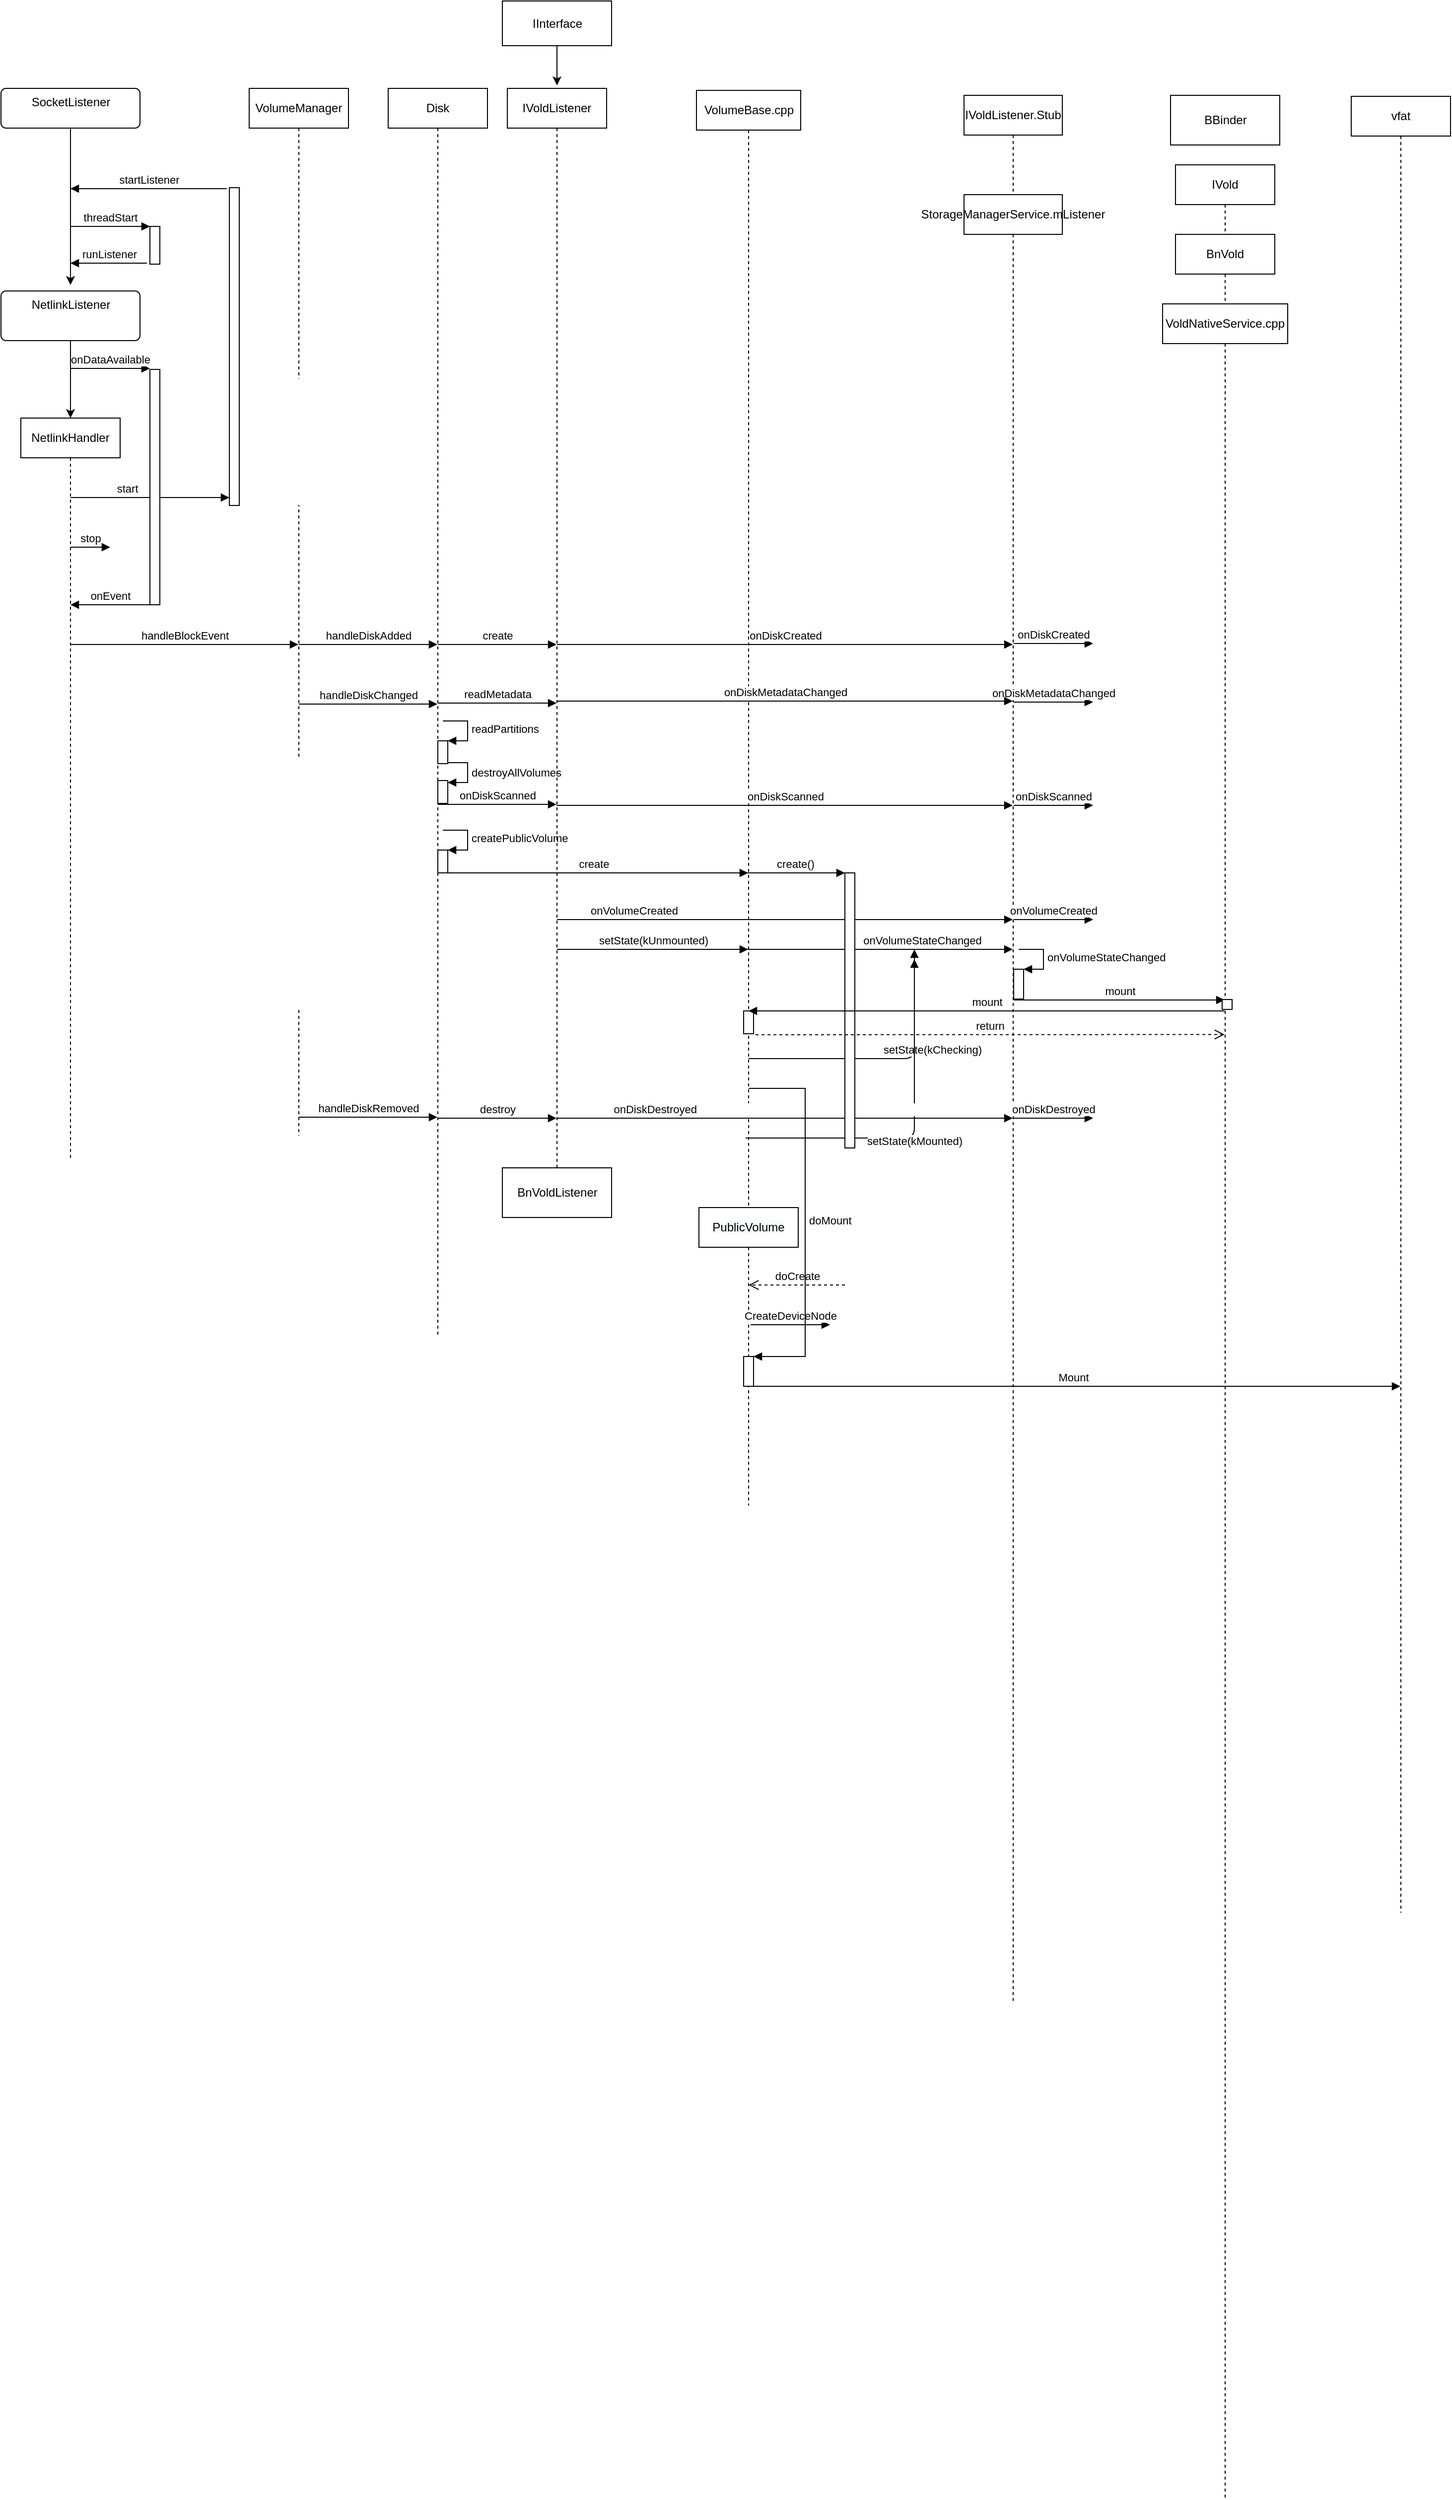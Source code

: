 <mxfile version="14.1.3" type="github" pages="4">
  <diagram id="rkRg91yvawpchocIyfSg" name="Page-1">
    <mxGraphModel dx="976" dy="588" grid="1" gridSize="10" guides="1" tooltips="1" connect="1" arrows="1" fold="1" page="1" pageScale="1" pageWidth="1169" pageHeight="827" math="0" shadow="0">
      <root>
        <mxCell id="0" />
        <mxCell id="1" parent="0" />
        <mxCell id="ROFB_NbxZYZwnZTwHWsj-1" value="NetlinkHandler" style="shape=umlLifeline;perimeter=lifelinePerimeter;whiteSpace=wrap;html=1;container=1;collapsible=0;recursiveResize=0;outlineConnect=0;" parent="1" vertex="1">
          <mxGeometry x="580" y="595" width="100" height="745" as="geometry" />
        </mxCell>
        <mxCell id="ROFB_NbxZYZwnZTwHWsj-8" value="start&amp;nbsp; &amp;nbsp; &amp;nbsp; &amp;nbsp; &amp;nbsp; &amp;nbsp; &amp;nbsp; &amp;nbsp;" style="html=1;verticalAlign=bottom;endArrow=block;" parent="ROFB_NbxZYZwnZTwHWsj-1" edge="1">
          <mxGeometry width="80" relative="1" as="geometry">
            <mxPoint x="50" y="80" as="sourcePoint" />
            <mxPoint x="210" y="80" as="targetPoint" />
            <Array as="points">
              <mxPoint x="110" y="80" />
            </Array>
          </mxGeometry>
        </mxCell>
        <mxCell id="ROFB_NbxZYZwnZTwHWsj-9" value="stop" style="html=1;verticalAlign=bottom;endArrow=block;" parent="ROFB_NbxZYZwnZTwHWsj-1" edge="1">
          <mxGeometry width="80" relative="1" as="geometry">
            <mxPoint x="50" y="130" as="sourcePoint" />
            <mxPoint x="90" y="130" as="targetPoint" />
          </mxGeometry>
        </mxCell>
        <mxCell id="ROFB_NbxZYZwnZTwHWsj-36" value="handleBlockEvent" style="html=1;verticalAlign=bottom;endArrow=block;" parent="ROFB_NbxZYZwnZTwHWsj-1" target="ROFB_NbxZYZwnZTwHWsj-15" edge="1">
          <mxGeometry width="80" relative="1" as="geometry">
            <mxPoint x="50" y="228" as="sourcePoint" />
            <mxPoint x="130" y="228" as="targetPoint" />
          </mxGeometry>
        </mxCell>
        <mxCell id="ROFB_NbxZYZwnZTwHWsj-11" value="" style="edgeStyle=orthogonalEdgeStyle;rounded=0;orthogonalLoop=1;jettySize=auto;html=1;" parent="1" source="ROFB_NbxZYZwnZTwHWsj-3" edge="1">
          <mxGeometry relative="1" as="geometry">
            <mxPoint x="630" y="595" as="targetPoint" />
          </mxGeometry>
        </mxCell>
        <mxCell id="ROFB_NbxZYZwnZTwHWsj-3" value="NetlinkListener" style="html=1;align=center;verticalAlign=top;rounded=1;absoluteArcSize=1;arcSize=10;dashed=0;" parent="1" vertex="1">
          <mxGeometry x="560" y="467" width="140" height="50" as="geometry" />
        </mxCell>
        <mxCell id="ROFB_NbxZYZwnZTwHWsj-13" style="edgeStyle=orthogonalEdgeStyle;rounded=0;orthogonalLoop=1;jettySize=auto;html=1;exitX=0.5;exitY=1;exitDx=0;exitDy=0;" parent="1" source="ROFB_NbxZYZwnZTwHWsj-4" edge="1">
          <mxGeometry relative="1" as="geometry">
            <mxPoint x="630" y="461" as="targetPoint" />
            <mxPoint x="630" y="363" as="sourcePoint" />
          </mxGeometry>
        </mxCell>
        <mxCell id="ROFB_NbxZYZwnZTwHWsj-4" value="SocketListener" style="html=1;align=center;verticalAlign=top;rounded=1;absoluteArcSize=1;arcSize=10;dashed=0;" parent="1" vertex="1">
          <mxGeometry x="560" y="263" width="140" height="40" as="geometry" />
        </mxCell>
        <mxCell id="ROFB_NbxZYZwnZTwHWsj-12" value="onDataAvailable" style="html=1;verticalAlign=bottom;endArrow=block;" parent="1" edge="1">
          <mxGeometry width="80" relative="1" as="geometry">
            <mxPoint x="630" y="545" as="sourcePoint" />
            <mxPoint x="710" y="545" as="targetPoint" />
          </mxGeometry>
        </mxCell>
        <mxCell id="ROFB_NbxZYZwnZTwHWsj-14" value="runListener" style="html=1;verticalAlign=bottom;endArrow=block;" parent="1" edge="1">
          <mxGeometry width="80" relative="1" as="geometry">
            <mxPoint x="707" y="439" as="sourcePoint" />
            <mxPoint x="630" y="439" as="targetPoint" />
          </mxGeometry>
        </mxCell>
        <mxCell id="ROFB_NbxZYZwnZTwHWsj-15" value="VolumeManager" style="shape=umlLifeline;perimeter=lifelinePerimeter;whiteSpace=wrap;html=1;container=1;collapsible=0;recursiveResize=0;outlineConnect=0;" parent="1" vertex="1">
          <mxGeometry x="810" y="263" width="100" height="1427" as="geometry" />
        </mxCell>
        <mxCell id="ROFB_NbxZYZwnZTwHWsj-37" value="handleDiskAdded" style="html=1;verticalAlign=bottom;endArrow=block;" parent="ROFB_NbxZYZwnZTwHWsj-15" target="ROFB_NbxZYZwnZTwHWsj-40" edge="1">
          <mxGeometry width="80" relative="1" as="geometry">
            <mxPoint x="50" y="560" as="sourcePoint" />
            <mxPoint x="130" y="560" as="targetPoint" />
          </mxGeometry>
        </mxCell>
        <mxCell id="ROFB_NbxZYZwnZTwHWsj-38" value="handleDiskChanged" style="html=1;verticalAlign=bottom;endArrow=block;" parent="ROFB_NbxZYZwnZTwHWsj-15" target="ROFB_NbxZYZwnZTwHWsj-40" edge="1">
          <mxGeometry width="80" relative="1" as="geometry">
            <mxPoint x="50" y="620" as="sourcePoint" />
            <mxPoint x="130" y="620" as="targetPoint" />
          </mxGeometry>
        </mxCell>
        <mxCell id="ROFB_NbxZYZwnZTwHWsj-39" value="handleDiskRemoved" style="html=1;verticalAlign=bottom;endArrow=block;" parent="ROFB_NbxZYZwnZTwHWsj-15" edge="1">
          <mxGeometry width="80" relative="1" as="geometry">
            <mxPoint x="50" y="1036" as="sourcePoint" />
            <mxPoint x="189.5" y="1036" as="targetPoint" />
          </mxGeometry>
        </mxCell>
        <mxCell id="ROFB_NbxZYZwnZTwHWsj-16" value="threadStart" style="html=1;verticalAlign=bottom;endArrow=block;" parent="1" edge="1">
          <mxGeometry width="80" relative="1" as="geometry">
            <mxPoint x="630" y="402" as="sourcePoint" />
            <mxPoint x="710" y="402" as="targetPoint" />
          </mxGeometry>
        </mxCell>
        <mxCell id="ROFB_NbxZYZwnZTwHWsj-26" value="" style="html=1;points=[];perimeter=orthogonalPerimeter;" parent="1" vertex="1">
          <mxGeometry x="790" y="363" width="10" height="320" as="geometry" />
        </mxCell>
        <mxCell id="ROFB_NbxZYZwnZTwHWsj-31" value="startListener" style="html=1;verticalAlign=bottom;endArrow=block;exitX=-0.26;exitY=0.003;exitDx=0;exitDy=0;exitPerimeter=0;" parent="1" source="ROFB_NbxZYZwnZTwHWsj-26" edge="1">
          <mxGeometry width="80" relative="1" as="geometry">
            <mxPoint x="740" y="373" as="sourcePoint" />
            <mxPoint x="630" y="364" as="targetPoint" />
          </mxGeometry>
        </mxCell>
        <mxCell id="ROFB_NbxZYZwnZTwHWsj-32" value="" style="html=1;points=[];perimeter=orthogonalPerimeter;" parent="1" vertex="1">
          <mxGeometry x="710" y="402" width="10" height="38" as="geometry" />
        </mxCell>
        <mxCell id="ROFB_NbxZYZwnZTwHWsj-35" value="" style="html=1;points=[];perimeter=orthogonalPerimeter;" parent="1" vertex="1">
          <mxGeometry x="710" y="546" width="10" height="237" as="geometry" />
        </mxCell>
        <mxCell id="ROFB_NbxZYZwnZTwHWsj-10" value="onEvent" style="html=1;verticalAlign=bottom;endArrow=block;" parent="1" target="ROFB_NbxZYZwnZTwHWsj-1" edge="1">
          <mxGeometry width="80" relative="1" as="geometry">
            <mxPoint x="710" y="783" as="sourcePoint" />
            <mxPoint x="640" y="783" as="targetPoint" />
            <Array as="points">
              <mxPoint x="710" y="783" />
            </Array>
          </mxGeometry>
        </mxCell>
        <mxCell id="ROFB_NbxZYZwnZTwHWsj-40" value="Disk" style="shape=umlLifeline;perimeter=lifelinePerimeter;whiteSpace=wrap;html=1;container=1;collapsible=0;recursiveResize=0;outlineConnect=0;" parent="1" vertex="1">
          <mxGeometry x="950" y="263" width="100" height="1257" as="geometry" />
        </mxCell>
        <mxCell id="ROFB_NbxZYZwnZTwHWsj-41" value="create" style="html=1;verticalAlign=bottom;endArrow=block;" parent="ROFB_NbxZYZwnZTwHWsj-40" target="ROFB_NbxZYZwnZTwHWsj-46" edge="1">
          <mxGeometry width="80" relative="1" as="geometry">
            <mxPoint x="50" y="560" as="sourcePoint" />
            <mxPoint x="130" y="560" as="targetPoint" />
          </mxGeometry>
        </mxCell>
        <mxCell id="ROFB_NbxZYZwnZTwHWsj-65" value="readMetadata" style="html=1;verticalAlign=bottom;endArrow=block;" parent="ROFB_NbxZYZwnZTwHWsj-40" edge="1">
          <mxGeometry width="80" relative="1" as="geometry">
            <mxPoint x="50" y="619" as="sourcePoint" />
            <mxPoint x="169.5" y="619" as="targetPoint" />
          </mxGeometry>
        </mxCell>
        <mxCell id="ROFB_NbxZYZwnZTwHWsj-67" value="destroy" style="html=1;verticalAlign=bottom;endArrow=block;" parent="ROFB_NbxZYZwnZTwHWsj-40" target="ROFB_NbxZYZwnZTwHWsj-46" edge="1">
          <mxGeometry width="80" relative="1" as="geometry">
            <mxPoint x="50" y="1037" as="sourcePoint" />
            <mxPoint x="130" y="1037" as="targetPoint" />
          </mxGeometry>
        </mxCell>
        <mxCell id="ROFB_NbxZYZwnZTwHWsj-75" value="" style="html=1;points=[];perimeter=orthogonalPerimeter;" parent="ROFB_NbxZYZwnZTwHWsj-40" vertex="1">
          <mxGeometry x="50" y="657" width="10" height="23" as="geometry" />
        </mxCell>
        <mxCell id="ROFB_NbxZYZwnZTwHWsj-76" value="&lt;span style=&quot;text-align: center&quot;&gt;readPartitions&lt;/span&gt;" style="edgeStyle=orthogonalEdgeStyle;html=1;align=left;spacingLeft=2;endArrow=block;rounded=0;entryX=1;entryY=0;" parent="ROFB_NbxZYZwnZTwHWsj-40" target="ROFB_NbxZYZwnZTwHWsj-75" edge="1">
          <mxGeometry relative="1" as="geometry">
            <mxPoint x="55" y="637" as="sourcePoint" />
            <Array as="points">
              <mxPoint x="80" y="637" />
            </Array>
          </mxGeometry>
        </mxCell>
        <mxCell id="ROFB_NbxZYZwnZTwHWsj-80" value="" style="html=1;points=[];perimeter=orthogonalPerimeter;" parent="ROFB_NbxZYZwnZTwHWsj-40" vertex="1">
          <mxGeometry x="50" y="697" width="10" height="23" as="geometry" />
        </mxCell>
        <mxCell id="ROFB_NbxZYZwnZTwHWsj-81" value="destroyAllVolumes" style="edgeStyle=orthogonalEdgeStyle;html=1;align=left;spacingLeft=2;endArrow=block;rounded=0;entryX=1;entryY=0;" parent="ROFB_NbxZYZwnZTwHWsj-40" edge="1">
          <mxGeometry relative="1" as="geometry">
            <mxPoint x="60" y="679" as="sourcePoint" />
            <Array as="points">
              <mxPoint x="80" y="679" />
            </Array>
            <mxPoint x="60" y="699" as="targetPoint" />
          </mxGeometry>
        </mxCell>
        <mxCell id="ROFB_NbxZYZwnZTwHWsj-84" value="onDiskScanned" style="html=1;verticalAlign=bottom;endArrow=block;" parent="ROFB_NbxZYZwnZTwHWsj-40" edge="1">
          <mxGeometry width="80" relative="1" as="geometry">
            <mxPoint x="50" y="721" as="sourcePoint" />
            <mxPoint x="169.5" y="721" as="targetPoint" />
          </mxGeometry>
        </mxCell>
        <mxCell id="ROFB_NbxZYZwnZTwHWsj-88" value="" style="html=1;points=[];perimeter=orthogonalPerimeter;" parent="ROFB_NbxZYZwnZTwHWsj-40" vertex="1">
          <mxGeometry x="50" y="767" width="10" height="23" as="geometry" />
        </mxCell>
        <mxCell id="ROFB_NbxZYZwnZTwHWsj-89" value="createPublicVolume" style="edgeStyle=orthogonalEdgeStyle;html=1;align=left;spacingLeft=2;endArrow=block;rounded=0;entryX=1;entryY=0;" parent="ROFB_NbxZYZwnZTwHWsj-40" target="ROFB_NbxZYZwnZTwHWsj-88" edge="1">
          <mxGeometry relative="1" as="geometry">
            <mxPoint x="55" y="747" as="sourcePoint" />
            <Array as="points">
              <mxPoint x="80" y="747" />
            </Array>
          </mxGeometry>
        </mxCell>
        <mxCell id="ROFB_NbxZYZwnZTwHWsj-91" value="create" style="html=1;verticalAlign=bottom;endArrow=block;" parent="ROFB_NbxZYZwnZTwHWsj-40" target="ROFB_NbxZYZwnZTwHWsj-92" edge="1">
          <mxGeometry width="80" relative="1" as="geometry">
            <mxPoint x="50" y="790" as="sourcePoint" />
            <mxPoint x="130" y="790" as="targetPoint" />
          </mxGeometry>
        </mxCell>
        <mxCell id="ROFB_NbxZYZwnZTwHWsj-46" value="IVoldListener" style="shape=umlLifeline;perimeter=lifelinePerimeter;whiteSpace=wrap;html=1;container=1;collapsible=0;recursiveResize=0;outlineConnect=0;" parent="1" vertex="1">
          <mxGeometry x="1070" y="263" width="100" height="1087" as="geometry" />
        </mxCell>
        <mxCell id="ROFB_NbxZYZwnZTwHWsj-106" value="onVolumeCreated&amp;nbsp; &amp;nbsp; &amp;nbsp; &amp;nbsp; &amp;nbsp; &amp;nbsp; &amp;nbsp; &amp;nbsp; &amp;nbsp; &amp;nbsp; &amp;nbsp; &amp;nbsp; &amp;nbsp; &amp;nbsp; &amp;nbsp; &amp;nbsp; &amp;nbsp; &amp;nbsp;" style="html=1;verticalAlign=bottom;endArrow=block;align=right;" parent="ROFB_NbxZYZwnZTwHWsj-46" target="ROFB_NbxZYZwnZTwHWsj-60" edge="1">
          <mxGeometry width="80" relative="1" as="geometry">
            <mxPoint x="50" y="837" as="sourcePoint" />
            <mxPoint x="170" y="837" as="targetPoint" />
          </mxGeometry>
        </mxCell>
        <mxCell id="ROFB_NbxZYZwnZTwHWsj-107" value="setState(kUnmounted)" style="html=1;verticalAlign=bottom;endArrow=block;" parent="ROFB_NbxZYZwnZTwHWsj-46" target="ROFB_NbxZYZwnZTwHWsj-92" edge="1">
          <mxGeometry width="80" relative="1" as="geometry">
            <mxPoint x="50" y="867" as="sourcePoint" />
            <mxPoint x="130" y="867" as="targetPoint" />
          </mxGeometry>
        </mxCell>
        <mxCell id="ROFB_NbxZYZwnZTwHWsj-47" value="onDiskCreated" style="html=1;verticalAlign=bottom;endArrow=block;" parent="1" target="ROFB_NbxZYZwnZTwHWsj-60" edge="1">
          <mxGeometry width="80" relative="1" as="geometry">
            <mxPoint x="1120" y="823" as="sourcePoint" />
            <mxPoint x="1200" y="823" as="targetPoint" />
          </mxGeometry>
        </mxCell>
        <mxCell id="ROFB_NbxZYZwnZTwHWsj-48" value="BnVoldListener" style="html=1;" parent="1" vertex="1">
          <mxGeometry x="1065" y="1350" width="110" height="50" as="geometry" />
        </mxCell>
        <mxCell id="ROFB_NbxZYZwnZTwHWsj-51" style="edgeStyle=orthogonalEdgeStyle;rounded=0;orthogonalLoop=1;jettySize=auto;html=1;" parent="1" source="ROFB_NbxZYZwnZTwHWsj-49" edge="1">
          <mxGeometry relative="1" as="geometry">
            <mxPoint x="1120" y="260" as="targetPoint" />
          </mxGeometry>
        </mxCell>
        <mxCell id="ROFB_NbxZYZwnZTwHWsj-49" value="IInterface" style="html=1;" parent="1" vertex="1">
          <mxGeometry x="1065" y="175" width="110" height="45" as="geometry" />
        </mxCell>
        <mxCell id="ROFB_NbxZYZwnZTwHWsj-60" value="StorageManagerService.mListener" style="shape=umlLifeline;perimeter=lifelinePerimeter;whiteSpace=wrap;html=1;container=1;collapsible=0;recursiveResize=0;outlineConnect=0;" parent="1" vertex="1">
          <mxGeometry x="1530" y="370" width="99" height="1820" as="geometry" />
        </mxCell>
        <mxCell id="ROFB_NbxZYZwnZTwHWsj-61" value="onDiskCreated" style="html=1;verticalAlign=bottom;endArrow=block;" parent="ROFB_NbxZYZwnZTwHWsj-60" edge="1">
          <mxGeometry width="80" relative="1" as="geometry">
            <mxPoint x="50" y="452" as="sourcePoint" />
            <mxPoint x="130" y="452" as="targetPoint" />
          </mxGeometry>
        </mxCell>
        <mxCell id="ROFB_NbxZYZwnZTwHWsj-64" value="onDiskMetadataChanged" style="html=1;verticalAlign=bottom;endArrow=block;" parent="ROFB_NbxZYZwnZTwHWsj-60" edge="1">
          <mxGeometry width="80" relative="1" as="geometry">
            <mxPoint x="50" y="511" as="sourcePoint" />
            <mxPoint x="130" y="511" as="targetPoint" />
          </mxGeometry>
        </mxCell>
        <mxCell id="ROFB_NbxZYZwnZTwHWsj-86" value="onDiskScanned" style="html=1;verticalAlign=bottom;endArrow=block;" parent="ROFB_NbxZYZwnZTwHWsj-60" edge="1">
          <mxGeometry width="80" relative="1" as="geometry">
            <mxPoint x="50" y="615" as="sourcePoint" />
            <mxPoint x="130" y="615" as="targetPoint" />
          </mxGeometry>
        </mxCell>
        <mxCell id="ROFB_NbxZYZwnZTwHWsj-108" value="onVolumeCreated" style="html=1;verticalAlign=bottom;endArrow=block;" parent="ROFB_NbxZYZwnZTwHWsj-60" edge="1">
          <mxGeometry width="80" relative="1" as="geometry">
            <mxPoint x="50" y="730" as="sourcePoint" />
            <mxPoint x="130" y="730" as="targetPoint" />
          </mxGeometry>
        </mxCell>
        <mxCell id="ROFB_NbxZYZwnZTwHWsj-113" value="onDiskDestroyed" style="html=1;verticalAlign=bottom;endArrow=block;" parent="ROFB_NbxZYZwnZTwHWsj-60" edge="1">
          <mxGeometry width="80" relative="1" as="geometry">
            <mxPoint x="50" y="930" as="sourcePoint" />
            <mxPoint x="130" y="930" as="targetPoint" />
          </mxGeometry>
        </mxCell>
        <mxCell id="ROFB_NbxZYZwnZTwHWsj-128" value="mount" style="html=1;verticalAlign=bottom;endArrow=block;" parent="ROFB_NbxZYZwnZTwHWsj-60" target="ROFB_NbxZYZwnZTwHWsj-114" edge="1">
          <mxGeometry width="80" relative="1" as="geometry">
            <mxPoint x="50" y="811" as="sourcePoint" />
            <mxPoint x="130" y="811" as="targetPoint" />
          </mxGeometry>
        </mxCell>
        <mxCell id="ROFB_NbxZYZwnZTwHWsj-62" value="IVoldListener.Stub" style="shape=umlLifeline;perimeter=lifelinePerimeter;whiteSpace=wrap;html=1;container=1;collapsible=0;recursiveResize=0;outlineConnect=0;" parent="1" vertex="1">
          <mxGeometry x="1530" y="270" width="99" height="100" as="geometry" />
        </mxCell>
        <mxCell id="ROFB_NbxZYZwnZTwHWsj-92" value="VolumeBase.cpp" style="shape=umlLifeline;perimeter=lifelinePerimeter;whiteSpace=wrap;html=1;container=1;collapsible=0;recursiveResize=0;outlineConnect=0;" parent="1" vertex="1">
          <mxGeometry x="1260.5" y="265" width="105" height="1125" as="geometry" />
        </mxCell>
        <mxCell id="ROFB_NbxZYZwnZTwHWsj-110" value="&amp;nbsp; &amp;nbsp; &amp;nbsp; &amp;nbsp; &amp;nbsp; &amp;nbsp; &amp;nbsp; &amp;nbsp; &amp;nbsp; &amp;nbsp; &amp;nbsp; &amp;nbsp; &amp;nbsp; &amp;nbsp; onVolumeStateChanged" style="html=1;verticalAlign=bottom;endArrow=block;" parent="ROFB_NbxZYZwnZTwHWsj-92" target="ROFB_NbxZYZwnZTwHWsj-60" edge="1">
          <mxGeometry width="80" relative="1" as="geometry">
            <mxPoint x="49.5" y="865" as="sourcePoint" />
            <mxPoint x="129.5" y="865" as="targetPoint" />
          </mxGeometry>
        </mxCell>
        <mxCell id="ROFB_NbxZYZwnZTwHWsj-135" value="" style="html=1;points=[];perimeter=orthogonalPerimeter;" parent="ROFB_NbxZYZwnZTwHWsj-92" vertex="1">
          <mxGeometry x="47.5" y="927" width="10" height="23" as="geometry" />
        </mxCell>
        <mxCell id="ROFB_NbxZYZwnZTwHWsj-141" value="setState(kChecking)" style="html=1;verticalAlign=bottom;endArrow=block;align=left;" parent="ROFB_NbxZYZwnZTwHWsj-92" edge="1">
          <mxGeometry width="80" relative="1" as="geometry">
            <mxPoint x="52.5" y="975" as="sourcePoint" />
            <mxPoint x="219.5" y="875" as="targetPoint" />
            <Array as="points">
              <mxPoint x="219.5" y="975" />
            </Array>
          </mxGeometry>
        </mxCell>
        <mxCell id="ROFB_NbxZYZwnZTwHWsj-155" value="setState(kMounted)" style="html=1;verticalAlign=top;endArrow=block;align=center;" parent="ROFB_NbxZYZwnZTwHWsj-92" edge="1">
          <mxGeometry width="80" relative="1" as="geometry">
            <mxPoint x="49.5" y="1055" as="sourcePoint" />
            <mxPoint x="219.5" y="865" as="targetPoint" />
            <Array as="points">
              <mxPoint x="219.5" y="1055" />
            </Array>
          </mxGeometry>
        </mxCell>
        <mxCell id="ROFB_NbxZYZwnZTwHWsj-93" value="&lt;span style=&quot;font-size: 11px&quot;&gt;create()&lt;/span&gt;" style="html=1;verticalAlign=bottom;endArrow=block;" parent="1" edge="1">
          <mxGeometry width="80" relative="1" as="geometry">
            <mxPoint x="1310" y="1053" as="sourcePoint" />
            <mxPoint x="1410" y="1053" as="targetPoint" />
          </mxGeometry>
        </mxCell>
        <mxCell id="ROFB_NbxZYZwnZTwHWsj-68" value="onDiskDestroyed&amp;nbsp; &amp;nbsp; &amp;nbsp; &amp;nbsp; &amp;nbsp; &amp;nbsp; &amp;nbsp; &amp;nbsp; &amp;nbsp; &amp;nbsp; &amp;nbsp; &amp;nbsp; &amp;nbsp; &amp;nbsp; &amp;nbsp; &amp;nbsp; &amp;nbsp; &amp;nbsp; &amp;nbsp; &amp;nbsp; &amp;nbsp; &amp;nbsp; &amp;nbsp; &amp;nbsp; &amp;nbsp; &amp;nbsp; &amp;nbsp; &amp;nbsp; &amp;nbsp; &amp;nbsp; &amp;nbsp; &amp;nbsp; &amp;nbsp; &amp;nbsp; &amp;nbsp; &amp;nbsp; &amp;nbsp; &amp;nbsp; &amp;nbsp; &amp;nbsp; &amp;nbsp; &amp;nbsp; &amp;nbsp;&amp;nbsp;" style="html=1;verticalAlign=bottom;endArrow=block;" parent="1" target="ROFB_NbxZYZwnZTwHWsj-60" edge="1">
          <mxGeometry width="80" relative="1" as="geometry">
            <mxPoint x="1120" y="1300" as="sourcePoint" />
            <mxPoint x="1190" y="1300" as="targetPoint" />
          </mxGeometry>
        </mxCell>
        <mxCell id="ROFB_NbxZYZwnZTwHWsj-66" value="onDiskMetadataChanged" style="html=1;verticalAlign=bottom;endArrow=block;" parent="1" target="ROFB_NbxZYZwnZTwHWsj-60" edge="1">
          <mxGeometry width="80" relative="1" as="geometry">
            <mxPoint x="1120" y="880" as="sourcePoint" />
            <mxPoint x="1200" y="880" as="targetPoint" />
          </mxGeometry>
        </mxCell>
        <mxCell id="ROFB_NbxZYZwnZTwHWsj-85" value="onDiskScanned" style="html=1;verticalAlign=bottom;endArrow=block;" parent="1" target="ROFB_NbxZYZwnZTwHWsj-60" edge="1">
          <mxGeometry width="80" relative="1" as="geometry">
            <mxPoint x="1119.5" y="985" as="sourcePoint" />
            <mxPoint x="1210" y="985" as="targetPoint" />
          </mxGeometry>
        </mxCell>
        <mxCell id="ROFB_NbxZYZwnZTwHWsj-101" value="&#xa;&#xa;&lt;span style=&quot;color: rgb(0, 0, 0); font-family: helvetica; font-size: 12px; font-style: normal; font-weight: 400; letter-spacing: normal; text-align: center; text-indent: 0px; text-transform: none; word-spacing: 0px; background-color: rgb(248, 249, 250); display: inline; float: none;&quot;&gt;PublicVolume&lt;/span&gt;&#xa;&#xa;" style="shape=umlLifeline;perimeter=lifelinePerimeter;whiteSpace=wrap;html=1;container=1;collapsible=0;recursiveResize=0;outlineConnect=0;" parent="1" vertex="1">
          <mxGeometry x="1263" y="1390" width="100" height="300" as="geometry" />
        </mxCell>
        <mxCell id="ROFB_NbxZYZwnZTwHWsj-104" value="doCreate" style="html=1;verticalAlign=bottom;endArrow=open;dashed=1;endSize=8;" parent="ROFB_NbxZYZwnZTwHWsj-101" target="ROFB_NbxZYZwnZTwHWsj-101" edge="1">
          <mxGeometry relative="1" as="geometry">
            <mxPoint x="147" y="78" as="sourcePoint" />
            <mxPoint x="67" y="78" as="targetPoint" />
          </mxGeometry>
        </mxCell>
        <mxCell id="ROFB_NbxZYZwnZTwHWsj-112" value="CreateDeviceNode" style="html=1;verticalAlign=bottom;endArrow=block;" parent="ROFB_NbxZYZwnZTwHWsj-101" edge="1">
          <mxGeometry width="80" relative="1" as="geometry">
            <mxPoint x="52" y="118" as="sourcePoint" />
            <mxPoint x="132" y="118" as="targetPoint" />
          </mxGeometry>
        </mxCell>
        <mxCell id="ROFB_NbxZYZwnZTwHWsj-153" value="" style="html=1;points=[];perimeter=orthogonalPerimeter;" parent="ROFB_NbxZYZwnZTwHWsj-101" vertex="1">
          <mxGeometry x="45" y="150" width="10" height="30" as="geometry" />
        </mxCell>
        <mxCell id="ROFB_NbxZYZwnZTwHWsj-158" value="Mount" style="html=1;verticalAlign=bottom;endArrow=block;align=center;horizontal=1;labelPosition=center;verticalLabelPosition=top;" parent="ROFB_NbxZYZwnZTwHWsj-101" target="ROFB_NbxZYZwnZTwHWsj-157" edge="1">
          <mxGeometry width="80" relative="1" as="geometry">
            <mxPoint x="47" y="180" as="sourcePoint" />
            <mxPoint x="127" y="180" as="targetPoint" />
          </mxGeometry>
        </mxCell>
        <mxCell id="ROFB_NbxZYZwnZTwHWsj-103" value="" style="html=1;points=[];perimeter=orthogonalPerimeter;" parent="1" vertex="1">
          <mxGeometry x="1410" y="1053" width="10" height="277" as="geometry" />
        </mxCell>
        <mxCell id="ROFB_NbxZYZwnZTwHWsj-114" value="VoldNativeService.cpp" style="shape=umlLifeline;perimeter=lifelinePerimeter;whiteSpace=wrap;html=1;container=1;collapsible=0;recursiveResize=0;outlineConnect=0;" parent="1" vertex="1">
          <mxGeometry x="1730" y="480" width="126" height="2210" as="geometry" />
        </mxCell>
        <mxCell id="ROFB_NbxZYZwnZTwHWsj-159" value="" style="html=1;points=[];perimeter=orthogonalPerimeter;" parent="ROFB_NbxZYZwnZTwHWsj-114" vertex="1">
          <mxGeometry x="60" y="700.5" width="10" height="10" as="geometry" />
        </mxCell>
        <mxCell id="ROFB_NbxZYZwnZTwHWsj-115" value="BnVold" style="shape=umlLifeline;perimeter=lifelinePerimeter;whiteSpace=wrap;html=1;container=1;collapsible=0;recursiveResize=0;outlineConnect=0;" parent="1" vertex="1">
          <mxGeometry x="1743" y="410" width="100" height="70" as="geometry" />
        </mxCell>
        <mxCell id="ROFB_NbxZYZwnZTwHWsj-116" value="IVold" style="shape=umlLifeline;perimeter=lifelinePerimeter;whiteSpace=wrap;html=1;container=1;collapsible=0;recursiveResize=0;outlineConnect=0;" parent="1" vertex="1">
          <mxGeometry x="1743" y="340" width="100" height="70" as="geometry" />
        </mxCell>
        <mxCell id="ROFB_NbxZYZwnZTwHWsj-117" value="BBinder" style="html=1;" parent="1" vertex="1">
          <mxGeometry x="1738" y="270" width="110" height="50" as="geometry" />
        </mxCell>
        <mxCell id="ROFB_NbxZYZwnZTwHWsj-124" value="" style="html=1;points=[];perimeter=orthogonalPerimeter;" parent="1" vertex="1">
          <mxGeometry x="1580" y="1150" width="10" height="30" as="geometry" />
        </mxCell>
        <mxCell id="ROFB_NbxZYZwnZTwHWsj-125" value="&lt;span style=&quot;text-align: center&quot;&gt;onVolumeStateChanged&lt;/span&gt;" style="edgeStyle=orthogonalEdgeStyle;html=1;align=left;spacingLeft=2;endArrow=block;rounded=0;entryX=1;entryY=0;" parent="1" target="ROFB_NbxZYZwnZTwHWsj-124" edge="1">
          <mxGeometry relative="1" as="geometry">
            <mxPoint x="1585" y="1130" as="sourcePoint" />
            <Array as="points">
              <mxPoint x="1610" y="1130" />
            </Array>
          </mxGeometry>
        </mxCell>
        <mxCell id="ROFB_NbxZYZwnZTwHWsj-136" value="mount" style="html=1;verticalAlign=bottom;endArrow=block;" parent="1" edge="1">
          <mxGeometry relative="1" as="geometry">
            <mxPoint x="1792.5" y="1192" as="sourcePoint" />
            <mxPoint x="1313" y="1192" as="targetPoint" />
          </mxGeometry>
        </mxCell>
        <mxCell id="ROFB_NbxZYZwnZTwHWsj-137" value="return" style="html=1;verticalAlign=bottom;endArrow=open;dashed=1;endSize=8;" parent="1" edge="1">
          <mxGeometry relative="1" as="geometry">
            <mxPoint x="1792.5" y="1215.75" as="targetPoint" />
            <mxPoint x="1320" y="1216" as="sourcePoint" />
          </mxGeometry>
        </mxCell>
        <mxCell id="ROFB_NbxZYZwnZTwHWsj-154" value="doMount" style="edgeStyle=orthogonalEdgeStyle;html=1;align=left;spacingLeft=2;endArrow=block;rounded=0;entryX=1;entryY=0;" parent="1" source="ROFB_NbxZYZwnZTwHWsj-92" target="ROFB_NbxZYZwnZTwHWsj-153" edge="1">
          <mxGeometry relative="1" as="geometry">
            <mxPoint x="1323" y="1540" as="sourcePoint" />
            <Array as="points">
              <mxPoint x="1370" y="1270" />
              <mxPoint x="1370" y="1540" />
            </Array>
          </mxGeometry>
        </mxCell>
        <mxCell id="ROFB_NbxZYZwnZTwHWsj-157" value="vfat" style="shape=umlLifeline;perimeter=lifelinePerimeter;whiteSpace=wrap;html=1;container=1;collapsible=0;recursiveResize=0;outlineConnect=0;" parent="1" vertex="1">
          <mxGeometry x="1920" y="271" width="100" height="1829" as="geometry" />
        </mxCell>
      </root>
    </mxGraphModel>
  </diagram>
  <diagram id="4p_Ak3DROY6v82magc7M" name="Page-2">
    <mxGraphModel dx="976" dy="588" grid="1" gridSize="10" guides="1" tooltips="1" connect="1" arrows="1" fold="1" page="1" pageScale="1" pageWidth="827" pageHeight="1169" math="0" shadow="0">
      <root>
        <mxCell id="uA68mVX3xmZFTy-TSQ9c-0" />
        <mxCell id="uA68mVX3xmZFTy-TSQ9c-1" parent="uA68mVX3xmZFTy-TSQ9c-0" />
        <mxCell id="uA68mVX3xmZFTy-TSQ9c-2" value=":wifimanager&lt;br&gt;" style="shape=umlLifeline;perimeter=lifelinePerimeter;whiteSpace=wrap;html=1;container=1;collapsible=0;recursiveResize=0;outlineConnect=0;" parent="uA68mVX3xmZFTy-TSQ9c-1" vertex="1">
          <mxGeometry x="120" y="150" width="100" height="300" as="geometry" />
        </mxCell>
        <mxCell id="uA68mVX3xmZFTy-TSQ9c-3" value="wifiserviceimpl&lt;br&gt;" style="shape=umlLifeline;perimeter=lifelinePerimeter;whiteSpace=wrap;html=1;container=1;collapsible=0;recursiveResize=0;outlineConnect=0;" parent="uA68mVX3xmZFTy-TSQ9c-1" vertex="1">
          <mxGeometry x="314" y="150" width="100" height="590" as="geometry" />
        </mxCell>
        <mxCell id="uA68mVX3xmZFTy-TSQ9c-5" value="" style="html=1;points=[];perimeter=orthogonalPerimeter;" parent="uA68mVX3xmZFTy-TSQ9c-3" vertex="1">
          <mxGeometry x="45" y="100" width="10" height="80" as="geometry" />
        </mxCell>
        <mxCell id="uA68mVX3xmZFTy-TSQ9c-7" value="" style="html=1;points=[];perimeter=orthogonalPerimeter;" parent="uA68mVX3xmZFTy-TSQ9c-3" vertex="1">
          <mxGeometry x="45" y="130" width="10" height="40" as="geometry" />
        </mxCell>
        <mxCell id="uA68mVX3xmZFTy-TSQ9c-8" value="startSoftApInternal" style="edgeStyle=orthogonalEdgeStyle;html=1;align=left;spacingLeft=2;endArrow=block;rounded=0;entryX=1;entryY=0;" parent="uA68mVX3xmZFTy-TSQ9c-3" edge="1">
          <mxGeometry relative="1" as="geometry">
            <mxPoint x="50" y="100" as="sourcePoint" />
            <Array as="points">
              <mxPoint x="75" y="100" />
            </Array>
            <mxPoint x="55" y="120" as="targetPoint" />
          </mxGeometry>
        </mxCell>
        <mxCell id="uA68mVX3xmZFTy-TSQ9c-4" value="LocalOnlyHotspotRequestInfo" style="shape=umlLifeline;perimeter=lifelinePerimeter;whiteSpace=wrap;html=1;container=1;collapsible=0;recursiveResize=0;outlineConnect=0;" parent="uA68mVX3xmZFTy-TSQ9c-1" vertex="1">
          <mxGeometry x="1890" y="150" width="100" height="300" as="geometry" />
        </mxCell>
        <mxCell id="uA68mVX3xmZFTy-TSQ9c-6" value="startLocalOnlyHotspot" style="html=1;verticalAlign=bottom;startArrow=oval;endArrow=block;startSize=8;" parent="uA68mVX3xmZFTy-TSQ9c-1" source="uA68mVX3xmZFTy-TSQ9c-2" target="uA68mVX3xmZFTy-TSQ9c-5" edge="1">
          <mxGeometry relative="1" as="geometry">
            <mxPoint x="299" y="250" as="sourcePoint" />
            <Array as="points">
              <mxPoint x="290" y="250" />
            </Array>
          </mxGeometry>
        </mxCell>
        <mxCell id="uA68mVX3xmZFTy-TSQ9c-9" value="WifiController" style="shape=umlLifeline;perimeter=lifelinePerimeter;whiteSpace=wrap;html=1;container=1;collapsible=0;recursiveResize=0;outlineConnect=0;" parent="uA68mVX3xmZFTy-TSQ9c-1" vertex="1">
          <mxGeometry x="490" y="150" width="100" height="580" as="geometry" />
        </mxCell>
        <mxCell id="uA68mVX3xmZFTy-TSQ9c-14" value="" style="html=1;points=[];perimeter=orthogonalPerimeter;" parent="uA68mVX3xmZFTy-TSQ9c-9" vertex="1">
          <mxGeometry x="45" y="170" width="10" height="40" as="geometry" />
        </mxCell>
        <mxCell id="uA68mVX3xmZFTy-TSQ9c-15" value="enterSoftAPMode" style="html=1;verticalAlign=bottom;endArrow=block;" parent="uA68mVX3xmZFTy-TSQ9c-9" target="uA68mVX3xmZFTy-TSQ9c-13" edge="1">
          <mxGeometry width="80" relative="1" as="geometry">
            <mxPoint x="60" y="210" as="sourcePoint" />
            <mxPoint x="140" y="210" as="targetPoint" />
          </mxGeometry>
        </mxCell>
        <mxCell id="uA68mVX3xmZFTy-TSQ9c-11" value="" style="edgeStyle=orthogonalEdgeStyle;rounded=0;orthogonalLoop=1;jettySize=auto;html=1;" parent="uA68mVX3xmZFTy-TSQ9c-1" source="uA68mVX3xmZFTy-TSQ9c-10" edge="1">
          <mxGeometry relative="1" as="geometry">
            <mxPoint x="540" y="145" as="targetPoint" />
            <Array as="points">
              <mxPoint x="540" y="145" />
            </Array>
          </mxGeometry>
        </mxCell>
        <mxCell id="uA68mVX3xmZFTy-TSQ9c-10" value="StateMachine" style="fontStyle=0;" parent="uA68mVX3xmZFTy-TSQ9c-1" vertex="1">
          <mxGeometry x="480" y="60" width="120" height="40" as="geometry" />
        </mxCell>
        <mxCell id="uA68mVX3xmZFTy-TSQ9c-12" value="CMD_SET_AP,1,0..." style="html=1;verticalAlign=bottom;endArrow=block;entryX=-0.3;entryY=-0.002;entryDx=0;entryDy=0;entryPerimeter=0;" parent="uA68mVX3xmZFTy-TSQ9c-1" target="uA68mVX3xmZFTy-TSQ9c-14" edge="1">
          <mxGeometry width="80" relative="1" as="geometry">
            <mxPoint x="370" y="320" as="sourcePoint" />
            <mxPoint x="494" y="320" as="targetPoint" />
          </mxGeometry>
        </mxCell>
        <mxCell id="uA68mVX3xmZFTy-TSQ9c-13" value="WifiStateMachinePrime" style="shape=umlLifeline;perimeter=lifelinePerimeter;whiteSpace=wrap;html=1;container=1;collapsible=0;recursiveResize=0;outlineConnect=0;" parent="uA68mVX3xmZFTy-TSQ9c-1" vertex="1">
          <mxGeometry x="660" y="150" width="100" height="530" as="geometry" />
        </mxCell>
        <mxCell id="uA68mVX3xmZFTy-TSQ9c-16" value="" style="html=1;points=[];perimeter=orthogonalPerimeter;" parent="uA68mVX3xmZFTy-TSQ9c-13" vertex="1">
          <mxGeometry x="45" y="210" width="10" height="40" as="geometry" />
        </mxCell>
        <mxCell id="uA68mVX3xmZFTy-TSQ9c-17" value="startSoftAp" style="html=1;verticalAlign=bottom;endArrow=block;entryX=-0.44;entryY=-0.004;entryDx=0;entryDy=0;entryPerimeter=0;" parent="uA68mVX3xmZFTy-TSQ9c-13" target="uA68mVX3xmZFTy-TSQ9c-22" edge="1">
          <mxGeometry width="80" relative="1" as="geometry">
            <mxPoint x="60" y="250" as="sourcePoint" />
            <mxPoint x="140" y="250" as="targetPoint" />
          </mxGeometry>
        </mxCell>
        <mxCell id="uA68mVX3xmZFTy-TSQ9c-18" value="SoftApManager" style="shape=umlLifeline;perimeter=lifelinePerimeter;whiteSpace=wrap;html=1;container=1;collapsible=0;recursiveResize=0;outlineConnect=0;" parent="uA68mVX3xmZFTy-TSQ9c-1" vertex="1">
          <mxGeometry x="825" y="150" width="100" height="850" as="geometry" />
        </mxCell>
        <mxCell id="uA68mVX3xmZFTy-TSQ9c-22" value="" style="html=1;points=[];perimeter=orthogonalPerimeter;" parent="uA68mVX3xmZFTy-TSQ9c-18" vertex="1">
          <mxGeometry x="45" y="250" width="10" height="40" as="geometry" />
        </mxCell>
        <mxCell id="uA68mVX3xmZFTy-TSQ9c-43" value="" style="html=1;points=[];perimeter=orthogonalPerimeter;" parent="uA68mVX3xmZFTy-TSQ9c-18" vertex="1">
          <mxGeometry x="45" y="420" width="10" height="40" as="geometry" />
        </mxCell>
        <mxCell id="uA68mVX3xmZFTy-TSQ9c-44" value="CMD_START" style="edgeStyle=orthogonalEdgeStyle;html=1;align=left;spacingLeft=2;endArrow=block;rounded=0;entryX=0.84;entryY=0.005;entryDx=0;entryDy=0;entryPerimeter=0;" parent="uA68mVX3xmZFTy-TSQ9c-18" target="uA68mVX3xmZFTy-TSQ9c-43" edge="1">
          <mxGeometry relative="1" as="geometry">
            <mxPoint x="50" y="420" as="sourcePoint" />
            <Array as="points">
              <mxPoint x="50" y="290" />
              <mxPoint x="155" y="290" />
              <mxPoint x="155" y="420" />
            </Array>
            <mxPoint x="55" y="420" as="targetPoint" />
          </mxGeometry>
        </mxCell>
        <mxCell id="uA68mVX3xmZFTy-TSQ9c-20" value="" style="edgeStyle=orthogonalEdgeStyle;rounded=0;orthogonalLoop=1;jettySize=auto;html=1;" parent="uA68mVX3xmZFTy-TSQ9c-1" edge="1">
          <mxGeometry relative="1" as="geometry">
            <mxPoint x="875" y="120" as="sourcePoint" />
            <mxPoint x="875" y="150" as="targetPoint" />
          </mxGeometry>
        </mxCell>
        <mxCell id="uA68mVX3xmZFTy-TSQ9c-21" value="ActiveModeManager" style="html=1;" parent="uA68mVX3xmZFTy-TSQ9c-1" vertex="1">
          <mxGeometry x="820" y="70" width="110" height="50" as="geometry" />
        </mxCell>
        <mxCell id="uA68mVX3xmZFTy-TSQ9c-36" value="StateMachine" style="swimlane;fontStyle=1;align=center;verticalAlign=middle;childLayout=stackLayout;horizontal=1;startSize=29;horizontalStack=0;resizeParent=1;resizeParentMax=0;resizeLast=0;collapsible=0;marginBottom=0;html=1;" parent="uA68mVX3xmZFTy-TSQ9c-1" vertex="1">
          <mxGeometry x="805" y="480" width="140" height="54" as="geometry" />
        </mxCell>
        <mxCell id="uA68mVX3xmZFTy-TSQ9c-38" value="SoftApStateMachine" style="text;html=1;strokeColor=none;fillColor=none;align=left;verticalAlign=middle;spacingLeft=4;spacingRight=4;overflow=hidden;rotatable=0;points=[[0,0.5],[1,0.5]];portConstraint=eastwest;" parent="uA68mVX3xmZFTy-TSQ9c-36" vertex="1">
          <mxGeometry y="29" width="140" height="25" as="geometry" />
        </mxCell>
        <mxCell id="uA68mVX3xmZFTy-TSQ9c-45" value="WifiNative" style="shape=umlLifeline;perimeter=lifelinePerimeter;whiteSpace=wrap;html=1;container=1;collapsible=0;recursiveResize=0;outlineConnect=0;" parent="uA68mVX3xmZFTy-TSQ9c-1" vertex="1">
          <mxGeometry x="1004" y="150" width="100" height="840" as="geometry" />
        </mxCell>
        <mxCell id="uA68mVX3xmZFTy-TSQ9c-49" value="" style="html=1;points=[];perimeter=orthogonalPerimeter;" parent="uA68mVX3xmZFTy-TSQ9c-45" vertex="1">
          <mxGeometry x="45" y="460" width="10" height="300" as="geometry" />
        </mxCell>
        <mxCell id="uA68mVX3xmZFTy-TSQ9c-53" value="" style="html=1;points=[];perimeter=orthogonalPerimeter;" parent="uA68mVX3xmZFTy-TSQ9c-45" vertex="1">
          <mxGeometry x="45" y="480" width="10" as="geometry" />
        </mxCell>
        <mxCell id="uA68mVX3xmZFTy-TSQ9c-54" value="startHal()" style="edgeStyle=orthogonalEdgeStyle;html=1;align=left;spacingLeft=2;endArrow=block;rounded=0;entryX=1;entryY=0;" parent="uA68mVX3xmZFTy-TSQ9c-45" target="uA68mVX3xmZFTy-TSQ9c-53" edge="1">
          <mxGeometry relative="1" as="geometry">
            <mxPoint x="50" y="460" as="sourcePoint" />
            <Array as="points">
              <mxPoint x="75" y="460" />
            </Array>
          </mxGeometry>
        </mxCell>
        <mxCell id="uA68mVX3xmZFTy-TSQ9c-62" value="" style="html=1;points=[];perimeter=orthogonalPerimeter;" parent="uA68mVX3xmZFTy-TSQ9c-45" vertex="1">
          <mxGeometry x="45" y="543" width="10" height="40" as="geometry" />
        </mxCell>
        <mxCell id="uA68mVX3xmZFTy-TSQ9c-63" value="createApIface" style="edgeStyle=orthogonalEdgeStyle;html=1;align=left;spacingLeft=2;endArrow=block;rounded=0;entryX=1;entryY=0;" parent="uA68mVX3xmZFTy-TSQ9c-45" edge="1">
          <mxGeometry relative="1" as="geometry">
            <mxPoint x="55" y="525" as="sourcePoint" />
            <Array as="points">
              <mxPoint x="75" y="525" />
            </Array>
            <mxPoint x="55" y="545" as="targetPoint" />
          </mxGeometry>
        </mxCell>
        <mxCell id="uA68mVX3xmZFTy-TSQ9c-82" value="" style="html=1;points=[];perimeter=orthogonalPerimeter;" parent="uA68mVX3xmZFTy-TSQ9c-45" vertex="1">
          <mxGeometry x="45" y="670" width="10" height="20" as="geometry" />
        </mxCell>
        <mxCell id="uA68mVX3xmZFTy-TSQ9c-83" value="registerNetworkObserver" style="edgeStyle=orthogonalEdgeStyle;html=1;align=left;spacingLeft=2;endArrow=block;rounded=0;entryX=1;entryY=0;" parent="uA68mVX3xmZFTy-TSQ9c-45" target="uA68mVX3xmZFTy-TSQ9c-82" edge="1">
          <mxGeometry relative="1" as="geometry">
            <mxPoint x="55" y="650" as="sourcePoint" />
            <Array as="points">
              <mxPoint x="75" y="650" />
            </Array>
          </mxGeometry>
        </mxCell>
        <mxCell id="uA68mVX3xmZFTy-TSQ9c-84" value="" style="html=1;points=[];perimeter=orthogonalPerimeter;" parent="uA68mVX3xmZFTy-TSQ9c-45" vertex="1">
          <mxGeometry x="45" y="709" width="10" height="21" as="geometry" />
        </mxCell>
        <mxCell id="uA68mVX3xmZFTy-TSQ9c-85" value="onInterfaceStateChanged" style="edgeStyle=orthogonalEdgeStyle;html=1;align=left;spacingLeft=2;endArrow=block;rounded=0;entryX=1;entryY=0;" parent="uA68mVX3xmZFTy-TSQ9c-45" edge="1">
          <mxGeometry relative="1" as="geometry">
            <mxPoint x="55" y="690" as="sourcePoint" />
            <Array as="points">
              <mxPoint x="75" y="690" />
            </Array>
            <mxPoint x="55" y="710" as="targetPoint" />
          </mxGeometry>
        </mxCell>
        <mxCell id="uA68mVX3xmZFTy-TSQ9c-50" value="setupInterfaceForSoftApMode" style="html=1;verticalAlign=bottom;endArrow=block;entryX=0;entryY=0;" parent="uA68mVX3xmZFTy-TSQ9c-1" source="uA68mVX3xmZFTy-TSQ9c-18" target="uA68mVX3xmZFTy-TSQ9c-49" edge="1">
          <mxGeometry relative="1" as="geometry">
            <mxPoint x="985" y="610" as="sourcePoint" />
          </mxGeometry>
        </mxCell>
        <mxCell id="uA68mVX3xmZFTy-TSQ9c-51" value="return" style="html=1;verticalAlign=bottom;endArrow=open;dashed=1;endSize=8;exitX=0;exitY=0.95;" parent="uA68mVX3xmZFTy-TSQ9c-1" edge="1">
          <mxGeometry relative="1" as="geometry">
            <mxPoint x="874.5" y="910.0" as="targetPoint" />
            <mxPoint x="1049" y="910.0" as="sourcePoint" />
          </mxGeometry>
        </mxCell>
        <mxCell id="uA68mVX3xmZFTy-TSQ9c-52" value="IfaceManager" style="shape=umlLifeline;perimeter=lifelinePerimeter;whiteSpace=wrap;html=1;container=1;collapsible=0;recursiveResize=0;outlineConnect=0;" parent="uA68mVX3xmZFTy-TSQ9c-1" vertex="1">
          <mxGeometry x="1150" y="150" width="100" height="730" as="geometry" />
        </mxCell>
        <mxCell id="uA68mVX3xmZFTy-TSQ9c-59" value="" style="html=1;points=[];perimeter=orthogonalPerimeter;" parent="uA68mVX3xmZFTy-TSQ9c-52" vertex="1">
          <mxGeometry x="45" y="490" width="10" height="30" as="geometry" />
        </mxCell>
        <mxCell id="uA68mVX3xmZFTy-TSQ9c-61" value="return" style="html=1;verticalAlign=bottom;endArrow=open;dashed=1;endSize=8;exitX=0;exitY=0.95;" parent="uA68mVX3xmZFTy-TSQ9c-52" source="uA68mVX3xmZFTy-TSQ9c-59" edge="1">
          <mxGeometry relative="1" as="geometry">
            <mxPoint x="-90" y="519" as="targetPoint" />
          </mxGeometry>
        </mxCell>
        <mxCell id="uA68mVX3xmZFTy-TSQ9c-64" value="WifiVendorHal" style="shape=umlLifeline;perimeter=lifelinePerimeter;whiteSpace=wrap;html=1;container=1;collapsible=0;recursiveResize=0;outlineConnect=0;" parent="uA68mVX3xmZFTy-TSQ9c-1" vertex="1">
          <mxGeometry x="1300" y="150" width="100" height="760" as="geometry" />
        </mxCell>
        <mxCell id="uA68mVX3xmZFTy-TSQ9c-65" value="" style="html=1;points=[];perimeter=orthogonalPerimeter;" parent="uA68mVX3xmZFTy-TSQ9c-64" vertex="1">
          <mxGeometry x="45" y="558" width="10" height="25" as="geometry" />
        </mxCell>
        <mxCell id="uA68mVX3xmZFTy-TSQ9c-60" value="allocateIface" style="html=1;verticalAlign=bottom;endArrow=block;entryX=0;entryY=0;" parent="uA68mVX3xmZFTy-TSQ9c-1" target="uA68mVX3xmZFTy-TSQ9c-59" edge="1">
          <mxGeometry relative="1" as="geometry">
            <mxPoint x="1060" y="640" as="sourcePoint" />
          </mxGeometry>
        </mxCell>
        <mxCell id="uA68mVX3xmZFTy-TSQ9c-66" value="createApIface" style="html=1;verticalAlign=bottom;endArrow=block;entryX=0;entryY=0;" parent="uA68mVX3xmZFTy-TSQ9c-1" target="uA68mVX3xmZFTy-TSQ9c-65" edge="1">
          <mxGeometry relative="1" as="geometry">
            <mxPoint x="1060" y="708" as="sourcePoint" />
          </mxGeometry>
        </mxCell>
        <mxCell id="uA68mVX3xmZFTy-TSQ9c-68" value="WificondControl" style="shape=umlLifeline;perimeter=lifelinePerimeter;whiteSpace=wrap;html=1;container=1;collapsible=0;recursiveResize=0;outlineConnect=0;" parent="uA68mVX3xmZFTy-TSQ9c-1" vertex="1">
          <mxGeometry x="1450" y="150" width="100" height="1020" as="geometry" />
        </mxCell>
        <mxCell id="uA68mVX3xmZFTy-TSQ9c-74" value="" style="html=1;points=[];perimeter=orthogonalPerimeter;" parent="uA68mVX3xmZFTy-TSQ9c-68" vertex="1">
          <mxGeometry x="45" y="600" width="10" height="30" as="geometry" />
        </mxCell>
        <mxCell id="uA68mVX3xmZFTy-TSQ9c-67" value="return" style="html=1;verticalAlign=bottom;endArrow=open;dashed=1;endSize=8;exitX=0;exitY=0.95;" parent="uA68mVX3xmZFTy-TSQ9c-1" edge="1">
          <mxGeometry relative="1" as="geometry">
            <mxPoint x="1060" y="732" as="targetPoint" />
            <mxPoint x="1345" y="731.75" as="sourcePoint" />
          </mxGeometry>
        </mxCell>
        <mxCell id="uA68mVX3xmZFTy-TSQ9c-76" value="return" style="html=1;verticalAlign=bottom;endArrow=open;dashed=1;endSize=8;" parent="uA68mVX3xmZFTy-TSQ9c-1" edge="1">
          <mxGeometry relative="1" as="geometry">
            <mxPoint x="1060" y="780" as="targetPoint" />
            <mxPoint x="1495" y="780" as="sourcePoint" />
          </mxGeometry>
        </mxCell>
        <mxCell id="uA68mVX3xmZFTy-TSQ9c-75" value="setupInterfaceForSoftApMode" style="html=1;verticalAlign=bottom;endArrow=block;entryX=0;entryY=0;exitX=1.02;exitY=0.519;exitDx=0;exitDy=0;exitPerimeter=0;" parent="uA68mVX3xmZFTy-TSQ9c-1" target="uA68mVX3xmZFTy-TSQ9c-74" edge="1">
          <mxGeometry relative="1" as="geometry">
            <mxPoint x="1059.2" y="749.75" as="sourcePoint" />
          </mxGeometry>
        </mxCell>
        <UserObject label="main.cpp" link="main.cpp" id="SYI3w7sHKsn3W_zBavZY-0">
          <mxCell style="shape=umlLifeline;perimeter=lifelinePerimeter;whiteSpace=wrap;html=1;container=1;collapsible=0;recursiveResize=0;outlineConnect=0;" vertex="1" parent="uA68mVX3xmZFTy-TSQ9c-1">
            <mxGeometry x="359" y="1500" width="100" height="510" as="geometry" />
          </mxCell>
        </UserObject>
        <mxCell id="SYI3w7sHKsn3W_zBavZY-7" value="new LooperBackedEventLoop()" style="html=1;verticalAlign=bottom;endArrow=block;" edge="1" parent="SYI3w7sHKsn3W_zBavZY-0" target="SYI3w7sHKsn3W_zBavZY-1">
          <mxGeometry width="80" relative="1" as="geometry">
            <mxPoint x="51" y="120" as="sourcePoint" />
            <mxPoint x="131" y="120" as="targetPoint" />
          </mxGeometry>
        </mxCell>
        <mxCell id="SYI3w7sHKsn3W_zBavZY-14" value="Start" style="html=1;verticalAlign=bottom;endArrow=block;" edge="1" parent="SYI3w7sHKsn3W_zBavZY-0" target="SYI3w7sHKsn3W_zBavZY-3">
          <mxGeometry width="80" relative="1" as="geometry">
            <mxPoint x="51" y="240" as="sourcePoint" />
            <mxPoint x="131" y="240" as="targetPoint" />
          </mxGeometry>
        </mxCell>
        <mxCell id="SYI3w7sHKsn3W_zBavZY-1" value="looper_backed_event_loop.cpp" style="shape=umlLifeline;perimeter=lifelinePerimeter;whiteSpace=wrap;html=1;container=1;collapsible=0;recursiveResize=0;outlineConnect=0;" vertex="1" parent="uA68mVX3xmZFTy-TSQ9c-1">
          <mxGeometry x="510" y="1500" width="100" height="750" as="geometry" />
        </mxCell>
        <mxCell id="SYI3w7sHKsn3W_zBavZY-9" value="prepare(PREPARE_ALLOW_NON_CALLBACKS)" style="html=1;verticalAlign=top;endArrow=block;" edge="1" parent="SYI3w7sHKsn3W_zBavZY-1" target="SYI3w7sHKsn3W_zBavZY-2">
          <mxGeometry x="-0.875" width="80" relative="1" as="geometry">
            <mxPoint x="50" y="120" as="sourcePoint" />
            <mxPoint x="130" y="120" as="targetPoint" />
            <mxPoint as="offset" />
          </mxGeometry>
        </mxCell>
        <mxCell id="SYI3w7sHKsn3W_zBavZY-2" value="Looper.cpp" style="shape=umlLifeline;perimeter=lifelinePerimeter;whiteSpace=wrap;html=1;container=1;collapsible=0;recursiveResize=0;outlineConnect=0;" vertex="1" parent="uA68mVX3xmZFTy-TSQ9c-1">
          <mxGeometry x="670" y="1500" width="100" height="750" as="geometry" />
        </mxCell>
        <mxCell id="SYI3w7sHKsn3W_zBavZY-10" value="" style="html=1;points=[];perimeter=orthogonalPerimeter;" vertex="1" parent="SYI3w7sHKsn3W_zBavZY-2">
          <mxGeometry x="46" y="141" width="10" height="19" as="geometry" />
        </mxCell>
        <mxCell id="SYI3w7sHKsn3W_zBavZY-11" value="new Looper" style="edgeStyle=orthogonalEdgeStyle;html=1;align=left;spacingLeft=2;endArrow=block;rounded=0;entryX=1;entryY=0;" edge="1" target="SYI3w7sHKsn3W_zBavZY-10" parent="SYI3w7sHKsn3W_zBavZY-2">
          <mxGeometry relative="1" as="geometry">
            <mxPoint x="51" y="121" as="sourcePoint" />
            <Array as="points">
              <mxPoint x="76" y="121" />
            </Array>
          </mxGeometry>
        </mxCell>
        <mxCell id="SYI3w7sHKsn3W_zBavZY-3" value="netlink_manager.cpp" style="shape=umlLifeline;perimeter=lifelinePerimeter;whiteSpace=wrap;html=1;container=1;collapsible=0;recursiveResize=0;outlineConnect=0;" vertex="1" parent="uA68mVX3xmZFTy-TSQ9c-1">
          <mxGeometry x="820" y="1500" width="100" height="850" as="geometry" />
        </mxCell>
        <mxCell id="SYI3w7sHKsn3W_zBavZY-15" value="" style="html=1;points=[];perimeter=orthogonalPerimeter;" vertex="1" parent="SYI3w7sHKsn3W_zBavZY-3">
          <mxGeometry x="45" y="252" width="10" height="68" as="geometry" />
        </mxCell>
        <mxCell id="SYI3w7sHKsn3W_zBavZY-16" value="SetupSocket(&amp;amp;sync_netlink_fd_)" style="edgeStyle=orthogonalEdgeStyle;html=1;align=left;spacingLeft=2;endArrow=block;rounded=0;entryX=1;entryY=0;" edge="1" target="SYI3w7sHKsn3W_zBavZY-15" parent="SYI3w7sHKsn3W_zBavZY-3">
          <mxGeometry relative="1" as="geometry">
            <mxPoint x="50" y="242" as="sourcePoint" />
            <Array as="points">
              <mxPoint x="75" y="242" />
            </Array>
          </mxGeometry>
        </mxCell>
        <mxCell id="SYI3w7sHKsn3W_zBavZY-17" value="socket()" style="html=1;verticalAlign=bottom;endArrow=block;" edge="1" parent="SYI3w7sHKsn3W_zBavZY-3" target="SYI3w7sHKsn3W_zBavZY-4">
          <mxGeometry width="80" relative="1" as="geometry">
            <mxPoint x="55" y="270" as="sourcePoint" />
            <mxPoint x="135" y="270" as="targetPoint" />
          </mxGeometry>
        </mxCell>
        <mxCell id="SYI3w7sHKsn3W_zBavZY-18" value="setsockopt()" style="html=1;verticalAlign=bottom;endArrow=block;" edge="1" parent="SYI3w7sHKsn3W_zBavZY-3">
          <mxGeometry width="80" relative="1" as="geometry">
            <mxPoint x="56" y="296" as="sourcePoint" />
            <mxPoint x="218.5" y="296" as="targetPoint" />
          </mxGeometry>
        </mxCell>
        <mxCell id="SYI3w7sHKsn3W_zBavZY-19" value="bind()" style="html=1;verticalAlign=bottom;endArrow=block;" edge="1" parent="SYI3w7sHKsn3W_zBavZY-3">
          <mxGeometry width="80" relative="1" as="geometry">
            <mxPoint x="56" y="320" as="sourcePoint" />
            <mxPoint x="215.5" y="320" as="targetPoint" />
          </mxGeometry>
        </mxCell>
        <mxCell id="SYI3w7sHKsn3W_zBavZY-20" value="" style="html=1;points=[];perimeter=orthogonalPerimeter;" vertex="1" parent="SYI3w7sHKsn3W_zBavZY-3">
          <mxGeometry x="45" y="340" width="10" height="20" as="geometry" />
        </mxCell>
        <mxCell id="SYI3w7sHKsn3W_zBavZY-21" value="SetupSocket(&amp;amp;async_netlink_fd_)" style="edgeStyle=orthogonalEdgeStyle;html=1;align=left;spacingLeft=2;endArrow=block;rounded=0;entryX=1;entryY=0;" edge="1" target="SYI3w7sHKsn3W_zBavZY-20" parent="SYI3w7sHKsn3W_zBavZY-3">
          <mxGeometry relative="1" as="geometry">
            <mxPoint x="50" y="330" as="sourcePoint" />
            <Array as="points">
              <mxPoint x="75" y="330" />
            </Array>
          </mxGeometry>
        </mxCell>
        <mxCell id="SYI3w7sHKsn3W_zBavZY-22" value="" style="html=1;points=[];perimeter=orthogonalPerimeter;" vertex="1" parent="SYI3w7sHKsn3W_zBavZY-3">
          <mxGeometry x="45" y="400" width="10" height="170" as="geometry" />
        </mxCell>
        <mxCell id="SYI3w7sHKsn3W_zBavZY-23" value="DiscoverFamilyId()" style="edgeStyle=orthogonalEdgeStyle;html=1;align=left;spacingLeft=2;endArrow=block;rounded=0;entryX=1;entryY=0;" edge="1" target="SYI3w7sHKsn3W_zBavZY-22" parent="SYI3w7sHKsn3W_zBavZY-3">
          <mxGeometry relative="1" as="geometry">
            <mxPoint x="50" y="380" as="sourcePoint" />
            <Array as="points">
              <mxPoint x="75" y="380" />
            </Array>
          </mxGeometry>
        </mxCell>
        <mxCell id="SYI3w7sHKsn3W_zBavZY-25" value="" style="html=1;points=[];perimeter=orthogonalPerimeter;" vertex="1" parent="SYI3w7sHKsn3W_zBavZY-3">
          <mxGeometry x="50" y="430" width="10" height="40" as="geometry" />
        </mxCell>
        <mxCell id="SYI3w7sHKsn3W_zBavZY-26" value="SendMessageAndGetSingleResponse" style="edgeStyle=orthogonalEdgeStyle;html=1;align=left;spacingLeft=2;endArrow=block;rounded=0;entryX=1;entryY=0;" edge="1" target="SYI3w7sHKsn3W_zBavZY-25" parent="SYI3w7sHKsn3W_zBavZY-3">
          <mxGeometry relative="1" as="geometry">
            <mxPoint x="55" y="410" as="sourcePoint" />
            <Array as="points">
              <mxPoint x="80" y="410" />
            </Array>
          </mxGeometry>
        </mxCell>
        <mxCell id="SYI3w7sHKsn3W_zBavZY-27" value="send" style="html=1;verticalAlign=bottom;endArrow=block;" edge="1" parent="SYI3w7sHKsn3W_zBavZY-3">
          <mxGeometry width="80" relative="1" as="geometry">
            <mxPoint x="60" y="446" as="sourcePoint" />
            <mxPoint x="140" y="446" as="targetPoint" />
          </mxGeometry>
        </mxCell>
        <mxCell id="SYI3w7sHKsn3W_zBavZY-28" value="read" style="html=1;verticalAlign=bottom;endArrow=block;" edge="1" parent="SYI3w7sHKsn3W_zBavZY-3">
          <mxGeometry width="80" relative="1" as="geometry">
            <mxPoint x="60" y="468" as="sourcePoint" />
            <mxPoint x="140" y="468" as="targetPoint" />
          </mxGeometry>
        </mxCell>
        <mxCell id="SYI3w7sHKsn3W_zBavZY-29" value="" style="html=1;points=[];perimeter=orthogonalPerimeter;" vertex="1" parent="SYI3w7sHKsn3W_zBavZY-3">
          <mxGeometry x="45" y="610" width="10" height="30" as="geometry" />
        </mxCell>
        <mxCell id="SYI3w7sHKsn3W_zBavZY-30" value="WatchSocket(&amp;amp;async_netlink_fd_)" style="edgeStyle=orthogonalEdgeStyle;html=1;align=left;spacingLeft=2;endArrow=block;rounded=0;entryX=1;entryY=0;" edge="1" target="SYI3w7sHKsn3W_zBavZY-29" parent="SYI3w7sHKsn3W_zBavZY-3">
          <mxGeometry relative="1" as="geometry">
            <mxPoint x="50" y="590" as="sourcePoint" />
            <Array as="points">
              <mxPoint x="75" y="590" />
            </Array>
          </mxGeometry>
        </mxCell>
        <mxCell id="SYI3w7sHKsn3W_zBavZY-33" value="" style="html=1;points=[];perimeter=orthogonalPerimeter;" vertex="1" parent="SYI3w7sHKsn3W_zBavZY-3">
          <mxGeometry x="50" y="510" width="10" height="40" as="geometry" />
        </mxCell>
        <mxCell id="SYI3w7sHKsn3W_zBavZY-34" value="OnNewFamily" style="edgeStyle=orthogonalEdgeStyle;html=1;align=left;spacingLeft=2;endArrow=block;rounded=0;entryX=1;entryY=0;" edge="1" target="SYI3w7sHKsn3W_zBavZY-33" parent="SYI3w7sHKsn3W_zBavZY-3">
          <mxGeometry relative="1" as="geometry">
            <mxPoint x="55" y="490" as="sourcePoint" />
            <Array as="points">
              <mxPoint x="80" y="490" />
            </Array>
          </mxGeometry>
        </mxCell>
        <mxCell id="SYI3w7sHKsn3W_zBavZY-35" value="GetAttributeValue" style="html=1;verticalAlign=bottom;endArrow=block;" edge="1" parent="SYI3w7sHKsn3W_zBavZY-3">
          <mxGeometry x="1" width="80" relative="1" as="geometry">
            <mxPoint x="60" y="530" as="sourcePoint" />
            <mxPoint x="140" y="530" as="targetPoint" />
            <mxPoint as="offset" />
          </mxGeometry>
        </mxCell>
        <mxCell id="SYI3w7sHKsn3W_zBavZY-39" value="" style="html=1;points=[];perimeter=orthogonalPerimeter;" vertex="1" parent="SYI3w7sHKsn3W_zBavZY-3">
          <mxGeometry x="45" y="680" width="10" height="40" as="geometry" />
        </mxCell>
        <mxCell id="SYI3w7sHKsn3W_zBavZY-40" value="SubscribeToEvents" style="edgeStyle=orthogonalEdgeStyle;html=1;align=left;spacingLeft=2;endArrow=block;rounded=0;entryX=1;entryY=0;" edge="1" target="SYI3w7sHKsn3W_zBavZY-39" parent="SYI3w7sHKsn3W_zBavZY-3">
          <mxGeometry relative="1" as="geometry">
            <mxPoint x="50" y="660" as="sourcePoint" />
            <Array as="points">
              <mxPoint x="75" y="660" />
            </Array>
          </mxGeometry>
        </mxCell>
        <mxCell id="SYI3w7sHKsn3W_zBavZY-4" value="Syscalls.cpp" style="shape=umlLifeline;perimeter=lifelinePerimeter;whiteSpace=wrap;html=1;container=1;collapsible=0;recursiveResize=0;outlineConnect=0;" vertex="1" parent="uA68mVX3xmZFTy-TSQ9c-1">
          <mxGeometry x="990" y="1500" width="100" height="500" as="geometry" />
        </mxCell>
        <mxCell id="SYI3w7sHKsn3W_zBavZY-5" value=":Object" style="shape=umlLifeline;perimeter=lifelinePerimeter;whiteSpace=wrap;html=1;container=1;collapsible=0;recursiveResize=0;outlineConnect=0;" vertex="1" parent="uA68mVX3xmZFTy-TSQ9c-1">
          <mxGeometry x="1160" y="1500" width="100" height="500" as="geometry" />
        </mxCell>
        <mxCell id="SYI3w7sHKsn3W_zBavZY-6" value=":Object" style="shape=umlLifeline;perimeter=lifelinePerimeter;whiteSpace=wrap;html=1;container=1;collapsible=0;recursiveResize=0;outlineConnect=0;" vertex="1" parent="uA68mVX3xmZFTy-TSQ9c-1">
          <mxGeometry x="1320" y="1500" width="100" height="300" as="geometry" />
        </mxCell>
        <mxCell id="SYI3w7sHKsn3W_zBavZY-12" value="return" style="html=1;verticalAlign=bottom;endArrow=open;dashed=1;endSize=8;" edge="1" parent="uA68mVX3xmZFTy-TSQ9c-1" target="SYI3w7sHKsn3W_zBavZY-1">
          <mxGeometry relative="1" as="geometry">
            <mxPoint x="710" y="1660" as="sourcePoint" />
            <mxPoint x="630" y="1660" as="targetPoint" />
          </mxGeometry>
        </mxCell>
        <mxCell id="SYI3w7sHKsn3W_zBavZY-24" style="edgeStyle=orthogonalEdgeStyle;rounded=0;orthogonalLoop=1;jettySize=auto;html=1;" edge="1" parent="uA68mVX3xmZFTy-TSQ9c-1" source="SYI3w7sHKsn3W_zBavZY-13">
          <mxGeometry relative="1" as="geometry">
            <mxPoint x="721" y="1490" as="targetPoint" />
          </mxGeometry>
        </mxCell>
        <mxCell id="SYI3w7sHKsn3W_zBavZY-13" value="event_loop.h" style="html=1;" vertex="1" parent="uA68mVX3xmZFTy-TSQ9c-1">
          <mxGeometry x="666" y="1420" width="110" height="50" as="geometry" />
        </mxCell>
        <mxCell id="SYI3w7sHKsn3W_zBavZY-36" value="填充message_types_" style="whiteSpace=wrap;html=1;" vertex="1" parent="uA68mVX3xmZFTy-TSQ9c-1">
          <mxGeometry x="960" y="2030" width="120" height="30" as="geometry" />
        </mxCell>
        <mxCell id="SYI3w7sHKsn3W_zBavZY-38" value="WatchFileDescriptor" style="html=1;verticalAlign=bottom;endArrow=open;dashed=1;endSize=8;" edge="1" parent="uA68mVX3xmZFTy-TSQ9c-1" target="SYI3w7sHKsn3W_zBavZY-1">
          <mxGeometry relative="1" as="geometry">
            <mxPoint x="870" y="2140" as="sourcePoint" />
            <mxPoint x="790" y="2140" as="targetPoint" />
          </mxGeometry>
        </mxCell>
      </root>
    </mxGraphModel>
  </diagram>
  <diagram id="yOoMUEQCQW41BE8voNrA" name="Page-3">
    <mxGraphModel dx="4602" dy="1943" grid="1" gridSize="10" guides="1" tooltips="1" connect="1" arrows="1" fold="1" page="1" pageScale="1" pageWidth="1169" pageHeight="827" background="#F1FAEE" math="0" shadow="0">
      <root>
        <mxCell id="wfGIUde5o3C_u1g_AE0F-0" />
        <mxCell id="wfGIUde5o3C_u1g_AE0F-1" parent="wfGIUde5o3C_u1g_AE0F-0" />
        <mxCell id="wfGIUde5o3C_u1g_AE0F-2" value="MediaPlayer" style="shape=umlLifeline;perimeter=lifelinePerimeter;whiteSpace=wrap;html=1;container=1;collapsible=0;recursiveResize=0;outlineConnect=0;fillColor=#A8DADC;strokeColor=#457B9D;fontColor=#1D3557;" parent="wfGIUde5o3C_u1g_AE0F-1" vertex="1">
          <mxGeometry x="280" y="440" width="100" height="1850" as="geometry" />
        </mxCell>
        <mxCell id="UWjKCIaVsmTVN4x0Dv_6-25" value="setDataSource" style="html=1;verticalAlign=bottom;endArrow=block;entryX=-0.282;entryY=-0.001;entryDx=0;entryDy=0;entryPerimeter=0;labelBackgroundColor=#F1FAEE;strokeColor=#457B9D;fontColor=#1D3557;" parent="wfGIUde5o3C_u1g_AE0F-2" edge="1">
          <mxGeometry width="80" relative="1" as="geometry">
            <mxPoint x="50" y="200" as="sourcePoint" />
            <mxPoint x="232.18" y="199.26" as="targetPoint" />
          </mxGeometry>
        </mxCell>
        <mxCell id="UWjKCIaVsmTVN4x0Dv_6-26" value="" style="html=1;points=[];perimeter=orthogonalPerimeter;rounded=0;sketch=0;fillColor=#A8DADC;strokeColor=#457B9D;fontColor=#1D3557;" parent="wfGIUde5o3C_u1g_AE0F-2" vertex="1">
          <mxGeometry x="46" y="160" width="10" height="80" as="geometry" />
        </mxCell>
        <mxCell id="UWjKCIaVsmTVN4x0Dv_6-15" style="edgeStyle=orthogonalEdgeStyle;curved=0;rounded=1;sketch=0;orthogonalLoop=1;jettySize=auto;html=1;labelBackgroundColor=#F1FAEE;strokeColor=#457B9D;fontColor=#1D3557;" parent="wfGIUde5o3C_u1g_AE0F-1" source="wfGIUde5o3C_u1g_AE0F-3" edge="1">
          <mxGeometry relative="1" as="geometry">
            <mxPoint x="330" y="430" as="targetPoint" />
          </mxGeometry>
        </mxCell>
        <mxCell id="wfGIUde5o3C_u1g_AE0F-3" value="BnMediaPlayerClient" style="html=1;fillColor=#A8DADC;strokeColor=#457B9D;fontColor=#1D3557;" parent="wfGIUde5o3C_u1g_AE0F-1" vertex="1">
          <mxGeometry x="275" y="350" width="110" height="50" as="geometry" />
        </mxCell>
        <mxCell id="wfGIUde5o3C_u1g_AE0F-4" value="&lt;span&gt;MediaPlayerService::Client&lt;/span&gt;" style="shape=umlLifeline;perimeter=lifelinePerimeter;whiteSpace=wrap;html=1;container=1;collapsible=0;recursiveResize=0;outlineConnect=0;fillColor=#A8DADC;strokeColor=#457B9D;fontColor=#1D3557;" parent="wfGIUde5o3C_u1g_AE0F-1" vertex="1">
          <mxGeometry x="465" y="530" width="110" height="1750" as="geometry" />
        </mxCell>
        <mxCell id="41RDGkD5D51GR3evJAEX-9" value="" style="html=1;points=[];perimeter=orthogonalPerimeter;fillColor=#A8DADC;strokeColor=#457B9D;fontColor=#1D3557;" parent="wfGIUde5o3C_u1g_AE0F-4" vertex="1">
          <mxGeometry x="50" y="70" width="10" height="790" as="geometry" />
        </mxCell>
        <mxCell id="41RDGkD5D51GR3evJAEX-19" value="getPlayerType" style="html=1;verticalAlign=bottom;endArrow=block;labelBackgroundColor=#F1FAEE;strokeColor=#457B9D;fontColor=#1D3557;" parent="wfGIUde5o3C_u1g_AE0F-4" edge="1">
          <mxGeometry width="80" relative="1" as="geometry">
            <mxPoint x="62" y="110" as="sourcePoint" />
            <mxPoint x="372" y="110" as="targetPoint" />
          </mxGeometry>
        </mxCell>
        <mxCell id="41RDGkD5D51GR3evJAEX-29" value="createPlayer" style="html=1;verticalAlign=bottom;endArrow=block;labelBackgroundColor=#F1FAEE;strokeColor=#457B9D;fontColor=#1D3557;" parent="wfGIUde5o3C_u1g_AE0F-4" edge="1">
          <mxGeometry width="80" relative="1" as="geometry">
            <mxPoint x="66" y="290" as="sourcePoint" />
            <mxPoint x="366" y="290" as="targetPoint" />
          </mxGeometry>
        </mxCell>
        <mxCell id="eVzVYoJm1wJDUQUiQ8eK-20" value="getService" style="html=1;verticalAlign=middle;endArrow=block;align=right;entryX=-0.16;entryY=0.07;entryDx=0;entryDy=0;entryPerimeter=0;labelBackgroundColor=#F1FAEE;strokeColor=#457B9D;fontColor=#1D3557;" parent="wfGIUde5o3C_u1g_AE0F-4" target="eVzVYoJm1wJDUQUiQ8eK-28" edge="1">
          <mxGeometry width="80" relative="1" as="geometry">
            <mxPoint x="65" y="530" as="sourcePoint" />
            <mxPoint x="1326.6" y="530" as="targetPoint" />
          </mxGeometry>
        </mxCell>
        <mxCell id="eVzVYoJm1wJDUQUiQ8eK-39" value="setAudioSink" style="html=1;verticalAlign=middle;endArrow=block;align=left;labelBackgroundColor=#F1FAEE;strokeColor=#457B9D;fontColor=#1D3557;" parent="wfGIUde5o3C_u1g_AE0F-4" edge="1">
          <mxGeometry width="80" relative="1" as="geometry">
            <mxPoint x="65" y="650" as="sourcePoint" />
            <mxPoint x="685" y="650" as="targetPoint" />
          </mxGeometry>
        </mxCell>
        <mxCell id="eVzVYoJm1wJDUQUiQ8eK-65" value="" style="html=1;points=[];perimeter=orthogonalPerimeter;shadow=0;fillColor=#A8DADC;strokeColor=#457B9D;fontColor=#1D3557;" parent="wfGIUde5o3C_u1g_AE0F-4" vertex="1">
          <mxGeometry x="55" y="820" width="10" height="20" as="geometry" />
        </mxCell>
        <mxCell id="eVzVYoJm1wJDUQUiQ8eK-66" value="setDataSource_post" style="edgeStyle=orthogonalEdgeStyle;html=1;align=left;spacingLeft=2;endArrow=block;rounded=0;entryX=1;entryY=0;labelBackgroundColor=#F1FAEE;strokeColor=#457B9D;fontColor=#1D3557;" parent="wfGIUde5o3C_u1g_AE0F-4" target="eVzVYoJm1wJDUQUiQ8eK-65" edge="1">
          <mxGeometry relative="1" as="geometry">
            <mxPoint x="60" y="800" as="sourcePoint" />
            <Array as="points">
              <mxPoint x="85" y="800" />
            </Array>
          </mxGeometry>
        </mxCell>
        <mxCell id="eVzVYoJm1wJDUQUiQ8eK-69" value="prepareAsync" style="html=1;verticalAlign=middle;endArrow=block;labelBackgroundColor=#F1FAEE;strokeColor=#457B9D;fontColor=#1D3557;" parent="wfGIUde5o3C_u1g_AE0F-4" target="eVzVYoJm1wJDUQUiQ8eK-3" edge="1">
          <mxGeometry width="80" relative="1" as="geometry">
            <mxPoint x="65" y="950" as="sourcePoint" />
            <mxPoint x="145" y="950" as="targetPoint" />
          </mxGeometry>
        </mxCell>
        <mxCell id="UWjKCIaVsmTVN4x0Dv_6-6" value="" style="html=1;points=[];perimeter=orthogonalPerimeter;rounded=0;sketch=0;fillColor=#A8DADC;strokeColor=#457B9D;fontColor=#1D3557;" parent="wfGIUde5o3C_u1g_AE0F-4" vertex="1">
          <mxGeometry x="50" y="1580" width="10" height="20" as="geometry" />
        </mxCell>
        <mxCell id="41RDGkD5D51GR3evJAEX-2" style="edgeStyle=orthogonalEdgeStyle;rounded=0;orthogonalLoop=1;jettySize=auto;html=1;labelBackgroundColor=#F1FAEE;strokeColor=#457B9D;fontColor=#1D3557;" parent="wfGIUde5o3C_u1g_AE0F-1" source="wfGIUde5o3C_u1g_AE0F-5" edge="1">
          <mxGeometry relative="1" as="geometry">
            <mxPoint x="520" y="230" as="targetPoint" />
          </mxGeometry>
        </mxCell>
        <mxCell id="wfGIUde5o3C_u1g_AE0F-5" value="IInterface" style="html=1;fillColor=#A8DADC;strokeColor=#457B9D;fontColor=#1D3557;" parent="wfGIUde5o3C_u1g_AE0F-1" vertex="1">
          <mxGeometry x="465" y="150" width="110" height="50" as="geometry" />
        </mxCell>
        <mxCell id="wfGIUde5o3C_u1g_AE0F-6" value="MediaPlayerService::AudioOutput" style="shape=umlLifeline;perimeter=lifelinePerimeter;whiteSpace=wrap;html=1;container=1;collapsible=0;recursiveResize=0;outlineConnect=0;fillColor=#A8DADC;strokeColor=#457B9D;fontColor=#1D3557;" parent="wfGIUde5o3C_u1g_AE0F-1" vertex="1">
          <mxGeometry x="660" y="240" width="100" height="1880" as="geometry" />
        </mxCell>
        <mxCell id="eVzVYoJm1wJDUQUiQ8eK-33" value="" style="html=1;points=[];perimeter=orthogonalPerimeter;shadow=0;fillColor=#A8DADC;strokeColor=#457B9D;fontColor=#1D3557;" parent="wfGIUde5o3C_u1g_AE0F-6" vertex="1">
          <mxGeometry x="45" y="880" width="10" height="30" as="geometry" />
        </mxCell>
        <mxCell id="eVzVYoJm1wJDUQUiQ8eK-34" value="new media::VolumeHandler()" style="html=1;verticalAlign=middle;endArrow=block;align=left;labelBackgroundColor=#F1FAEE;strokeColor=#457B9D;fontColor=#1D3557;" parent="wfGIUde5o3C_u1g_AE0F-6" target="eVzVYoJm1wJDUQUiQ8eK-35" edge="1">
          <mxGeometry width="80" relative="1" as="geometry">
            <mxPoint x="60" y="880" as="sourcePoint" />
            <mxPoint x="140" y="880" as="targetPoint" />
          </mxGeometry>
        </mxCell>
        <mxCell id="41RDGkD5D51GR3evJAEX-1" style="edgeStyle=orthogonalEdgeStyle;rounded=0;orthogonalLoop=1;jettySize=auto;html=1;labelBackgroundColor=#F1FAEE;strokeColor=#457B9D;fontColor=#1D3557;" parent="wfGIUde5o3C_u1g_AE0F-1" source="41RDGkD5D51GR3evJAEX-0" edge="1">
          <mxGeometry relative="1" as="geometry">
            <mxPoint x="520" y="430" as="targetPoint" />
          </mxGeometry>
        </mxCell>
        <mxCell id="41RDGkD5D51GR3evJAEX-0" value="&lt;p style=&quot;margin: 0px ; margin-top: 4px ; text-align: center&quot;&gt;&lt;i&gt;&amp;lt;&amp;lt;IMediaPlayer&amp;gt;&amp;gt;&lt;/i&gt;&lt;br&gt;&lt;b&gt;Interface&lt;/b&gt;&lt;span style=&quot;text-align: left&quot;&gt;&amp;nbsp;&lt;/span&gt;&lt;/p&gt;&lt;hr size=&quot;1&quot;&gt;&lt;p style=&quot;margin: 0px ; margin-left: 4px&quot;&gt;+ create()&lt;/p&gt;&lt;p style=&quot;margin: 0px ; margin-left: 4px&quot;&gt;+ setDataSource&amp;nbsp;&lt;/p&gt;&lt;p style=&quot;margin: 0px ; margin-left: 4px&quot;&gt;+&amp;nbsp;setParameter&lt;br&gt;+ prepareAsync&lt;/p&gt;&lt;p style=&quot;margin: 0px ; margin-left: 4px&quot;&gt;+&amp;nbsp;start&lt;/p&gt;" style="verticalAlign=top;align=left;overflow=fill;fontSize=12;fontFamily=Helvetica;html=1;fillColor=#A8DADC;strokeColor=#457B9D;fontColor=#1D3557;" parent="wfGIUde5o3C_u1g_AE0F-1" vertex="1">
          <mxGeometry x="425" y="240" width="190" height="150" as="geometry" />
        </mxCell>
        <mxCell id="41RDGkD5D51GR3evJAEX-4" style="edgeStyle=orthogonalEdgeStyle;rounded=0;orthogonalLoop=1;jettySize=auto;html=1;labelBackgroundColor=#F1FAEE;strokeColor=#457B9D;fontColor=#1D3557;" parent="wfGIUde5o3C_u1g_AE0F-1" source="41RDGkD5D51GR3evJAEX-3" edge="1">
          <mxGeometry relative="1" as="geometry">
            <mxPoint x="520" y="520" as="targetPoint" />
          </mxGeometry>
        </mxCell>
        <mxCell id="41RDGkD5D51GR3evJAEX-3" value="&lt;span style=&quot;font-family: &amp;#34;helvetica&amp;#34;&quot;&gt;BnMediaPlayer&lt;/span&gt;" style="html=1;fillColor=#A8DADC;strokeColor=#457B9D;fontColor=#1D3557;" parent="wfGIUde5o3C_u1g_AE0F-1" vertex="1">
          <mxGeometry x="465" y="440" width="110" height="50" as="geometry" />
        </mxCell>
        <mxCell id="41RDGkD5D51GR3evJAEX-11" value="setDataSource" style="html=1;verticalAlign=middle;endArrow=block;labelBackgroundColor=#F1FAEE;strokeColor=#457B9D;fontColor=#1D3557;" parent="wfGIUde5o3C_u1g_AE0F-1" target="eVzVYoJm1wJDUQUiQ8eK-3" edge="1">
          <mxGeometry width="80" relative="1" as="geometry">
            <mxPoint x="530" y="1270" as="sourcePoint" />
            <mxPoint x="819.5" y="1270" as="targetPoint" />
          </mxGeometry>
        </mxCell>
        <mxCell id="41RDGkD5D51GR3evJAEX-17" style="edgeStyle=orthogonalEdgeStyle;rounded=0;orthogonalLoop=1;jettySize=auto;html=1;labelBackgroundColor=#F1FAEE;strokeColor=#457B9D;fontColor=#1D3557;" parent="wfGIUde5o3C_u1g_AE0F-1" source="41RDGkD5D51GR3evJAEX-13" edge="1">
          <mxGeometry relative="1" as="geometry">
            <mxPoint x="980" y="670" as="targetPoint" />
          </mxGeometry>
        </mxCell>
        <mxCell id="41RDGkD5D51GR3evJAEX-13" value="MediaPlayerFactory::IFactory" style="html=1;fillColor=#A8DADC;strokeColor=#457B9D;fontColor=#1D3557;" parent="wfGIUde5o3C_u1g_AE0F-1" vertex="1">
          <mxGeometry x="925" y="440" width="110" height="50" as="geometry" />
        </mxCell>
        <mxCell id="41RDGkD5D51GR3evJAEX-14" value="NuPlayerFactory" style="shape=umlLifeline;perimeter=lifelinePerimeter;whiteSpace=wrap;html=1;container=1;collapsible=0;recursiveResize=0;outlineConnect=0;fillColor=#A8DADC;strokeColor=#457B9D;fontColor=#1D3557;" parent="wfGIUde5o3C_u1g_AE0F-1" vertex="1">
          <mxGeometry x="930" y="680" width="100" height="1440" as="geometry" />
        </mxCell>
        <mxCell id="41RDGkD5D51GR3evJAEX-24" value="" style="html=1;points=[];perimeter=orthogonalPerimeter;fillColor=#A8DADC;strokeColor=#457B9D;fontColor=#1D3557;" parent="41RDGkD5D51GR3evJAEX-14" vertex="1">
          <mxGeometry x="45" y="60" width="10" height="30" as="geometry" />
        </mxCell>
        <mxCell id="41RDGkD5D51GR3evJAEX-25" value="scoreFactory" style="edgeStyle=orthogonalEdgeStyle;html=1;align=left;spacingLeft=2;endArrow=block;rounded=0;entryX=1;entryY=0;labelBackgroundColor=#F1FAEE;strokeColor=#457B9D;fontColor=#1D3557;" parent="41RDGkD5D51GR3evJAEX-14" target="41RDGkD5D51GR3evJAEX-24" edge="1">
          <mxGeometry relative="1" as="geometry">
            <mxPoint x="50" y="-40" as="sourcePoint" />
            <Array as="points">
              <mxPoint x="120" y="-40" />
              <mxPoint x="120" y="60" />
            </Array>
          </mxGeometry>
        </mxCell>
        <mxCell id="41RDGkD5D51GR3evJAEX-31" value="" style="html=1;points=[];perimeter=orthogonalPerimeter;fillColor=#A8DADC;strokeColor=#457B9D;fontColor=#1D3557;" parent="41RDGkD5D51GR3evJAEX-14" vertex="1">
          <mxGeometry x="45" y="140" width="10" height="200" as="geometry" />
        </mxCell>
        <mxCell id="41RDGkD5D51GR3evJAEX-34" value="new ALooper()" style="html=1;verticalAlign=bottom;endArrow=block;labelBackgroundColor=#F1FAEE;strokeColor=#457B9D;fontColor=#1D3557;" parent="41RDGkD5D51GR3evJAEX-14" edge="1">
          <mxGeometry width="80" relative="1" as="geometry">
            <mxPoint x="230" y="141" as="sourcePoint" />
            <mxPoint x="360" y="141" as="targetPoint" />
          </mxGeometry>
        </mxCell>
        <mxCell id="eVzVYoJm1wJDUQUiQ8eK-1" value="new NuPlayer()&amp;nbsp; &amp;nbsp; &amp;nbsp; &amp;nbsp; &amp;nbsp; &amp;nbsp; &amp;nbsp; &amp;nbsp; &amp;nbsp; &amp;nbsp; &amp;nbsp; &amp;nbsp; &amp;nbsp; &amp;nbsp; &amp;nbsp; &amp;nbsp; &amp;nbsp; &amp;nbsp;" style="html=1;verticalAlign=bottom;endArrow=block;align=right;labelBackgroundColor=#F1FAEE;strokeColor=#457B9D;fontColor=#1D3557;" parent="41RDGkD5D51GR3evJAEX-14" edge="1">
          <mxGeometry width="80" relative="1" as="geometry">
            <mxPoint x="226" y="200" as="sourcePoint" />
            <mxPoint x="665.5" y="200" as="targetPoint" />
          </mxGeometry>
        </mxCell>
        <mxCell id="eVzVYoJm1wJDUQUiQ8eK-8" value="new NuPlayerDriver(pid)" style="html=1;verticalAlign=bottom;endArrow=block;align=center;labelBackgroundColor=#F1FAEE;strokeColor=#457B9D;fontColor=#1D3557;" parent="41RDGkD5D51GR3evJAEX-14" edge="1">
          <mxGeometry width="80" relative="1" as="geometry">
            <mxPoint x="56" y="140" as="sourcePoint" />
            <mxPoint x="215.5" y="140" as="targetPoint" />
          </mxGeometry>
        </mxCell>
        <mxCell id="41RDGkD5D51GR3evJAEX-20" value="scoreFactory" style="html=1;verticalAlign=bottom;endArrow=block;labelBackgroundColor=#F1FAEE;strokeColor=#457B9D;fontColor=#1D3557;" parent="wfGIUde5o3C_u1g_AE0F-1" edge="1">
          <mxGeometry width="80" relative="1" as="geometry">
            <mxPoint x="840" y="640" as="sourcePoint" />
            <mxPoint x="980" y="640" as="targetPoint" />
          </mxGeometry>
        </mxCell>
        <mxCell id="41RDGkD5D51GR3evJAEX-12" value="MediaPlayerFactory" style="html=1;fillColor=#A8DADC;strokeColor=#457B9D;fontColor=#1D3557;" parent="wfGIUde5o3C_u1g_AE0F-1" vertex="1">
          <mxGeometry x="780" y="440" width="110" height="50" as="geometry" />
        </mxCell>
        <mxCell id="41RDGkD5D51GR3evJAEX-23" value="" style="endArrow=none;dashed=1;html=1;labelBackgroundColor=#F1FAEE;strokeColor=#457B9D;fontColor=#1D3557;" parent="wfGIUde5o3C_u1g_AE0F-1" target="41RDGkD5D51GR3evJAEX-12" edge="1">
          <mxGeometry width="50" height="50" relative="1" as="geometry">
            <mxPoint x="835" y="2110.8" as="sourcePoint" />
            <mxPoint x="834.5" y="200" as="targetPoint" />
          </mxGeometry>
        </mxCell>
        <mxCell id="41RDGkD5D51GR3evJAEX-26" value="return" style="html=1;verticalAlign=middle;endArrow=open;dashed=1;endSize=8;labelBackgroundColor=#F1FAEE;strokeColor=#457B9D;fontColor=#1D3557;" parent="wfGIUde5o3C_u1g_AE0F-1" edge="1">
          <mxGeometry relative="1" as="geometry">
            <mxPoint x="970" y="770" as="sourcePoint" />
            <mxPoint x="530" y="770" as="targetPoint" />
          </mxGeometry>
        </mxCell>
        <mxCell id="41RDGkD5D51GR3evJAEX-27" value="" style="html=1;points=[];perimeter=orthogonalPerimeter;fillColor=#A8DADC;strokeColor=#457B9D;fontColor=#1D3557;" parent="wfGIUde5o3C_u1g_AE0F-1" vertex="1">
          <mxGeometry x="520" y="800" width="10" height="380" as="geometry" />
        </mxCell>
        <mxCell id="41RDGkD5D51GR3evJAEX-28" value="setDataSource_pre" style="edgeStyle=orthogonalEdgeStyle;html=1;align=left;spacingLeft=2;endArrow=block;rounded=0;entryX=1;entryY=0;labelBackgroundColor=#F1FAEE;strokeColor=#457B9D;fontColor=#1D3557;" parent="wfGIUde5o3C_u1g_AE0F-1" target="41RDGkD5D51GR3evJAEX-27" edge="1">
          <mxGeometry relative="1" as="geometry">
            <mxPoint x="525" y="780" as="sourcePoint" />
            <Array as="points">
              <mxPoint x="550" y="780" />
            </Array>
          </mxGeometry>
        </mxCell>
        <mxCell id="41RDGkD5D51GR3evJAEX-30" value="createPlayer(pid);" style="html=1;verticalAlign=bottom;endArrow=block;labelBackgroundColor=#F1FAEE;strokeColor=#457B9D;fontColor=#1D3557;" parent="wfGIUde5o3C_u1g_AE0F-1" edge="1">
          <mxGeometry width="80" relative="1" as="geometry">
            <mxPoint x="840" y="820" as="sourcePoint" />
            <mxPoint x="979.5" y="820" as="targetPoint" />
          </mxGeometry>
        </mxCell>
        <mxCell id="41RDGkD5D51GR3evJAEX-35" value="ALooper" style="shape=umlLifeline;perimeter=lifelinePerimeter;whiteSpace=wrap;html=1;container=1;collapsible=0;recursiveResize=0;outlineConnect=0;fillColor=#A8DADC;strokeColor=#457B9D;fontColor=#1D3557;" parent="wfGIUde5o3C_u1g_AE0F-1" vertex="1">
          <mxGeometry x="1250" y="440" width="100" height="940" as="geometry" />
        </mxCell>
        <mxCell id="eVzVYoJm1wJDUQUiQ8eK-11" value="" style="html=1;points=[];perimeter=orthogonalPerimeter;shadow=0;fillColor=#A8DADC;strokeColor=#457B9D;fontColor=#1D3557;" parent="41RDGkD5D51GR3evJAEX-35" vertex="1">
          <mxGeometry x="51" y="430" width="10" height="80" as="geometry" />
        </mxCell>
        <mxCell id="eVzVYoJm1wJDUQUiQ8eK-14" value="" style="html=1;points=[];perimeter=orthogonalPerimeter;fillColor=#A8DADC;strokeColor=#457B9D;fontColor=#1D3557;" parent="41RDGkD5D51GR3evJAEX-35" vertex="1">
          <mxGeometry x="45" y="382" width="10" height="168" as="geometry" />
        </mxCell>
        <mxCell id="41RDGkD5D51GR3evJAEX-36" value="MediaClock" style="shape=umlLifeline;perimeter=lifelinePerimeter;whiteSpace=wrap;html=1;container=1;collapsible=0;recursiveResize=0;outlineConnect=0;fillColor=#A8DADC;strokeColor=#457B9D;fontColor=#1D3557;" parent="wfGIUde5o3C_u1g_AE0F-1" vertex="1">
          <mxGeometry x="1400" y="440" width="100" height="920" as="geometry" />
        </mxCell>
        <mxCell id="41RDGkD5D51GR3evJAEX-38" value="" style="html=1;points=[];perimeter=orthogonalPerimeter;fillColor=#A8DADC;strokeColor=#457B9D;fontColor=#1D3557;" parent="41RDGkD5D51GR3evJAEX-36" vertex="1">
          <mxGeometry x="46" y="410" width="10" height="80" as="geometry" />
        </mxCell>
        <mxCell id="41RDGkD5D51GR3evJAEX-42" value="new ALooper()" style="html=1;verticalAlign=bottom;endArrow=block;labelBackgroundColor=#F1FAEE;strokeColor=#457B9D;fontColor=#1D3557;" parent="41RDGkD5D51GR3evJAEX-36" edge="1">
          <mxGeometry width="80" relative="1" as="geometry">
            <mxPoint x="45" y="430" as="sourcePoint" />
            <mxPoint x="-90" y="430" as="targetPoint" />
          </mxGeometry>
        </mxCell>
        <mxCell id="eVzVYoJm1wJDUQUiQ8eK-0" value="NuPlayer" style="shape=umlLifeline;perimeter=lifelinePerimeter;whiteSpace=wrap;html=1;container=1;collapsible=0;recursiveResize=0;outlineConnect=0;fillColor=#A8DADC;strokeColor=#457B9D;fontColor=#1D3557;" parent="wfGIUde5o3C_u1g_AE0F-1" vertex="1">
          <mxGeometry x="1550" y="440" width="100" height="1880" as="geometry" />
        </mxCell>
        <mxCell id="eVzVYoJm1wJDUQUiQ8eK-2" value="" style="html=1;points=[];perimeter=orthogonalPerimeter;fillColor=#A8DADC;strokeColor=#457B9D;fontColor=#1D3557;" parent="eVzVYoJm1wJDUQUiQ8eK-0" vertex="1">
          <mxGeometry x="46" y="440" width="10" height="130" as="geometry" />
        </mxCell>
        <mxCell id="eVzVYoJm1wJDUQUiQ8eK-42" value="" style="html=1;points=[];perimeter=orthogonalPerimeter;shadow=0;fillColor=#A8DADC;strokeColor=#457B9D;fontColor=#1D3557;" parent="eVzVYoJm1wJDUQUiQ8eK-0" vertex="1">
          <mxGeometry x="46" y="740" width="10" height="80" as="geometry" />
        </mxCell>
        <mxCell id="eVzVYoJm1wJDUQUiQ8eK-45" value="" style="html=1;points=[];perimeter=orthogonalPerimeter;shadow=0;fillColor=#A8DADC;strokeColor=#457B9D;fontColor=#1D3557;" parent="eVzVYoJm1wJDUQUiQ8eK-0" vertex="1">
          <mxGeometry x="50" y="761" width="10" height="29" as="geometry" />
        </mxCell>
        <mxCell id="eVzVYoJm1wJDUQUiQ8eK-46" value="onMessageReceived(kWhatSetAudioSink)" style="edgeStyle=orthogonalEdgeStyle;html=1;align=left;spacingLeft=2;endArrow=block;rounded=0;entryX=1;entryY=0;labelBackgroundColor=#F1FAEE;strokeColor=#457B9D;fontColor=#1D3557;" parent="eVzVYoJm1wJDUQUiQ8eK-0" edge="1">
          <mxGeometry relative="1" as="geometry">
            <mxPoint x="55" y="740" as="sourcePoint" />
            <Array as="points">
              <mxPoint x="80" y="740" />
            </Array>
            <mxPoint x="60" y="760" as="targetPoint" />
          </mxGeometry>
        </mxCell>
        <mxCell id="eVzVYoJm1wJDUQUiQ8eK-50" value="" style="html=1;points=[];perimeter=orthogonalPerimeter;shadow=0;fillColor=#A8DADC;strokeColor=#457B9D;fontColor=#1D3557;" parent="eVzVYoJm1wJDUQUiQ8eK-0" vertex="1">
          <mxGeometry x="46" y="830" width="10" height="150" as="geometry" />
        </mxCell>
        <mxCell id="eVzVYoJm1wJDUQUiQ8eK-51" value="" style="html=1;points=[];perimeter=orthogonalPerimeter;shadow=0;fillColor=#A8DADC;strokeColor=#457B9D;fontColor=#1D3557;" parent="eVzVYoJm1wJDUQUiQ8eK-0" vertex="1">
          <mxGeometry x="50" y="900" width="10" height="40" as="geometry" />
        </mxCell>
        <mxCell id="eVzVYoJm1wJDUQUiQ8eK-52" value="kWhatSetDataSource" style="edgeStyle=orthogonalEdgeStyle;html=1;align=left;spacingLeft=2;endArrow=block;rounded=0;entryX=1;entryY=0;exitX=1.04;exitY=0.407;exitDx=0;exitDy=0;exitPerimeter=0;labelBackgroundColor=#F1FAEE;strokeColor=#457B9D;fontColor=#1D3557;" parent="eVzVYoJm1wJDUQUiQ8eK-0" edge="1">
          <mxGeometry relative="1" as="geometry">
            <mxPoint x="57.4" y="881.05" as="sourcePoint" />
            <Array as="points">
              <mxPoint x="56" y="881" />
              <mxPoint x="56" y="880" />
              <mxPoint x="81" y="880" />
              <mxPoint x="81" y="900" />
            </Array>
            <mxPoint x="61" y="900" as="targetPoint" />
          </mxGeometry>
        </mxCell>
        <mxCell id="eVzVYoJm1wJDUQUiQ8eK-64" value="setDataSource" style="html=1;verticalAlign=bottom;endArrow=block;align=left;labelBackgroundColor=#F1FAEE;strokeColor=#457B9D;fontColor=#1D3557;" parent="eVzVYoJm1wJDUQUiQ8eK-0" edge="1">
          <mxGeometry width="80" relative="1" as="geometry">
            <mxPoint x="57" y="870" as="sourcePoint" />
            <mxPoint x="526.5" y="870" as="targetPoint" />
          </mxGeometry>
        </mxCell>
        <mxCell id="eVzVYoJm1wJDUQUiQ8eK-70" value="" style="html=1;points=[];perimeter=orthogonalPerimeter;rounded=0;sketch=0;align=center;fillColor=#A8DADC;strokeColor=#457B9D;fontColor=#1D3557;" parent="eVzVYoJm1wJDUQUiQ8eK-0" vertex="1">
          <mxGeometry x="45" y="1070" width="10" height="120" as="geometry" />
        </mxCell>
        <mxCell id="UWjKCIaVsmTVN4x0Dv_6-31" value="dispatch" style="html=1;verticalAlign=bottom;endArrow=block;labelBackgroundColor=#F1FAEE;strokeColor=#457B9D;fontColor=#1D3557;" parent="eVzVYoJm1wJDUQUiQ8eK-0" edge="1">
          <mxGeometry width="80" relative="1" as="geometry">
            <mxPoint x="60" y="920" as="sourcePoint" />
            <mxPoint x="140" y="920" as="targetPoint" />
          </mxGeometry>
        </mxCell>
        <mxCell id="UWjKCIaVsmTVN4x0Dv_6-33" value="notifySetDataSourceCompleted" style="html=1;verticalAlign=middle;endArrow=block;labelBackgroundColor=#F1FAEE;strokeColor=#457B9D;fontColor=#1D3557;" parent="eVzVYoJm1wJDUQUiQ8eK-0" target="eVzVYoJm1wJDUQUiQ8eK-3" edge="1">
          <mxGeometry width="80" relative="1" as="geometry">
            <mxPoint x="60" y="940" as="sourcePoint" />
            <mxPoint x="140" y="940" as="targetPoint" />
          </mxGeometry>
        </mxCell>
        <mxCell id="eVzVYoJm1wJDUQUiQ8eK-3" value="NuPlayerDriver" style="shape=umlLifeline;perimeter=lifelinePerimeter;whiteSpace=wrap;html=1;container=1;collapsible=0;recursiveResize=0;outlineConnect=0;fillColor=#A8DADC;strokeColor=#457B9D;fontColor=#1D3557;" parent="wfGIUde5o3C_u1g_AE0F-1" vertex="1">
          <mxGeometry x="1100" y="440" width="100" height="1700" as="geometry" />
        </mxCell>
        <mxCell id="eVzVYoJm1wJDUQUiQ8eK-9" value="" style="html=1;points=[];perimeter=orthogonalPerimeter;fillColor=#A8DADC;strokeColor=#457B9D;fontColor=#1D3557;" parent="eVzVYoJm1wJDUQUiQ8eK-3" vertex="1">
          <mxGeometry x="45" y="380" width="10" height="200" as="geometry" />
        </mxCell>
        <mxCell id="eVzVYoJm1wJDUQUiQ8eK-10" value="init&amp;nbsp; &amp;nbsp; &amp;nbsp; &amp;nbsp; &amp;nbsp; &amp;nbsp; &amp;nbsp; &amp;nbsp; &amp;nbsp; &amp;nbsp; &amp;nbsp; &amp;nbsp; &amp;nbsp; &amp;nbsp; &amp;nbsp;&amp;nbsp;" style="html=1;verticalAlign=bottom;endArrow=block;align=right;labelBackgroundColor=#F1FAEE;strokeColor=#457B9D;fontColor=#1D3557;" parent="eVzVYoJm1wJDUQUiQ8eK-3" edge="1">
          <mxGeometry width="80" relative="1" as="geometry">
            <mxPoint x="56" y="470" as="sourcePoint" />
            <mxPoint x="340" y="470" as="targetPoint" />
          </mxGeometry>
        </mxCell>
        <mxCell id="eVzVYoJm1wJDUQUiQ8eK-15" value="start" style="html=1;verticalAlign=bottom;endArrow=block;align=right;entryX=0.02;entryY=0.701;entryDx=0;entryDy=0;entryPerimeter=0;labelBackgroundColor=#F1FAEE;strokeColor=#457B9D;fontColor=#1D3557;" parent="eVzVYoJm1wJDUQUiQ8eK-3" edge="1">
          <mxGeometry width="80" relative="1" as="geometry">
            <mxPoint x="58" y="500" as="sourcePoint" />
            <mxPoint x="193.2" y="499.768" as="targetPoint" />
          </mxGeometry>
        </mxCell>
        <mxCell id="eVzVYoJm1wJDUQUiQ8eK-16" value="registerHandler" style="html=1;verticalAlign=bottom;endArrow=block;align=center;entryX=0.02;entryY=0.877;entryDx=0;entryDy=0;entryPerimeter=0;labelBackgroundColor=#F1FAEE;strokeColor=#457B9D;fontColor=#1D3557;" parent="eVzVYoJm1wJDUQUiQ8eK-3" edge="1">
          <mxGeometry width="80" relative="1" as="geometry">
            <mxPoint x="57" y="530" as="sourcePoint" />
            <mxPoint x="192.2" y="529.336" as="targetPoint" />
          </mxGeometry>
        </mxCell>
        <mxCell id="eVzVYoJm1wJDUQUiQ8eK-17" value="init" style="html=1;verticalAlign=bottom;endArrow=block;align=center;labelBackgroundColor=#F1FAEE;strokeColor=#457B9D;fontColor=#1D3557;" parent="eVzVYoJm1wJDUQUiQ8eK-3" edge="1">
          <mxGeometry width="80" relative="1" as="geometry">
            <mxPoint x="56" y="560" as="sourcePoint" />
            <mxPoint x="495.5" y="560" as="targetPoint" />
          </mxGeometry>
        </mxCell>
        <mxCell id="eVzVYoJm1wJDUQUiQ8eK-40" value="" style="html=1;points=[];perimeter=orthogonalPerimeter;shadow=0;fillColor=#A8DADC;strokeColor=#457B9D;fontColor=#1D3557;" parent="eVzVYoJm1wJDUQUiQ8eK-3" vertex="1">
          <mxGeometry x="45" y="740" width="10" height="50" as="geometry" />
        </mxCell>
        <mxCell id="eVzVYoJm1wJDUQUiQ8eK-41" value="setAudioSink" style="html=1;verticalAlign=middle;endArrow=block;align=left;labelBackgroundColor=#F1FAEE;strokeColor=#457B9D;fontColor=#1D3557;" parent="eVzVYoJm1wJDUQUiQ8eK-3" edge="1">
          <mxGeometry width="80" relative="1" as="geometry">
            <mxPoint x="56" y="740" as="sourcePoint" />
            <mxPoint x="495.5" y="740" as="targetPoint" />
          </mxGeometry>
        </mxCell>
        <mxCell id="eVzVYoJm1wJDUQUiQ8eK-49" value="setDataSourceAsync" style="html=1;verticalAlign=middle;endArrow=block;align=left;labelBackgroundColor=#F1FAEE;strokeColor=#457B9D;fontColor=#1D3557;" parent="eVzVYoJm1wJDUQUiQ8eK-3" target="eVzVYoJm1wJDUQUiQ8eK-0" edge="1">
          <mxGeometry width="80" relative="1" as="geometry">
            <mxPoint x="50" y="830" as="sourcePoint" />
            <mxPoint x="130" y="830" as="targetPoint" />
          </mxGeometry>
        </mxCell>
        <mxCell id="eVzVYoJm1wJDUQUiQ8eK-71" value="kWhatPrepare" style="edgeStyle=orthogonalEdgeStyle;html=1;align=left;spacingLeft=2;endArrow=block;rounded=0;entryX=1;entryY=0;labelBackgroundColor=#F1FAEE;strokeColor=#457B9D;fontColor=#1D3557;" parent="eVzVYoJm1wJDUQUiQ8eK-3" target="eVzVYoJm1wJDUQUiQ8eK-70" edge="1">
          <mxGeometry relative="1" as="geometry">
            <mxPoint x="505" y="1040" as="sourcePoint" />
            <Array as="points">
              <mxPoint x="530" y="1040" />
              <mxPoint x="530" y="1070" />
            </Array>
          </mxGeometry>
        </mxCell>
        <mxCell id="eVzVYoJm1wJDUQUiQ8eK-72" value="prepareAsync" style="html=1;verticalAlign=middle;endArrow=block;align=left;labelBackgroundColor=#F1FAEE;strokeColor=#457B9D;fontColor=#1D3557;" parent="eVzVYoJm1wJDUQUiQ8eK-3" edge="1">
          <mxGeometry width="80" relative="1" as="geometry">
            <mxPoint x="510" y="1090" as="sourcePoint" />
            <mxPoint x="975.5" y="1090" as="targetPoint" />
          </mxGeometry>
        </mxCell>
        <mxCell id="vN-Q_hSsIPk3uakkRb8L-0" value="prepareAsync" style="html=1;verticalAlign=middle;endArrow=block;labelBackgroundColor=#F1FAEE;strokeColor=#457B9D;fontColor=#1D3557;" parent="eVzVYoJm1wJDUQUiQ8eK-3" target="eVzVYoJm1wJDUQUiQ8eK-0" edge="1">
          <mxGeometry width="80" relative="1" as="geometry">
            <mxPoint x="60" y="1040" as="sourcePoint" />
            <mxPoint x="140" y="1040" as="targetPoint" />
          </mxGeometry>
        </mxCell>
        <mxCell id="eVzVYoJm1wJDUQUiQ8eK-7" style="edgeStyle=orthogonalEdgeStyle;rounded=0;orthogonalLoop=1;jettySize=auto;html=1;align=right;labelBackgroundColor=#F1FAEE;strokeColor=#457B9D;fontColor=#1D3557;" parent="wfGIUde5o3C_u1g_AE0F-1" source="eVzVYoJm1wJDUQUiQ8eK-4" edge="1">
          <mxGeometry relative="1" as="geometry">
            <mxPoint x="1150" y="430" as="targetPoint" />
          </mxGeometry>
        </mxCell>
        <mxCell id="eVzVYoJm1wJDUQUiQ8eK-4" value="MediaPlayerInterface" style="html=1;fillColor=#A8DADC;strokeColor=#457B9D;fontColor=#1D3557;" parent="wfGIUde5o3C_u1g_AE0F-1" vertex="1">
          <mxGeometry x="1095" y="350" width="110" height="50" as="geometry" />
        </mxCell>
        <mxCell id="eVzVYoJm1wJDUQUiQ8eK-6" style="edgeStyle=orthogonalEdgeStyle;rounded=0;orthogonalLoop=1;jettySize=auto;html=1;entryX=0.5;entryY=0;entryDx=0;entryDy=0;align=right;labelBackgroundColor=#F1FAEE;strokeColor=#457B9D;fontColor=#1D3557;" parent="wfGIUde5o3C_u1g_AE0F-1" source="eVzVYoJm1wJDUQUiQ8eK-5" target="eVzVYoJm1wJDUQUiQ8eK-4" edge="1">
          <mxGeometry relative="1" as="geometry" />
        </mxCell>
        <mxCell id="eVzVYoJm1wJDUQUiQ8eK-5" value="MediaPlayerBase" style="html=1;fillColor=#A8DADC;strokeColor=#457B9D;fontColor=#1D3557;" parent="wfGIUde5o3C_u1g_AE0F-1" vertex="1">
          <mxGeometry x="1095" y="260" width="110" height="50" as="geometry" />
        </mxCell>
        <mxCell id="41RDGkD5D51GR3evJAEX-37" value="new MediaClock()&amp;nbsp; &amp;nbsp; &amp;nbsp; &amp;nbsp; &amp;nbsp;&amp;nbsp;" style="html=1;verticalAlign=bottom;endArrow=block;exitX=1.26;exitY=0.748;exitDx=0;exitDy=0;exitPerimeter=0;align=right;labelBackgroundColor=#F1FAEE;strokeColor=#457B9D;fontColor=#1D3557;" parent="wfGIUde5o3C_u1g_AE0F-1" edge="1">
          <mxGeometry width="80" relative="1" as="geometry">
            <mxPoint x="1157.6" y="849.84" as="sourcePoint" />
            <mxPoint x="1449.5" y="849.84" as="targetPoint" />
          </mxGeometry>
        </mxCell>
        <mxCell id="eVzVYoJm1wJDUQUiQ8eK-18" value="return" style="html=1;verticalAlign=bottom;endArrow=open;dashed=1;endSize=8;align=center;labelBackgroundColor=#F1FAEE;strokeColor=#457B9D;fontColor=#1D3557;" parent="wfGIUde5o3C_u1g_AE0F-1" edge="1">
          <mxGeometry relative="1" as="geometry">
            <mxPoint x="1145" y="1020" as="sourcePoint" />
            <mxPoint x="984.5" y="1020" as="targetPoint" />
          </mxGeometry>
        </mxCell>
        <mxCell id="eVzVYoJm1wJDUQUiQ8eK-19" value="return" style="html=1;verticalAlign=middle;endArrow=open;dashed=1;endSize=8;align=center;labelBackgroundColor=#F1FAEE;strokeColor=#457B9D;fontColor=#1D3557;" parent="wfGIUde5o3C_u1g_AE0F-1" edge="1">
          <mxGeometry relative="1" as="geometry">
            <mxPoint x="976" y="1020" as="sourcePoint" />
            <mxPoint x="530" y="1020" as="targetPoint" />
          </mxGeometry>
        </mxCell>
        <mxCell id="eVzVYoJm1wJDUQUiQ8eK-22" value="&lt;p style=&quot;margin: 0px ; margin-top: 4px ; text-align: center&quot;&gt;&lt;i&gt;&amp;lt;&amp;lt;IOmx&lt;/i&gt;&lt;i&gt;&amp;gt;&amp;gt;&lt;/i&gt;&lt;/p&gt;&lt;p style=&quot;margin: 0px ; margin-top: 4px ; text-align: center&quot;&gt;&lt;b&gt;Interface&lt;/b&gt;&lt;/p&gt;&lt;hr size=&quot;1&quot;&gt;&lt;p style=&quot;margin: 0px ; margin-left: 4px&quot;&gt;+ field1: Type&lt;br&gt;+ field2: Type&lt;/p&gt;&lt;hr size=&quot;1&quot;&gt;&lt;p style=&quot;margin: 0px ; margin-left: 4px&quot;&gt;+ getService&lt;br&gt;&lt;/p&gt;" style="verticalAlign=top;align=left;overflow=fill;fontSize=12;fontFamily=Helvetica;html=1;shadow=0;fillColor=#A8DADC;strokeColor=#457B9D;fontColor=#1D3557;" parent="wfGIUde5o3C_u1g_AE0F-1" vertex="1">
          <mxGeometry x="1670" y="590" width="190" height="120" as="geometry" />
        </mxCell>
        <mxCell id="eVzVYoJm1wJDUQUiQ8eK-24" value="" style="edgeStyle=orthogonalEdgeStyle;rounded=0;orthogonalLoop=1;jettySize=auto;html=1;align=right;labelBackgroundColor=#F1FAEE;strokeColor=#457B9D;fontColor=#1D3557;" parent="wfGIUde5o3C_u1g_AE0F-1" source="eVzVYoJm1wJDUQUiQ8eK-23" target="eVzVYoJm1wJDUQUiQ8eK-22" edge="1">
          <mxGeometry relative="1" as="geometry" />
        </mxCell>
        <mxCell id="eVzVYoJm1wJDUQUiQ8eK-23" value="IBase" style="html=1;shadow=0;fillColor=#A8DADC;strokeColor=#457B9D;fontColor=#1D3557;" parent="wfGIUde5o3C_u1g_AE0F-1" vertex="1">
          <mxGeometry x="1710" y="514" width="110" height="50" as="geometry" />
        </mxCell>
        <mxCell id="eVzVYoJm1wJDUQUiQ8eK-26" style="edgeStyle=orthogonalEdgeStyle;rounded=0;orthogonalLoop=1;jettySize=auto;html=1;align=right;labelBackgroundColor=#F1FAEE;strokeColor=#457B9D;fontColor=#1D3557;" parent="wfGIUde5o3C_u1g_AE0F-1" source="eVzVYoJm1wJDUQUiQ8eK-25" edge="1">
          <mxGeometry relative="1" as="geometry">
            <mxPoint x="1765" y="510" as="targetPoint" />
          </mxGeometry>
        </mxCell>
        <mxCell id="eVzVYoJm1wJDUQUiQ8eK-25" value="RefBase" style="html=1;shadow=0;fillColor=#A8DADC;strokeColor=#457B9D;fontColor=#1D3557;" parent="wfGIUde5o3C_u1g_AE0F-1" vertex="1">
          <mxGeometry x="1710" y="440" width="110" height="50" as="geometry" />
        </mxCell>
        <mxCell id="eVzVYoJm1wJDUQUiQ8eK-27" value="" style="endArrow=none;dashed=1;html=1;align=right;entryX=0.5;entryY=1;entryDx=0;entryDy=0;labelBackgroundColor=#F1FAEE;strokeColor=#457B9D;fontColor=#1D3557;" parent="wfGIUde5o3C_u1g_AE0F-1" target="eVzVYoJm1wJDUQUiQ8eK-22" edge="1">
          <mxGeometry width="50" height="50" relative="1" as="geometry">
            <mxPoint x="1765" y="2300" as="sourcePoint" />
            <mxPoint x="1790" y="830" as="targetPoint" />
          </mxGeometry>
        </mxCell>
        <mxCell id="eVzVYoJm1wJDUQUiQ8eK-28" value="" style="html=1;points=[];perimeter=orthogonalPerimeter;shadow=0;fillColor=#A8DADC;strokeColor=#457B9D;fontColor=#1D3557;" parent="wfGIUde5o3C_u1g_AE0F-1" vertex="1">
          <mxGeometry x="1760" y="1060" width="10" height="20" as="geometry" />
        </mxCell>
        <mxCell id="eVzVYoJm1wJDUQUiQ8eK-29" value="return" style="html=1;verticalAlign=middle;endArrow=open;dashed=1;endSize=8;align=center;labelBackgroundColor=#F1FAEE;strokeColor=#457B9D;fontColor=#1D3557;" parent="wfGIUde5o3C_u1g_AE0F-1" edge="1">
          <mxGeometry relative="1" as="geometry">
            <mxPoint x="1760" y="1080" as="sourcePoint" />
            <mxPoint x="529.5" y="1080" as="targetPoint" />
          </mxGeometry>
        </mxCell>
        <mxCell id="eVzVYoJm1wJDUQUiQ8eK-32" value="new AudioOutput" style="html=1;verticalAlign=bottom;endArrow=block;align=center;labelBackgroundColor=#F1FAEE;strokeColor=#457B9D;fontColor=#1D3557;" parent="wfGIUde5o3C_u1g_AE0F-1" target="wfGIUde5o3C_u1g_AE0F-6" edge="1">
          <mxGeometry width="80" relative="1" as="geometry">
            <mxPoint x="530" y="1120" as="sourcePoint" />
            <mxPoint x="610" y="1120" as="targetPoint" />
          </mxGeometry>
        </mxCell>
        <mxCell id="eVzVYoJm1wJDUQUiQ8eK-35" value="VolumeShaper.h" style="shape=umlLifeline;perimeter=lifelinePerimeter;whiteSpace=wrap;html=1;container=1;collapsible=0;recursiveResize=0;outlineConnect=0;shadow=0;fillColor=#A8DADC;strokeColor=#457B9D;fontColor=#1D3557;" parent="wfGIUde5o3C_u1g_AE0F-1" vertex="1">
          <mxGeometry x="1890" y="440" width="100" height="920" as="geometry" />
        </mxCell>
        <mxCell id="eVzVYoJm1wJDUQUiQ8eK-36" value="" style="html=1;points=[];perimeter=orthogonalPerimeter;shadow=0;fillColor=#A8DADC;strokeColor=#457B9D;fontColor=#1D3557;" parent="eVzVYoJm1wJDUQUiQ8eK-35" vertex="1">
          <mxGeometry x="50" y="680" width="10" height="30" as="geometry" />
        </mxCell>
        <mxCell id="eVzVYoJm1wJDUQUiQ8eK-37" value="return" style="html=1;verticalAlign=middle;endArrow=open;dashed=1;endSize=8;align=left;labelBackgroundColor=#F1FAEE;strokeColor=#457B9D;fontColor=#1D3557;" parent="wfGIUde5o3C_u1g_AE0F-1" edge="1">
          <mxGeometry relative="1" as="geometry">
            <mxPoint x="1942" y="1150" as="sourcePoint" />
            <mxPoint x="717" y="1150" as="targetPoint" />
          </mxGeometry>
        </mxCell>
        <mxCell id="eVzVYoJm1wJDUQUiQ8eK-38" value="return" style="html=1;verticalAlign=bottom;endArrow=open;dashed=1;endSize=8;align=left;labelBackgroundColor=#F1FAEE;strokeColor=#457B9D;fontColor=#1D3557;" parent="wfGIUde5o3C_u1g_AE0F-1" edge="1">
          <mxGeometry relative="1" as="geometry">
            <mxPoint x="720" y="1150" as="sourcePoint" />
            <mxPoint x="529.5" y="1150" as="targetPoint" />
          </mxGeometry>
        </mxCell>
        <mxCell id="eVzVYoJm1wJDUQUiQ8eK-44" style="edgeStyle=orthogonalEdgeStyle;rounded=0;orthogonalLoop=1;jettySize=auto;html=1;align=left;labelBackgroundColor=#F1FAEE;strokeColor=#457B9D;fontColor=#1D3557;" parent="wfGIUde5o3C_u1g_AE0F-1" source="eVzVYoJm1wJDUQUiQ8eK-43" edge="1">
          <mxGeometry relative="1" as="geometry">
            <mxPoint x="1601" y="430" as="targetPoint" />
          </mxGeometry>
        </mxCell>
        <mxCell id="eVzVYoJm1wJDUQUiQ8eK-43" value="AHandler" style="html=1;shadow=0;fillColor=#A8DADC;strokeColor=#457B9D;fontColor=#1D3557;" parent="wfGIUde5o3C_u1g_AE0F-1" vertex="1">
          <mxGeometry x="1546" y="350" width="110" height="50" as="geometry" />
        </mxCell>
        <mxCell id="eVzVYoJm1wJDUQUiQ8eK-47" value="return" style="html=1;verticalAlign=middle;endArrow=open;dashed=1;endSize=8;align=left;labelBackgroundColor=#F1FAEE;strokeColor=#457B9D;fontColor=#1D3557;" parent="wfGIUde5o3C_u1g_AE0F-1" edge="1">
          <mxGeometry relative="1" as="geometry">
            <mxPoint x="1600" y="1230" as="sourcePoint" />
            <mxPoint x="1160" y="1230" as="targetPoint" />
          </mxGeometry>
        </mxCell>
        <mxCell id="eVzVYoJm1wJDUQUiQ8eK-48" value="return" style="html=1;verticalAlign=middle;endArrow=open;dashed=1;endSize=8;align=left;labelBackgroundColor=#F1FAEE;strokeColor=#457B9D;fontColor=#1D3557;" parent="wfGIUde5o3C_u1g_AE0F-1" edge="1">
          <mxGeometry relative="1" as="geometry">
            <mxPoint x="1150" y="1230" as="sourcePoint" />
            <mxPoint x="529.5" y="1230" as="targetPoint" />
          </mxGeometry>
        </mxCell>
        <mxCell id="eVzVYoJm1wJDUQUiQ8eK-53" value="GenericSource" style="shape=umlLifeline;perimeter=lifelinePerimeter;whiteSpace=wrap;html=1;container=1;collapsible=0;recursiveResize=0;outlineConnect=0;shadow=0;fillColor=#A8DADC;strokeColor=#457B9D;fontColor=#1D3557;" parent="wfGIUde5o3C_u1g_AE0F-1" vertex="1">
          <mxGeometry x="2030" y="440" width="100" height="2020" as="geometry" />
        </mxCell>
        <mxCell id="eVzVYoJm1wJDUQUiQ8eK-62" value="" style="html=1;points=[];perimeter=orthogonalPerimeter;shadow=0;fillColor=#A8DADC;strokeColor=#457B9D;fontColor=#1D3557;" parent="eVzVYoJm1wJDUQUiQ8eK-53" vertex="1">
          <mxGeometry x="46" y="840" width="10" height="20" as="geometry" />
        </mxCell>
        <mxCell id="eVzVYoJm1wJDUQUiQ8eK-63" value="resetDataSource" style="edgeStyle=orthogonalEdgeStyle;html=1;align=left;spacingLeft=2;endArrow=block;rounded=0;entryX=1;entryY=0;labelBackgroundColor=#F1FAEE;strokeColor=#457B9D;fontColor=#1D3557;" parent="eVzVYoJm1wJDUQUiQ8eK-53" target="eVzVYoJm1wJDUQUiQ8eK-62" edge="1">
          <mxGeometry relative="1" as="geometry">
            <mxPoint x="51" y="830" as="sourcePoint" />
            <Array as="points">
              <mxPoint x="76" y="830" />
              <mxPoint x="76" y="840" />
              <mxPoint x="56" y="840" />
            </Array>
          </mxGeometry>
        </mxCell>
        <mxCell id="eVzVYoJm1wJDUQUiQ8eK-73" value="" style="html=1;points=[];perimeter=orthogonalPerimeter;rounded=0;sketch=0;align=center;fillColor=#A8DADC;strokeColor=#457B9D;fontColor=#1D3557;" parent="eVzVYoJm1wJDUQUiQ8eK-53" vertex="1">
          <mxGeometry x="46" y="1160" width="10" height="30" as="geometry" />
        </mxCell>
        <mxCell id="eVzVYoJm1wJDUQUiQ8eK-74" value="kWhatPrepareAsync" style="edgeStyle=orthogonalEdgeStyle;html=1;align=left;spacingLeft=2;endArrow=block;rounded=0;entryX=1;entryY=0;labelBackgroundColor=#F1FAEE;strokeColor=#457B9D;fontColor=#1D3557;" parent="eVzVYoJm1wJDUQUiQ8eK-53" target="eVzVYoJm1wJDUQUiQ8eK-73" edge="1">
          <mxGeometry relative="1" as="geometry">
            <mxPoint x="51" y="1140" as="sourcePoint" />
            <Array as="points">
              <mxPoint x="76" y="1140" />
            </Array>
          </mxGeometry>
        </mxCell>
        <mxCell id="eVzVYoJm1wJDUQUiQ8eK-75" value="" style="html=1;points=[];perimeter=orthogonalPerimeter;rounded=0;sketch=0;align=center;fillColor=#A8DADC;strokeColor=#457B9D;fontColor=#1D3557;" parent="eVzVYoJm1wJDUQUiQ8eK-53" vertex="1">
          <mxGeometry x="46" y="1210" width="10" height="600" as="geometry" />
        </mxCell>
        <mxCell id="eVzVYoJm1wJDUQUiQ8eK-76" value="onPrepareAsync" style="edgeStyle=orthogonalEdgeStyle;html=1;align=left;spacingLeft=2;endArrow=block;rounded=0;entryX=1;entryY=0;labelBackgroundColor=#F1FAEE;strokeColor=#457B9D;fontColor=#1D3557;" parent="eVzVYoJm1wJDUQUiQ8eK-53" target="eVzVYoJm1wJDUQUiQ8eK-75" edge="1">
          <mxGeometry relative="1" as="geometry">
            <mxPoint x="51" y="1190" as="sourcePoint" />
            <Array as="points">
              <mxPoint x="76" y="1190" />
            </Array>
          </mxGeometry>
        </mxCell>
        <mxCell id="eVzVYoJm1wJDUQUiQ8eK-77" value="" style="html=1;points=[];perimeter=orthogonalPerimeter;rounded=0;sketch=0;align=center;fillColor=#A8DADC;strokeColor=#457B9D;fontColor=#1D3557;" parent="eVzVYoJm1wJDUQUiQ8eK-53" vertex="1">
          <mxGeometry x="50" y="1250" width="10" height="300" as="geometry" />
        </mxCell>
        <mxCell id="eVzVYoJm1wJDUQUiQ8eK-78" value="initFromDataSource" style="edgeStyle=orthogonalEdgeStyle;html=1;align=left;spacingLeft=2;endArrow=block;rounded=0;entryX=1;entryY=0;labelBackgroundColor=#F1FAEE;strokeColor=#457B9D;fontColor=#1D3557;" parent="eVzVYoJm1wJDUQUiQ8eK-53" target="eVzVYoJm1wJDUQUiQ8eK-77" edge="1">
          <mxGeometry relative="1" as="geometry">
            <mxPoint x="55" y="1230" as="sourcePoint" />
            <Array as="points">
              <mxPoint x="80" y="1230" />
            </Array>
          </mxGeometry>
        </mxCell>
        <mxCell id="eVzVYoJm1wJDUQUiQ8eK-80" value="Create" style="html=1;verticalAlign=bottom;endArrow=block;align=left;labelBackgroundColor=#F1FAEE;strokeColor=#457B9D;fontColor=#1D3557;" parent="eVzVYoJm1wJDUQUiQ8eK-53" target="eVzVYoJm1wJDUQUiQ8eK-79" edge="1">
          <mxGeometry width="80" relative="1" as="geometry">
            <mxPoint x="60" y="1270" as="sourcePoint" />
            <mxPoint x="140" y="1270" as="targetPoint" />
          </mxGeometry>
        </mxCell>
        <mxCell id="eVzVYoJm1wJDUQUiQ8eK-105" value="getMetaData" style="html=1;verticalAlign=middle;endArrow=block;align=center;labelBackgroundColor=#F1FAEE;strokeColor=#457B9D;fontColor=#1D3557;" parent="eVzVYoJm1wJDUQUiQ8eK-53" edge="1">
          <mxGeometry width="80" relative="1" as="geometry">
            <mxPoint x="60" y="1491" as="sourcePoint" />
            <mxPoint x="579.5" y="1491" as="targetPoint" />
          </mxGeometry>
        </mxCell>
        <mxCell id="eVzVYoJm1wJDUQUiQ8eK-106" value="countTracks" style="html=1;verticalAlign=middle;endArrow=block;align=center;labelBackgroundColor=#F1FAEE;strokeColor=#457B9D;fontColor=#1D3557;" parent="eVzVYoJm1wJDUQUiQ8eK-53" edge="1">
          <mxGeometry width="80" relative="1" as="geometry">
            <mxPoint x="60" y="1512" as="sourcePoint" />
            <mxPoint x="579.5" y="1512" as="targetPoint" />
          </mxGeometry>
        </mxCell>
        <mxCell id="eVzVYoJm1wJDUQUiQ8eK-108" value="" style="html=1;points=[];perimeter=orthogonalPerimeter;rounded=0;sketch=0;align=center;fillColor=#A8DADC;strokeColor=#457B9D;fontColor=#1D3557;" parent="eVzVYoJm1wJDUQUiQ8eK-53" vertex="1">
          <mxGeometry x="50" y="1588" width="10" height="122" as="geometry" />
        </mxCell>
        <mxCell id="eVzVYoJm1wJDUQUiQ8eK-109" value="finishPrepareAsync" style="edgeStyle=orthogonalEdgeStyle;html=1;align=left;spacingLeft=2;endArrow=block;rounded=0;entryX=1;entryY=0;labelBackgroundColor=#F1FAEE;strokeColor=#457B9D;fontColor=#1D3557;" parent="eVzVYoJm1wJDUQUiQ8eK-53" target="eVzVYoJm1wJDUQUiQ8eK-108" edge="1">
          <mxGeometry relative="1" as="geometry">
            <mxPoint x="60" y="1569" as="sourcePoint" />
            <Array as="points">
              <mxPoint x="75" y="1569" />
              <mxPoint x="75" y="1588" />
            </Array>
          </mxGeometry>
        </mxCell>
        <mxCell id="eVzVYoJm1wJDUQUiQ8eK-110" value="startSources" style="html=1;verticalAlign=middle;endArrow=block;align=center;labelBackgroundColor=#F1FAEE;strokeColor=#457B9D;fontColor=#1D3557;" parent="eVzVYoJm1wJDUQUiQ8eK-53" target="eVzVYoJm1wJDUQUiQ8eK-100" edge="1">
          <mxGeometry width="80" relative="1" as="geometry">
            <mxPoint x="60" y="1620" as="sourcePoint" />
            <mxPoint x="140" y="1620" as="targetPoint" />
          </mxGeometry>
        </mxCell>
        <mxCell id="vN-Q_hSsIPk3uakkRb8L-5" value="getTrack" style="html=1;verticalAlign=middle;endArrow=block;labelBackgroundColor=#F1FAEE;strokeColor=#457B9D;fontColor=#1D3557;" parent="eVzVYoJm1wJDUQUiQ8eK-53" target="eVzVYoJm1wJDUQUiQ8eK-100" edge="1">
          <mxGeometry width="80" relative="1" as="geometry">
            <mxPoint x="60" y="1530" as="sourcePoint" />
            <mxPoint x="140" y="1530" as="targetPoint" />
          </mxGeometry>
        </mxCell>
        <mxCell id="vN-Q_hSsIPk3uakkRb8L-12" value="" style="html=1;points=[];perimeter=orthogonalPerimeter;rounded=0;sketch=0;fillColor=#A8DADC;strokeColor=#457B9D;fontColor=#1D3557;" parent="eVzVYoJm1wJDUQUiQ8eK-53" vertex="1">
          <mxGeometry x="56" y="1670" width="14" height="30" as="geometry" />
        </mxCell>
        <mxCell id="vN-Q_hSsIPk3uakkRb8L-13" value="kWhatReadBuffer" style="edgeStyle=orthogonalEdgeStyle;html=1;align=left;spacingLeft=2;endArrow=block;rounded=0;entryX=1;entryY=0;labelBackgroundColor=#F1FAEE;strokeColor=#457B9D;fontColor=#1D3557;" parent="eVzVYoJm1wJDUQUiQ8eK-53" edge="1">
          <mxGeometry relative="1" as="geometry">
            <mxPoint x="65" y="1650" as="sourcePoint" />
            <Array as="points">
              <mxPoint x="90" y="1650" />
            </Array>
            <mxPoint x="66" y="1670" as="targetPoint" />
          </mxGeometry>
        </mxCell>
        <mxCell id="vN-Q_hSsIPk3uakkRb8L-14" value="" style="html=1;points=[];perimeter=orthogonalPerimeter;rounded=0;sketch=0;fillColor=#A8DADC;strokeColor=#457B9D;fontColor=#1D3557;" parent="eVzVYoJm1wJDUQUiQ8eK-53" vertex="1">
          <mxGeometry x="50" y="1730" width="10" height="70" as="geometry" />
        </mxCell>
        <mxCell id="vN-Q_hSsIPk3uakkRb8L-15" value="readBuffer" style="edgeStyle=orthogonalEdgeStyle;html=1;align=left;spacingLeft=2;endArrow=block;rounded=0;entryX=1;entryY=0;labelBackgroundColor=#F1FAEE;strokeColor=#457B9D;fontColor=#1D3557;" parent="eVzVYoJm1wJDUQUiQ8eK-53" target="vN-Q_hSsIPk3uakkRb8L-14" edge="1">
          <mxGeometry relative="1" as="geometry">
            <mxPoint x="70" y="1688" as="sourcePoint" />
            <Array as="points">
              <mxPoint x="70" y="1679" />
              <mxPoint x="70" y="1688" />
              <mxPoint x="120" y="1688" />
              <mxPoint x="120" y="1740" />
            </Array>
          </mxGeometry>
        </mxCell>
        <mxCell id="vN-Q_hSsIPk3uakkRb8L-22" value="read()" style="html=1;verticalAlign=bottom;endArrow=block;labelBackgroundColor=#F1FAEE;strokeColor=#457B9D;fontColor=#1D3557;" parent="eVzVYoJm1wJDUQUiQ8eK-53" target="vN-Q_hSsIPk3uakkRb8L-16" edge="1">
          <mxGeometry width="80" relative="1" as="geometry">
            <mxPoint x="60" y="1750" as="sourcePoint" />
            <mxPoint x="140" y="1750" as="targetPoint" />
          </mxGeometry>
        </mxCell>
        <mxCell id="vN-Q_hSsIPk3uakkRb8L-27" value="queueDiscontinuityIfNeeded" style="html=1;verticalAlign=middle;endArrow=block;labelBackgroundColor=#F1FAEE;strokeColor=#457B9D;fontColor=#1D3557;" parent="eVzVYoJm1wJDUQUiQ8eK-53" edge="1">
          <mxGeometry width="80" relative="1" as="geometry">
            <mxPoint x="60" y="1790" as="sourcePoint" />
            <mxPoint x="1059.5" y="1790" as="targetPoint" />
          </mxGeometry>
        </mxCell>
        <mxCell id="eVzVYoJm1wJDUQUiQ8eK-57" style="edgeStyle=orthogonalEdgeStyle;rounded=0;orthogonalLoop=1;jettySize=auto;html=1;align=left;labelBackgroundColor=#F1FAEE;strokeColor=#457B9D;fontColor=#1D3557;" parent="wfGIUde5o3C_u1g_AE0F-1" source="eVzVYoJm1wJDUQUiQ8eK-54" edge="1">
          <mxGeometry relative="1" as="geometry">
            <mxPoint x="2080" y="430" as="targetPoint" />
          </mxGeometry>
        </mxCell>
        <mxCell id="eVzVYoJm1wJDUQUiQ8eK-54" value="NuPlayer::Source" style="html=1;shadow=0;fillColor=#A8DADC;strokeColor=#457B9D;fontColor=#1D3557;" parent="wfGIUde5o3C_u1g_AE0F-1" vertex="1">
          <mxGeometry x="1945" y="350" width="110" height="50" as="geometry" />
        </mxCell>
        <mxCell id="eVzVYoJm1wJDUQUiQ8eK-56" style="edgeStyle=orthogonalEdgeStyle;rounded=0;orthogonalLoop=1;jettySize=auto;html=1;align=left;labelBackgroundColor=#F1FAEE;strokeColor=#457B9D;fontColor=#1D3557;" parent="wfGIUde5o3C_u1g_AE0F-1" source="eVzVYoJm1wJDUQUiQ8eK-55" edge="1">
          <mxGeometry relative="1" as="geometry">
            <mxPoint x="2000" y="340" as="targetPoint" />
          </mxGeometry>
        </mxCell>
        <mxCell id="eVzVYoJm1wJDUQUiQ8eK-55" value="AHandler" style="html=1;shadow=0;fillColor=#A8DADC;strokeColor=#457B9D;fontColor=#1D3557;" parent="wfGIUde5o3C_u1g_AE0F-1" vertex="1">
          <mxGeometry x="1945" y="260" width="110" height="50" as="geometry" />
        </mxCell>
        <mxCell id="eVzVYoJm1wJDUQUiQ8eK-59" style="edgeStyle=orthogonalEdgeStyle;rounded=0;orthogonalLoop=1;jettySize=auto;html=1;align=left;labelBackgroundColor=#F1FAEE;strokeColor=#457B9D;fontColor=#1D3557;" parent="wfGIUde5o3C_u1g_AE0F-1" source="eVzVYoJm1wJDUQUiQ8eK-58" edge="1">
          <mxGeometry relative="1" as="geometry">
            <mxPoint x="2080" y="430" as="targetPoint" />
          </mxGeometry>
        </mxCell>
        <mxCell id="eVzVYoJm1wJDUQUiQ8eK-58" value="MediaBufferObserver" style="html=1;shadow=0;fillColor=#A8DADC;strokeColor=#457B9D;fontColor=#1D3557;" parent="wfGIUde5o3C_u1g_AE0F-1" vertex="1">
          <mxGeometry x="2100" y="350" width="110" height="50" as="geometry" />
        </mxCell>
        <mxCell id="eVzVYoJm1wJDUQUiQ8eK-61" value="new GenericSource" style="html=1;verticalAlign=bottom;endArrow=block;align=left;labelBackgroundColor=#F1FAEE;strokeColor=#457B9D;fontColor=#1D3557;" parent="wfGIUde5o3C_u1g_AE0F-1" edge="1">
          <mxGeometry width="80" relative="1" as="geometry">
            <mxPoint x="1607" y="1270" as="sourcePoint" />
            <mxPoint x="2076.5" y="1270" as="targetPoint" />
          </mxGeometry>
        </mxCell>
        <mxCell id="eVzVYoJm1wJDUQUiQ8eK-67" value="" style="html=1;points=[];perimeter=orthogonalPerimeter;shadow=0;fillColor=#A8DADC;strokeColor=#457B9D;fontColor=#1D3557;" parent="wfGIUde5o3C_u1g_AE0F-1" vertex="1">
          <mxGeometry x="515" y="1450" width="10" height="60" as="geometry" />
        </mxCell>
        <mxCell id="eVzVYoJm1wJDUQUiQ8eK-79" value="&#xa;&#xa;&lt;span style=&quot;color: rgb(0, 0, 0); font-family: helvetica; font-size: 12px; font-style: normal; font-weight: 400; letter-spacing: normal; text-align: center; text-indent: 0px; text-transform: none; word-spacing: 0px; background-color: rgb(248, 249, 250); display: inline; float: none;&quot;&gt;MediaExtractorFactory&lt;/span&gt;&#xa;&#xa;" style="shape=umlLifeline;perimeter=lifelinePerimeter;whiteSpace=wrap;html=1;container=1;collapsible=0;recursiveResize=0;outlineConnect=0;rounded=0;sketch=0;align=center;fillColor=#A8DADC;strokeColor=#457B9D;fontColor=#1D3557;" parent="wfGIUde5o3C_u1g_AE0F-1" vertex="1">
          <mxGeometry x="2220" y="1480" width="100" height="890" as="geometry" />
        </mxCell>
        <mxCell id="eVzVYoJm1wJDUQUiQ8eK-92" value="" style="html=1;points=[];perimeter=orthogonalPerimeter;rounded=0;sketch=0;align=center;fillColor=#A8DADC;strokeColor=#457B9D;fontColor=#1D3557;" parent="eVzVYoJm1wJDUQUiQ8eK-79" vertex="1">
          <mxGeometry x="46" y="250" width="10" height="190" as="geometry" />
        </mxCell>
        <mxCell id="eVzVYoJm1wJDUQUiQ8eK-93" value="" style="html=1;points=[];perimeter=orthogonalPerimeter;rounded=0;sketch=0;align=center;fillColor=#A8DADC;strokeColor=#457B9D;fontColor=#1D3557;" parent="eVzVYoJm1wJDUQUiQ8eK-79" vertex="1">
          <mxGeometry x="50" y="290" width="10" height="20" as="geometry" />
        </mxCell>
        <mxCell id="eVzVYoJm1wJDUQUiQ8eK-94" value="UpdateExtractors" style="edgeStyle=orthogonalEdgeStyle;html=1;align=left;spacingLeft=2;endArrow=block;rounded=0;entryX=1;entryY=0;labelBackgroundColor=#F1FAEE;strokeColor=#457B9D;fontColor=#1D3557;" parent="eVzVYoJm1wJDUQUiQ8eK-79" target="eVzVYoJm1wJDUQUiQ8eK-93" edge="1">
          <mxGeometry relative="1" as="geometry">
            <mxPoint x="55" y="270" as="sourcePoint" />
            <Array as="points">
              <mxPoint x="80" y="270" />
            </Array>
          </mxGeometry>
        </mxCell>
        <mxCell id="eVzVYoJm1wJDUQUiQ8eK-96" value="" style="html=1;points=[];perimeter=orthogonalPerimeter;rounded=0;sketch=0;align=center;fillColor=#A8DADC;strokeColor=#457B9D;fontColor=#1D3557;" parent="eVzVYoJm1wJDUQUiQ8eK-79" vertex="1">
          <mxGeometry x="50" y="330" width="10" height="20" as="geometry" />
        </mxCell>
        <mxCell id="eVzVYoJm1wJDUQUiQ8eK-97" value="sniff" style="edgeStyle=orthogonalEdgeStyle;html=1;align=left;spacingLeft=2;endArrow=block;rounded=0;entryX=1;entryY=0;labelBackgroundColor=#F1FAEE;strokeColor=#457B9D;fontColor=#1D3557;" parent="eVzVYoJm1wJDUQUiQ8eK-79" target="eVzVYoJm1wJDUQUiQ8eK-96" edge="1">
          <mxGeometry relative="1" as="geometry">
            <mxPoint x="55" y="310" as="sourcePoint" />
            <Array as="points">
              <mxPoint x="80" y="310" />
            </Array>
          </mxGeometry>
        </mxCell>
        <mxCell id="eVzVYoJm1wJDUQUiQ8eK-83" style="edgeStyle=orthogonalEdgeStyle;curved=0;rounded=1;sketch=0;orthogonalLoop=1;jettySize=auto;html=1;align=left;labelBackgroundColor=#F1FAEE;strokeColor=#457B9D;fontColor=#1D3557;" parent="wfGIUde5o3C_u1g_AE0F-1" source="eVzVYoJm1wJDUQUiQ8eK-82" edge="1">
          <mxGeometry relative="1" as="geometry">
            <mxPoint x="2270" y="1470" as="targetPoint" />
          </mxGeometry>
        </mxCell>
        <mxCell id="eVzVYoJm1wJDUQUiQ8eK-82" value="MediaExtractorFactory" style="html=1;rounded=0;sketch=0;align=center;fillColor=#A8DADC;strokeColor=#457B9D;fontColor=#1D3557;" parent="wfGIUde5o3C_u1g_AE0F-1" vertex="1">
          <mxGeometry x="2215" y="1400" width="110" height="50" as="geometry" />
        </mxCell>
        <mxCell id="eVzVYoJm1wJDUQUiQ8eK-84" value="MediaExtractorService" style="shape=umlLifeline;perimeter=lifelinePerimeter;whiteSpace=wrap;html=1;container=1;collapsible=0;recursiveResize=0;outlineConnect=0;rounded=0;sketch=0;align=center;fillColor=#A8DADC;strokeColor=#457B9D;fontColor=#1D3557;" parent="wfGIUde5o3C_u1g_AE0F-1" vertex="1">
          <mxGeometry x="2390" y="1480" width="100" height="870" as="geometry" />
        </mxCell>
        <mxCell id="eVzVYoJm1wJDUQUiQ8eK-89" value="" style="html=1;points=[];perimeter=orthogonalPerimeter;rounded=0;sketch=0;align=center;fillColor=#A8DADC;strokeColor=#457B9D;fontColor=#1D3557;" parent="eVzVYoJm1wJDUQUiQ8eK-84" vertex="1">
          <mxGeometry x="49" y="230" width="10" height="20" as="geometry" />
        </mxCell>
        <mxCell id="eVzVYoJm1wJDUQUiQ8eK-87" style="edgeStyle=orthogonalEdgeStyle;curved=0;rounded=1;sketch=0;orthogonalLoop=1;jettySize=auto;html=1;align=left;labelBackgroundColor=#F1FAEE;strokeColor=#457B9D;fontColor=#1D3557;" parent="wfGIUde5o3C_u1g_AE0F-1" source="eVzVYoJm1wJDUQUiQ8eK-85" edge="1">
          <mxGeometry relative="1" as="geometry">
            <mxPoint x="2440" y="1470" as="targetPoint" />
          </mxGeometry>
        </mxCell>
        <mxCell id="eVzVYoJm1wJDUQUiQ8eK-85" value="BnMediaExtractorService" style="html=1;rounded=0;sketch=0;align=center;fillColor=#A8DADC;strokeColor=#457B9D;fontColor=#1D3557;" parent="wfGIUde5o3C_u1g_AE0F-1" vertex="1">
          <mxGeometry x="2385" y="1390" width="110" height="50" as="geometry" />
        </mxCell>
        <mxCell id="eVzVYoJm1wJDUQUiQ8eK-90" value="CreateFromService" style="html=1;verticalAlign=middle;endArrow=open;dashed=1;endSize=8;align=center;labelBackgroundColor=#F1FAEE;strokeColor=#457B9D;fontColor=#1D3557;" parent="wfGIUde5o3C_u1g_AE0F-1" edge="1">
          <mxGeometry relative="1" as="geometry">
            <mxPoint x="2440" y="1730" as="sourcePoint" />
            <mxPoint x="2275.5" y="1730" as="targetPoint" />
          </mxGeometry>
        </mxCell>
        <mxCell id="eVzVYoJm1wJDUQUiQ8eK-98" value="registerMediaExtractor" style="html=1;verticalAlign=bottom;endArrow=open;dashed=1;endSize=8;align=center;labelBackgroundColor=#F1FAEE;strokeColor=#457B9D;fontColor=#1D3557;" parent="wfGIUde5o3C_u1g_AE0F-1" target="eVzVYoJm1wJDUQUiQ8eK-84" edge="1">
          <mxGeometry relative="1" as="geometry">
            <mxPoint x="2280" y="1860" as="sourcePoint" />
            <mxPoint x="2200" y="1860" as="targetPoint" />
          </mxGeometry>
        </mxCell>
        <mxCell id="eVzVYoJm1wJDUQUiQ8eK-99" value="return" style="html=1;verticalAlign=bottom;endArrow=open;dashed=1;endSize=8;align=center;labelBackgroundColor=#F1FAEE;strokeColor=#457B9D;fontColor=#1D3557;" parent="wfGIUde5o3C_u1g_AE0F-1" edge="1">
          <mxGeometry relative="1" as="geometry">
            <mxPoint x="2270" y="1920" as="sourcePoint" />
            <mxPoint x="2089.5" y="1920" as="targetPoint" />
          </mxGeometry>
        </mxCell>
        <mxCell id="eVzVYoJm1wJDUQUiQ8eK-100" value="RemoteMediaExtractor" style="shape=umlLifeline;perimeter=lifelinePerimeter;whiteSpace=wrap;html=1;container=1;collapsible=0;recursiveResize=0;outlineConnect=0;rounded=0;sketch=0;align=center;fillColor=#A8DADC;strokeColor=#457B9D;fontColor=#1D3557;" parent="wfGIUde5o3C_u1g_AE0F-1" vertex="1">
          <mxGeometry x="2560" y="1480" width="100" height="870" as="geometry" />
        </mxCell>
        <mxCell id="vN-Q_hSsIPk3uakkRb8L-9" value="start()" style="html=1;verticalAlign=bottom;endArrow=block;labelBackgroundColor=#F1FAEE;strokeColor=#457B9D;fontColor=#1D3557;" parent="eVzVYoJm1wJDUQUiQ8eK-100" target="vN-Q_hSsIPk3uakkRb8L-6" edge="1">
          <mxGeometry width="80" relative="1" as="geometry">
            <mxPoint x="50" y="580" as="sourcePoint" />
            <mxPoint x="130" y="580" as="targetPoint" />
          </mxGeometry>
        </mxCell>
        <mxCell id="eVzVYoJm1wJDUQUiQ8eK-104" style="edgeStyle=orthogonalEdgeStyle;curved=0;rounded=1;sketch=0;orthogonalLoop=1;jettySize=auto;html=1;align=center;labelBackgroundColor=#F1FAEE;strokeColor=#457B9D;fontColor=#1D3557;" parent="wfGIUde5o3C_u1g_AE0F-1" source="eVzVYoJm1wJDUQUiQ8eK-101" edge="1">
          <mxGeometry relative="1" as="geometry">
            <mxPoint x="2610" y="1470" as="targetPoint" />
          </mxGeometry>
        </mxCell>
        <mxCell id="eVzVYoJm1wJDUQUiQ8eK-101" value="BnMediaExtractor" style="html=1;rounded=0;sketch=0;align=center;fillColor=#A8DADC;strokeColor=#457B9D;fontColor=#1D3557;" parent="wfGIUde5o3C_u1g_AE0F-1" vertex="1">
          <mxGeometry x="2555" y="1400" width="110" height="50" as="geometry" />
        </mxCell>
        <mxCell id="eVzVYoJm1wJDUQUiQ8eK-103" style="edgeStyle=orthogonalEdgeStyle;curved=0;rounded=1;sketch=0;orthogonalLoop=1;jettySize=auto;html=1;align=center;labelBackgroundColor=#F1FAEE;strokeColor=#457B9D;fontColor=#1D3557;" parent="wfGIUde5o3C_u1g_AE0F-1" source="eVzVYoJm1wJDUQUiQ8eK-102" edge="1">
          <mxGeometry relative="1" as="geometry">
            <mxPoint x="2610" y="1390" as="targetPoint" />
          </mxGeometry>
        </mxCell>
        <mxCell id="eVzVYoJm1wJDUQUiQ8eK-102" value="IMediaExtractor" style="html=1;rounded=0;sketch=0;align=center;fillColor=#A8DADC;strokeColor=#457B9D;fontColor=#1D3557;" parent="wfGIUde5o3C_u1g_AE0F-1" vertex="1">
          <mxGeometry x="2555" y="1310" width="110" height="50" as="geometry" />
        </mxCell>
        <mxCell id="eVzVYoJm1wJDUQUiQ8eK-107" value="notifyFlagsChanged" style="html=1;verticalAlign=bottom;endArrow=open;dashed=1;endSize=8;align=center;labelBackgroundColor=#F1FAEE;strokeColor=#457B9D;fontColor=#1D3557;" parent="wfGIUde5o3C_u1g_AE0F-1" target="eVzVYoJm1wJDUQUiQ8eK-3" edge="1">
          <mxGeometry relative="1" as="geometry">
            <mxPoint x="2070" y="2000" as="sourcePoint" />
            <mxPoint x="1990" y="2000" as="targetPoint" />
          </mxGeometry>
        </mxCell>
        <mxCell id="eVzVYoJm1wJDUQUiQ8eK-111" value="notifyDuration" style="html=1;verticalAlign=middle;endArrow=open;dashed=1;endSize=8;align=center;labelBackgroundColor=#F1FAEE;strokeColor=#457B9D;fontColor=#1D3557;" parent="wfGIUde5o3C_u1g_AE0F-1" edge="1">
          <mxGeometry relative="1" as="geometry">
            <mxPoint x="2090" y="2068" as="sourcePoint" />
            <mxPoint x="1148.833" y="2068" as="targetPoint" />
          </mxGeometry>
        </mxCell>
        <mxCell id="vN-Q_hSsIPk3uakkRb8L-1" value="" style="line;strokeWidth=1;align=left;verticalAlign=middle;spacingTop=-1;spacingLeft=3;spacingRight=3;rotatable=0;labelPosition=right;points=[];portConstraint=eastwest;rounded=0;sketch=0;labelBackgroundColor=#F1FAEE;fillColor=#f8cecc;strokeColor=#b85450;" parent="wfGIUde5o3C_u1g_AE0F-1" vertex="1">
          <mxGeometry x="-260" y="1412" width="3480" height="8" as="geometry" />
        </mxCell>
        <mxCell id="vN-Q_hSsIPk3uakkRb8L-2" value="Prepare()" style="text;html=1;align=center;verticalAlign=middle;resizable=0;points=[];autosize=1;fontColor=#1D3557;" parent="wfGIUde5o3C_u1g_AE0F-1" vertex="1">
          <mxGeometry x="-330" y="1405" width="70" height="20" as="geometry" />
        </mxCell>
        <mxCell id="vN-Q_hSsIPk3uakkRb8L-4" value="setDataSource" style="text;html=1;align=center;verticalAlign=middle;resizable=0;points=[];autosize=1;fontColor=#1D3557;" parent="wfGIUde5o3C_u1g_AE0F-1" vertex="1">
          <mxGeometry x="-330" y="570" width="90" height="20" as="geometry" />
        </mxCell>
        <mxCell id="vN-Q_hSsIPk3uakkRb8L-6" value="OggExtractor::OggSource" style="shape=umlLifeline;perimeter=lifelinePerimeter;whiteSpace=wrap;html=1;container=1;collapsible=0;recursiveResize=0;outlineConnect=0;rounded=0;sketch=0;fillColor=#A8DADC;strokeColor=#457B9D;fontColor=#1D3557;" parent="wfGIUde5o3C_u1g_AE0F-1" vertex="1">
          <mxGeometry x="2730" y="1480" width="100" height="920" as="geometry" />
        </mxCell>
        <mxCell id="6LNGbFvs-iLiG4dwt8lU-1" value="" style="html=1;points=[];perimeter=orthogonalPerimeter;fillColor=#A8DADC;strokeColor=#457B9D;fontColor=#1D3557;" vertex="1" parent="vN-Q_hSsIPk3uakkRb8L-6">
          <mxGeometry x="45" y="740" width="10" height="80" as="geometry" />
        </mxCell>
        <mxCell id="vN-Q_hSsIPk3uakkRb8L-8" style="edgeStyle=orthogonalEdgeStyle;curved=0;rounded=1;sketch=0;orthogonalLoop=1;jettySize=auto;html=1;labelBackgroundColor=#F1FAEE;strokeColor=#457B9D;fontColor=#1D3557;" parent="wfGIUde5o3C_u1g_AE0F-1" source="vN-Q_hSsIPk3uakkRb8L-7" edge="1">
          <mxGeometry relative="1" as="geometry">
            <mxPoint x="2780" y="1470" as="targetPoint" />
          </mxGeometry>
        </mxCell>
        <mxCell id="vN-Q_hSsIPk3uakkRb8L-7" value="MediaTrack" style="html=1;rounded=0;sketch=0;fillColor=#A8DADC;strokeColor=#457B9D;fontColor=#1D3557;" parent="wfGIUde5o3C_u1g_AE0F-1" vertex="1">
          <mxGeometry x="2725" y="1401" width="110" height="50" as="geometry" />
        </mxCell>
        <mxCell id="vN-Q_hSsIPk3uakkRb8L-16" value="RemoteMediaSource" style="shape=umlLifeline;perimeter=lifelinePerimeter;whiteSpace=wrap;html=1;container=1;collapsible=0;recursiveResize=0;outlineConnect=0;rounded=0;sketch=0;fillColor=#A8DADC;strokeColor=#457B9D;fontColor=#1D3557;" parent="wfGIUde5o3C_u1g_AE0F-1" vertex="1">
          <mxGeometry x="2900" y="1480" width="100" height="820" as="geometry" />
        </mxCell>
        <mxCell id="vN-Q_hSsIPk3uakkRb8L-23" value="" style="html=1;points=[];perimeter=orthogonalPerimeter;rounded=0;sketch=0;fillColor=#A8DADC;strokeColor=#457B9D;fontColor=#1D3557;" parent="vN-Q_hSsIPk3uakkRb8L-16" vertex="1">
          <mxGeometry x="45" y="710" width="10" height="30" as="geometry" />
        </mxCell>
        <mxCell id="vN-Q_hSsIPk3uakkRb8L-19" style="edgeStyle=orthogonalEdgeStyle;curved=0;rounded=1;sketch=0;orthogonalLoop=1;jettySize=auto;html=1;labelBackgroundColor=#F1FAEE;strokeColor=#457B9D;fontColor=#1D3557;" parent="wfGIUde5o3C_u1g_AE0F-1" source="vN-Q_hSsIPk3uakkRb8L-18" edge="1">
          <mxGeometry relative="1" as="geometry">
            <mxPoint x="2950" y="1470" as="targetPoint" />
          </mxGeometry>
        </mxCell>
        <mxCell id="vN-Q_hSsIPk3uakkRb8L-18" value="BnMediaSource" style="html=1;rounded=0;sketch=0;fillColor=#A8DADC;strokeColor=#457B9D;fontColor=#1D3557;" parent="wfGIUde5o3C_u1g_AE0F-1" vertex="1">
          <mxGeometry x="2895" y="1401" width="110" height="49" as="geometry" />
        </mxCell>
        <mxCell id="vN-Q_hSsIPk3uakkRb8L-21" style="edgeStyle=orthogonalEdgeStyle;curved=0;rounded=1;sketch=0;orthogonalLoop=1;jettySize=auto;html=1;labelBackgroundColor=#F1FAEE;strokeColor=#457B9D;fontColor=#1D3557;" parent="wfGIUde5o3C_u1g_AE0F-1" source="vN-Q_hSsIPk3uakkRb8L-20" edge="1">
          <mxGeometry relative="1" as="geometry">
            <mxPoint x="2950" y="1390" as="targetPoint" />
          </mxGeometry>
        </mxCell>
        <mxCell id="vN-Q_hSsIPk3uakkRb8L-20" value="IMediaSource" style="html=1;rounded=0;sketch=0;fillColor=#A8DADC;strokeColor=#457B9D;fontColor=#1D3557;" parent="wfGIUde5o3C_u1g_AE0F-1" vertex="1">
          <mxGeometry x="2895" y="1320" width="110" height="50" as="geometry" />
        </mxCell>
        <mxCell id="vN-Q_hSsIPk3uakkRb8L-24" value="read" style="html=1;verticalAlign=bottom;endArrow=open;dashed=1;endSize=8;labelBackgroundColor=#F1FAEE;strokeColor=#457B9D;fontColor=#1D3557;" parent="wfGIUde5o3C_u1g_AE0F-1" target="vN-Q_hSsIPk3uakkRb8L-6" edge="1">
          <mxGeometry relative="1" as="geometry">
            <mxPoint x="2950" y="2220" as="sourcePoint" />
            <mxPoint x="2870" y="2220" as="targetPoint" />
          </mxGeometry>
        </mxCell>
        <mxCell id="eVzVYoJm1wJDUQUiQ8eK-88" value="makeExtractor" style="html=1;verticalAlign=middle;endArrow=block;align=center;exitX=0.536;exitY=0.261;exitDx=0;exitDy=0;exitPerimeter=0;labelBackgroundColor=#F1FAEE;strokeColor=#457B9D;fontColor=#1D3557;" parent="wfGIUde5o3C_u1g_AE0F-1" edge="1">
          <mxGeometry width="80" relative="1" as="geometry">
            <mxPoint x="2273.6" y="1710.29" as="sourcePoint" />
            <mxPoint x="2439.5" y="1710.29" as="targetPoint" />
          </mxGeometry>
        </mxCell>
        <mxCell id="vN-Q_hSsIPk3uakkRb8L-26" value="设置标志位&lt;br&gt;mStarted=true" style="text;html=1;align=center;verticalAlign=middle;resizable=0;points=[];autosize=1;fontColor=#1D3557;" parent="wfGIUde5o3C_u1g_AE0F-1" vertex="1">
          <mxGeometry x="2785" y="2045" width="90" height="30" as="geometry" />
        </mxCell>
        <mxCell id="vN-Q_hSsIPk3uakkRb8L-28" value="AnotherPacketSource" style="shape=umlLifeline;perimeter=lifelinePerimeter;whiteSpace=wrap;html=1;container=1;collapsible=0;recursiveResize=0;outlineConnect=0;rounded=0;sketch=0;fillColor=#A8DADC;strokeColor=#457B9D;fontColor=#1D3557;" parent="wfGIUde5o3C_u1g_AE0F-1" vertex="1">
          <mxGeometry x="3040" y="1480" width="100" height="950" as="geometry" />
        </mxCell>
        <mxCell id="vN-Q_hSsIPk3uakkRb8L-29" value="mPlayerFlags = flags;" style="text;html=1;align=center;verticalAlign=middle;resizable=0;points=[];autosize=1;fontColor=#1D3557;" parent="wfGIUde5o3C_u1g_AE0F-1" vertex="1">
          <mxGeometry x="1025" y="1990" width="130" height="20" as="geometry" />
        </mxCell>
        <mxCell id="vN-Q_hSsIPk3uakkRb8L-30" value="notifyPrepareCompleted" style="html=1;verticalAlign=middle;endArrow=open;dashed=1;endSize=8;labelBackgroundColor=#F1FAEE;strokeColor=#457B9D;fontColor=#1D3557;" parent="wfGIUde5o3C_u1g_AE0F-1" edge="1">
          <mxGeometry relative="1" as="geometry">
            <mxPoint x="2090" y="2082" as="sourcePoint" />
            <mxPoint x="1148.833" y="2082" as="targetPoint" />
          </mxGeometry>
        </mxCell>
        <mxCell id="vN-Q_hSsIPk3uakkRb8L-31" value="mDurationUs = durationUs" style="text;html=1;align=center;verticalAlign=middle;resizable=0;points=[];autosize=1;fontColor=#1D3557;" parent="wfGIUde5o3C_u1g_AE0F-1" vertex="1">
          <mxGeometry x="990" y="2057" width="160" height="20" as="geometry" />
        </mxCell>
        <mxCell id="vN-Q_hSsIPk3uakkRb8L-32" value="将mState = STATE_PREPARED&lt;br&gt;并通知上层" style="text;html=1;align=center;verticalAlign=middle;resizable=0;points=[];autosize=1;fontColor=#1D3557;" parent="wfGIUde5o3C_u1g_AE0F-1" vertex="1">
          <mxGeometry x="965" y="2085" width="190" height="30" as="geometry" />
        </mxCell>
        <mxCell id="vN-Q_hSsIPk3uakkRb8L-33" value="MediaPlayerService::Client::Listener" style="shape=umlLifeline;perimeter=lifelinePerimeter;whiteSpace=wrap;html=1;container=1;collapsible=0;recursiveResize=0;outlineConnect=0;rounded=0;sketch=0;fillColor=#A8DADC;strokeColor=#457B9D;fontColor=#1D3557;" parent="wfGIUde5o3C_u1g_AE0F-1" vertex="1">
          <mxGeometry x="110" y="530" width="100" height="1760" as="geometry" />
        </mxCell>
        <mxCell id="vN-Q_hSsIPk3uakkRb8L-40" value="notify" style="html=1;verticalAlign=bottom;endArrow=block;labelBackgroundColor=#F1FAEE;strokeColor=#457B9D;fontColor=#1D3557;" parent="vN-Q_hSsIPk3uakkRb8L-33" target="wfGIUde5o3C_u1g_AE0F-4" edge="1">
          <mxGeometry width="80" relative="1" as="geometry">
            <mxPoint x="50" y="1580" as="sourcePoint" />
            <mxPoint x="130" y="1580" as="targetPoint" />
          </mxGeometry>
        </mxCell>
        <mxCell id="vN-Q_hSsIPk3uakkRb8L-41" value="" style="html=1;points=[];perimeter=orthogonalPerimeter;rounded=0;sketch=0;fillColor=#A8DADC;strokeColor=#457B9D;fontColor=#1D3557;" parent="vN-Q_hSsIPk3uakkRb8L-33" vertex="1">
          <mxGeometry x="45" y="1550" width="10" height="35" as="geometry" />
        </mxCell>
        <mxCell id="vN-Q_hSsIPk3uakkRb8L-38" value="" style="edgeStyle=orthogonalEdgeStyle;curved=0;rounded=1;sketch=0;orthogonalLoop=1;jettySize=auto;html=1;labelBackgroundColor=#F1FAEE;strokeColor=#457B9D;fontColor=#1D3557;" parent="wfGIUde5o3C_u1g_AE0F-1" source="vN-Q_hSsIPk3uakkRb8L-34" edge="1">
          <mxGeometry relative="1" as="geometry">
            <mxPoint x="159" y="520" as="targetPoint" />
            <Array as="points">
              <mxPoint x="159" y="495" />
              <mxPoint x="159" y="495" />
            </Array>
          </mxGeometry>
        </mxCell>
        <mxCell id="vN-Q_hSsIPk3uakkRb8L-34" value="MediaPlayerBase::Listener" style="html=1;rounded=0;sketch=0;fillColor=#A8DADC;strokeColor=#457B9D;fontColor=#1D3557;" parent="wfGIUde5o3C_u1g_AE0F-1" vertex="1">
          <mxGeometry x="105" y="440" width="110" height="50" as="geometry" />
        </mxCell>
        <mxCell id="vN-Q_hSsIPk3uakkRb8L-39" value="&amp;nbsp; &amp;lt;- notify &amp;lt;- sendEvent" style="html=1;verticalAlign=bottom;endArrow=open;dashed=1;endSize=8;exitX=0.071;exitY=-0.214;exitDx=0;exitDy=0;exitPerimeter=0;labelBackgroundColor=#F1FAEE;strokeColor=#457B9D;fontColor=#1D3557;" parent="wfGIUde5o3C_u1g_AE0F-1" target="vN-Q_hSsIPk3uakkRb8L-33" edge="1" source="vN-Q_hSsIPk3uakkRb8L-32">
          <mxGeometry relative="1" as="geometry">
            <mxPoint x="950" y="2080" as="sourcePoint" />
            <mxPoint x="870" y="2080" as="targetPoint" />
          </mxGeometry>
        </mxCell>
        <mxCell id="UWjKCIaVsmTVN4x0Dv_6-7" value="notify" style="html=1;verticalAlign=middle;endArrow=open;dashed=1;endSize=8;labelBackgroundColor=#F1FAEE;strokeColor=#457B9D;fontColor=#1D3557;" parent="wfGIUde5o3C_u1g_AE0F-1" target="wfGIUde5o3C_u1g_AE0F-2" edge="1">
          <mxGeometry relative="1" as="geometry">
            <mxPoint x="510" y="2130" as="sourcePoint" />
            <mxPoint x="430" y="2130" as="targetPoint" />
          </mxGeometry>
        </mxCell>
        <mxCell id="UWjKCIaVsmTVN4x0Dv_6-14" style="edgeStyle=orthogonalEdgeStyle;curved=0;rounded=1;sketch=0;orthogonalLoop=1;jettySize=auto;html=1;labelBackgroundColor=#F1FAEE;strokeColor=#457B9D;fontColor=#1D3557;" parent="wfGIUde5o3C_u1g_AE0F-1" source="UWjKCIaVsmTVN4x0Dv_6-9" edge="1">
          <mxGeometry relative="1" as="geometry">
            <mxPoint x="332" y="340" as="targetPoint" />
          </mxGeometry>
        </mxCell>
        <mxCell id="UWjKCIaVsmTVN4x0Dv_6-9" value="&lt;p style=&quot;margin: 0px ; margin-top: 4px ; text-align: center&quot;&gt;&lt;i&gt;&amp;lt;&amp;lt;&lt;/i&gt;&lt;span style=&quot;color: rgb(29 , 53 , 87)&quot;&gt;IMediaPlayerClient&lt;/span&gt;&lt;i&gt;&amp;gt;&amp;gt;&lt;/i&gt;&lt;br&gt;&lt;b&gt;Interface&lt;/b&gt;&lt;/p&gt;&lt;p style=&quot;margin: 0px ; margin-left: 4px&quot;&gt;&lt;br&gt;&lt;/p&gt;&lt;hr size=&quot;1&quot;&gt;&lt;p style=&quot;margin: 0px ; margin-left: 4px&quot;&gt;+ Notify()&lt;/p&gt;" style="verticalAlign=top;align=left;overflow=fill;fontSize=12;fontFamily=Helvetica;html=1;rounded=0;sketch=0;fillColor=#A8DADC;strokeColor=#457B9D;fontColor=#1D3557;" parent="wfGIUde5o3C_u1g_AE0F-1" vertex="1">
          <mxGeometry x="259.5" y="240" width="145" height="80" as="geometry" />
        </mxCell>
        <mxCell id="UWjKCIaVsmTVN4x0Dv_6-13" style="edgeStyle=orthogonalEdgeStyle;curved=0;rounded=1;sketch=0;orthogonalLoop=1;jettySize=auto;html=1;labelBackgroundColor=#F1FAEE;strokeColor=#457B9D;fontColor=#1D3557;" parent="wfGIUde5o3C_u1g_AE0F-1" source="UWjKCIaVsmTVN4x0Dv_6-10" edge="1">
          <mxGeometry relative="1" as="geometry">
            <mxPoint x="332" y="230" as="targetPoint" />
          </mxGeometry>
        </mxCell>
        <mxCell id="UWjKCIaVsmTVN4x0Dv_6-10" value="IInterface" style="html=1;rounded=0;sketch=0;fillColor=#A8DADC;strokeColor=#457B9D;fontColor=#1D3557;" parent="wfGIUde5o3C_u1g_AE0F-1" vertex="1">
          <mxGeometry x="277" y="150" width="110" height="50" as="geometry" />
        </mxCell>
        <mxCell id="vN-Q_hSsIPk3uakkRb8L-3" value="" style="line;strokeWidth=1;align=left;verticalAlign=middle;spacingTop=-1;spacingLeft=3;spacingRight=3;rotatable=0;labelPosition=right;points=[];portConstraint=eastwest;rounded=0;sketch=0;labelBackgroundColor=#F1FAEE;fillColor=#f8cecc;strokeColor=#b85450;" parent="wfGIUde5o3C_u1g_AE0F-1" vertex="1">
          <mxGeometry x="-240" y="576" width="2540" height="8" as="geometry" />
        </mxCell>
        <mxCell id="UWjKCIaVsmTVN4x0Dv_6-16" value="JNIMediaPlayerListener" style="shape=umlLifeline;perimeter=lifelinePerimeter;whiteSpace=wrap;html=1;container=1;collapsible=0;recursiveResize=0;outlineConnect=0;rounded=0;sketch=0;fillColor=#A8DADC;strokeColor=#457B9D;fontColor=#1D3557;" parent="wfGIUde5o3C_u1g_AE0F-1" vertex="1">
          <mxGeometry x="-60" y="530" width="100" height="1770" as="geometry" />
        </mxCell>
        <mxCell id="UWjKCIaVsmTVN4x0Dv_6-18" style="edgeStyle=orthogonalEdgeStyle;curved=0;rounded=1;sketch=0;orthogonalLoop=1;jettySize=auto;html=1;labelBackgroundColor=#F1FAEE;strokeColor=#457B9D;fontColor=#1D3557;" parent="wfGIUde5o3C_u1g_AE0F-1" source="UWjKCIaVsmTVN4x0Dv_6-17" edge="1">
          <mxGeometry relative="1" as="geometry">
            <mxPoint x="-10" y="520" as="targetPoint" />
          </mxGeometry>
        </mxCell>
        <mxCell id="UWjKCIaVsmTVN4x0Dv_6-17" value="MediaPlayerListener" style="html=1;rounded=0;sketch=0;fillColor=#A8DADC;strokeColor=#457B9D;fontColor=#1D3557;" parent="wfGIUde5o3C_u1g_AE0F-1" vertex="1">
          <mxGeometry x="-65" y="440" width="110" height="50" as="geometry" />
        </mxCell>
        <mxCell id="UWjKCIaVsmTVN4x0Dv_6-19" value="notify" style="html=1;verticalAlign=middle;endArrow=open;dashed=1;endSize=8;labelBackgroundColor=#F1FAEE;strokeColor=#457B9D;fontColor=#1D3557;" parent="wfGIUde5o3C_u1g_AE0F-1" target="UWjKCIaVsmTVN4x0Dv_6-16" edge="1">
          <mxGeometry relative="1" as="geometry">
            <mxPoint x="330" y="2130" as="sourcePoint" />
            <mxPoint x="250" y="2130" as="targetPoint" />
          </mxGeometry>
        </mxCell>
        <mxCell id="UWjKCIaVsmTVN4x0Dv_6-20" value="通过jni上发到java层" style="text;html=1;align=center;verticalAlign=middle;resizable=0;points=[];autosize=1;fontColor=#1D3557;" parent="wfGIUde5o3C_u1g_AE0F-1" vertex="1">
          <mxGeometry x="-300" y="2105" width="120" height="20" as="geometry" />
        </mxCell>
        <mxCell id="UWjKCIaVsmTVN4x0Dv_6-21" value="android_media_MediaPlayer.cpp" style="shape=umlLifeline;perimeter=lifelinePerimeter;whiteSpace=wrap;html=1;container=1;collapsible=0;recursiveResize=0;outlineConnect=0;rounded=0;sketch=0;fillColor=#A8DADC;strokeColor=#457B9D;fontColor=#1D3557;" parent="wfGIUde5o3C_u1g_AE0F-1" vertex="1">
          <mxGeometry x="-220" y="530" width="100" height="1780" as="geometry" />
        </mxCell>
        <mxCell id="UWjKCIaVsmTVN4x0Dv_6-24" value="setDataSource" style="html=1;verticalAlign=bottom;endArrow=block;labelBackgroundColor=#F1FAEE;strokeColor=#457B9D;fontColor=#1D3557;" parent="UWjKCIaVsmTVN4x0Dv_6-21" edge="1">
          <mxGeometry width="80" relative="1" as="geometry">
            <mxPoint x="50" y="70" as="sourcePoint" />
            <mxPoint x="549.5" y="70" as="targetPoint" />
          </mxGeometry>
        </mxCell>
        <mxCell id="UWjKCIaVsmTVN4x0Dv_6-22" value="notify" style="html=1;verticalAlign=bottom;endArrow=open;dashed=1;endSize=8;labelBackgroundColor=#F1FAEE;strokeColor=#457B9D;fontColor=#1D3557;" parent="wfGIUde5o3C_u1g_AE0F-1" target="UWjKCIaVsmTVN4x0Dv_6-21" edge="1">
          <mxGeometry relative="1" as="geometry">
            <mxPoint x="-20" y="2130" as="sourcePoint" />
            <mxPoint x="-100" y="2130" as="targetPoint" />
          </mxGeometry>
        </mxCell>
        <mxCell id="UWjKCIaVsmTVN4x0Dv_6-23" value="postEventFromNative" style="html=1;verticalAlign=top;endArrow=open;dashed=1;endSize=8;labelBackgroundColor=#F1FAEE;strokeColor=#457B9D;fontColor=#1D3557;" parent="wfGIUde5o3C_u1g_AE0F-1" edge="1">
          <mxGeometry relative="1" as="geometry">
            <mxPoint x="-170" y="2130" as="sourcePoint" />
            <mxPoint x="-300" y="2130" as="targetPoint" />
          </mxGeometry>
        </mxCell>
        <mxCell id="UWjKCIaVsmTVN4x0Dv_6-27" value="create" style="html=1;verticalAlign=bottom;endArrow=block;labelBackgroundColor=#F1FAEE;strokeColor=#457B9D;fontColor=#1D3557;" parent="wfGIUde5o3C_u1g_AE0F-1" edge="1">
          <mxGeometry width="80" relative="1" as="geometry">
            <mxPoint x="337" y="600" as="sourcePoint" />
            <mxPoint x="508" y="600" as="targetPoint" />
          </mxGeometry>
        </mxCell>
        <mxCell id="UWjKCIaVsmTVN4x0Dv_6-28" value="" style="html=1;points=[];perimeter=orthogonalPerimeter;rounded=0;sketch=0;fillColor=#A8DADC;strokeColor=#457B9D;fontColor=#1D3557;" parent="wfGIUde5o3C_u1g_AE0F-1" vertex="1">
          <mxGeometry x="520" y="610" width="10" height="20" as="geometry" />
        </mxCell>
        <mxCell id="UWjKCIaVsmTVN4x0Dv_6-29" value="new Client()" style="edgeStyle=orthogonalEdgeStyle;html=1;align=left;spacingLeft=2;endArrow=block;rounded=0;entryX=1;entryY=0;labelBackgroundColor=#F1FAEE;strokeColor=#457B9D;fontColor=#1D3557;" parent="wfGIUde5o3C_u1g_AE0F-1" target="UWjKCIaVsmTVN4x0Dv_6-28" edge="1">
          <mxGeometry relative="1" as="geometry">
            <mxPoint x="525" y="600" as="sourcePoint" />
            <Array as="points">
              <mxPoint x="550" y="600" />
              <mxPoint x="550" y="610" />
              <mxPoint x="530" y="610" />
            </Array>
          </mxGeometry>
        </mxCell>
        <mxCell id="UWjKCIaVsmTVN4x0Dv_6-30" value="内部成员赋值：&lt;br&gt;mFd = dup(fd);    mOffset = offset;    mLength = length;" style="whiteSpace=wrap;html=1;rounded=0;sketch=0;align=left;fillColor=#A8DADC;strokeColor=#457B9D;fontColor=#1D3557;" parent="wfGIUde5o3C_u1g_AE0F-1" vertex="1">
          <mxGeometry x="2080" y="1310" width="120" height="60" as="geometry" />
        </mxCell>
        <mxCell id="UWjKCIaVsmTVN4x0Dv_6-32" value="mSource = new genericsource()" style="text;html=1;align=center;verticalAlign=middle;resizable=0;points=[];autosize=1;fontColor=#1D3557;" parent="wfGIUde5o3C_u1g_AE0F-1" vertex="1">
          <mxGeometry x="1690" y="1350" width="190" height="20" as="geometry" />
        </mxCell>
        <mxCell id="UWjKCIaVsmTVN4x0Dv_6-38" value="内部状态赋值:并通知线程返回&lt;br&gt;mState =STATE_UNPREPARED&lt;br&gt;&lt;span style=&quot;font-size: 11px ; background-color: rgb(255 , 255 , 255)&quot;&gt;mCondition.broadcast&lt;/span&gt;" style="text;html=1;align=center;verticalAlign=middle;resizable=0;points=[];autosize=1;fontColor=#1D3557;" parent="wfGIUde5o3C_u1g_AE0F-1" vertex="1">
          <mxGeometry x="960" y="1355" width="190" height="50" as="geometry" />
        </mxCell>
        <mxCell id="UWjKCIaVsmTVN4x0Dv_6-43" value="" style="html=1;points=[];perimeter=orthogonalPerimeter;rounded=0;sketch=0;fillColor=#A8DADC;strokeColor=#457B9D;fontColor=#1D3557;" parent="wfGIUde5o3C_u1g_AE0F-1" vertex="1">
          <mxGeometry x="1145" y="1270.5" width="10" height="109.5" as="geometry" />
        </mxCell>
        <mxCell id="UWjKCIaVsmTVN4x0Dv_6-44" value="线程等待mCondition.wait" style="text;html=1;align=center;verticalAlign=middle;resizable=0;points=[];autosize=1;fontColor=#1D3557;" parent="wfGIUde5o3C_u1g_AE0F-1" vertex="1">
          <mxGeometry x="1155" y="1310" width="150" height="20" as="geometry" />
        </mxCell>
        <mxCell id="UWjKCIaVsmTVN4x0Dv_6-47" value="return" style="html=1;verticalAlign=middle;endArrow=open;dashed=1;endSize=8;align=right;labelBackgroundColor=#F1FAEE;strokeColor=#457B9D;fontColor=#1D3557;" parent="wfGIUde5o3C_u1g_AE0F-1" edge="1">
          <mxGeometry relative="1" as="geometry">
            <mxPoint x="1140" y="1380" as="sourcePoint" />
            <mxPoint x="530" y="1310" as="targetPoint" />
            <Array as="points">
              <mxPoint x="960" y="1310" />
            </Array>
          </mxGeometry>
        </mxCell>
      </root>
    </mxGraphModel>
  </diagram>
  <diagram id="yMFzud-_iC9STsmfqfNr" name="Page-4">
    <mxGraphModel dx="1373" dy="777" grid="1" gridSize="10" guides="1" tooltips="1" connect="1" arrows="1" fold="1" page="1" pageScale="1" pageWidth="827" pageHeight="1169" background="#F1FAEE" math="0" shadow="0">
      <root>
        <mxCell id="LmECl0XdG0BYZTnns1ij-0" />
        <mxCell id="LmECl0XdG0BYZTnns1ij-1" parent="LmECl0XdG0BYZTnns1ij-0" />
        <mxCell id="LmECl0XdG0BYZTnns1ij-2" value="mediaplayer.cpp" style="shape=umlLifeline;perimeter=lifelinePerimeter;whiteSpace=wrap;html=1;container=1;collapsible=0;recursiveResize=0;outlineConnect=0;rounded=0;sketch=0;fillColor=#A8DADC;strokeColor=#457B9D;fontColor=#1D3557;" parent="LmECl0XdG0BYZTnns1ij-1" vertex="1">
          <mxGeometry x="160" y="140" width="100" height="300" as="geometry" />
        </mxCell>
        <mxCell id="lWlyy-ReK4AsqeqDy3tJ-0" value="start()" style="html=1;verticalAlign=bottom;endArrow=block;labelBackgroundColor=#F1FAEE;strokeColor=#457B9D;fontColor=#1D3557;" parent="LmECl0XdG0BYZTnns1ij-2" target="LmECl0XdG0BYZTnns1ij-3" edge="1">
          <mxGeometry width="80" relative="1" as="geometry">
            <mxPoint x="50" y="90" as="sourcePoint" />
            <mxPoint x="130" y="90" as="targetPoint" />
          </mxGeometry>
        </mxCell>
        <mxCell id="LmECl0XdG0BYZTnns1ij-3" value="IMediaPlayer.cpp" style="shape=umlLifeline;perimeter=lifelinePerimeter;whiteSpace=wrap;html=1;container=1;collapsible=0;recursiveResize=0;outlineConnect=0;rounded=0;sketch=0;fillColor=#A8DADC;strokeColor=#457B9D;fontColor=#1D3557;" parent="LmECl0XdG0BYZTnns1ij-1" vertex="1">
          <mxGeometry x="290" y="140" width="100" height="300" as="geometry" />
        </mxCell>
        <mxCell id="lWlyy-ReK4AsqeqDy3tJ-1" value="start()" style="html=1;verticalAlign=bottom;endArrow=block;labelBackgroundColor=#F1FAEE;strokeColor=#457B9D;fontColor=#1D3557;" parent="LmECl0XdG0BYZTnns1ij-3" target="LmECl0XdG0BYZTnns1ij-4" edge="1">
          <mxGeometry width="80" relative="1" as="geometry">
            <mxPoint x="50" y="90" as="sourcePoint" />
            <mxPoint x="130" y="90" as="targetPoint" />
          </mxGeometry>
        </mxCell>
        <mxCell id="LmECl0XdG0BYZTnns1ij-4" value="MeidaPlayerService.cpp" style="shape=umlLifeline;perimeter=lifelinePerimeter;whiteSpace=wrap;html=1;container=1;collapsible=0;recursiveResize=0;outlineConnect=0;rounded=0;sketch=0;fillColor=#A8DADC;strokeColor=#457B9D;fontColor=#1D3557;" parent="LmECl0XdG0BYZTnns1ij-1" vertex="1">
          <mxGeometry x="430" y="140" width="100" height="300" as="geometry" />
        </mxCell>
        <mxCell id="lWlyy-ReK4AsqeqDy3tJ-2" value="start_l()" style="html=1;verticalAlign=bottom;endArrow=block;labelBackgroundColor=#F1FAEE;strokeColor=#457B9D;fontColor=#1D3557;" parent="LmECl0XdG0BYZTnns1ij-4" target="LmECl0XdG0BYZTnns1ij-5" edge="1">
          <mxGeometry width="80" relative="1" as="geometry">
            <mxPoint x="50" y="90" as="sourcePoint" />
            <mxPoint x="130" y="90" as="targetPoint" />
          </mxGeometry>
        </mxCell>
        <mxCell id="LmECl0XdG0BYZTnns1ij-5" value="NuPlayerDriver" style="shape=umlLifeline;perimeter=lifelinePerimeter;whiteSpace=wrap;html=1;container=1;collapsible=0;recursiveResize=0;outlineConnect=0;rounded=0;sketch=0;fillColor=#A8DADC;strokeColor=#457B9D;fontColor=#1D3557;" parent="LmECl0XdG0BYZTnns1ij-1" vertex="1">
          <mxGeometry x="580" y="140" width="100" height="300" as="geometry" />
        </mxCell>
        <mxCell id="lWlyy-ReK4AsqeqDy3tJ-3" value="start()" style="html=1;verticalAlign=bottom;endArrow=block;labelBackgroundColor=#F1FAEE;strokeColor=#457B9D;fontColor=#1D3557;" parent="LmECl0XdG0BYZTnns1ij-5" target="LmECl0XdG0BYZTnns1ij-7" edge="1">
          <mxGeometry width="80" relative="1" as="geometry">
            <mxPoint x="50" y="90" as="sourcePoint" />
            <mxPoint x="130" y="90" as="targetPoint" />
          </mxGeometry>
        </mxCell>
        <mxCell id="LmECl0XdG0BYZTnns1ij-6" value="GenericSource.cpp" style="shape=umlLifeline;perimeter=lifelinePerimeter;whiteSpace=wrap;html=1;container=1;collapsible=0;recursiveResize=0;outlineConnect=0;rounded=0;sketch=0;fillColor=#A8DADC;strokeColor=#457B9D;fontColor=#1D3557;" parent="LmECl0XdG0BYZTnns1ij-1" vertex="1">
          <mxGeometry x="850" y="140" width="100" height="830" as="geometry" />
        </mxCell>
        <mxCell id="lWlyy-ReK4AsqeqDy3tJ-7" value="postReadBuffer" style="verticalAlign=bottom;endArrow=block;labelBackgroundColor=#F1FAEE;strokeColor=#457B9D;fontColor=#1D3557;" parent="LmECl0XdG0BYZTnns1ij-6" edge="1">
          <mxGeometry width="80" relative="1" as="geometry">
            <mxPoint x="50" y="130" as="sourcePoint" />
            <mxPoint x="130" y="130" as="targetPoint" />
          </mxGeometry>
        </mxCell>
        <mxCell id="lWlyy-ReK4AsqeqDy3tJ-8" value="" style="html=1;points=[];perimeter=orthogonalPerimeter;fillColor=#A8DADC;strokeColor=#457B9D;fontColor=#1D3557;" parent="LmECl0XdG0BYZTnns1ij-6" vertex="1">
          <mxGeometry x="46" y="161" width="10" height="49" as="geometry" />
        </mxCell>
        <mxCell id="lWlyy-ReK4AsqeqDy3tJ-9" value="kWhatReadBuffer" style="edgeStyle=orthogonalEdgeStyle;align=left;spacingLeft=2;endArrow=block;rounded=0;entryX=1;entryY=0;labelBackgroundColor=#F1FAEE;strokeColor=#457B9D;fontColor=#1D3557;" parent="LmECl0XdG0BYZTnns1ij-6" target="lWlyy-ReK4AsqeqDy3tJ-8" edge="1">
          <mxGeometry relative="1" as="geometry">
            <mxPoint x="51" y="141" as="sourcePoint" />
            <Array as="points">
              <mxPoint x="76" y="141" />
            </Array>
          </mxGeometry>
        </mxCell>
        <mxCell id="LmECl0XdG0BYZTnns1ij-7" value="NuPlayer.cpp" style="shape=umlLifeline;perimeter=lifelinePerimeter;whiteSpace=wrap;html=1;container=1;collapsible=0;recursiveResize=0;outlineConnect=0;rounded=0;sketch=0;fillColor=#A8DADC;strokeColor=#457B9D;fontColor=#1D3557;" parent="LmECl0XdG0BYZTnns1ij-1" vertex="1">
          <mxGeometry x="710" y="140" width="100" height="1110" as="geometry" />
        </mxCell>
        <mxCell id="lWlyy-ReK4AsqeqDy3tJ-4" value="" style="html=1;points=[];perimeter=orthogonalPerimeter;fillColor=#A8DADC;strokeColor=#457B9D;fontColor=#1D3557;" parent="LmECl0XdG0BYZTnns1ij-7" vertex="1">
          <mxGeometry x="46" y="110" width="10" height="360" as="geometry" />
        </mxCell>
        <mxCell id="lWlyy-ReK4AsqeqDy3tJ-5" value="kWhatStart" style="edgeStyle=orthogonalEdgeStyle;align=left;spacingLeft=2;endArrow=block;rounded=0;entryX=1;entryY=0;labelBackgroundColor=#F1FAEE;strokeColor=#457B9D;fontColor=#1D3557;" parent="LmECl0XdG0BYZTnns1ij-7" target="lWlyy-ReK4AsqeqDy3tJ-4" edge="1">
          <mxGeometry relative="1" as="geometry">
            <mxPoint x="51" y="90" as="sourcePoint" />
            <Array as="points">
              <mxPoint x="76" y="90" />
            </Array>
          </mxGeometry>
        </mxCell>
        <mxCell id="lWlyy-ReK4AsqeqDy3tJ-6" value="start()" style="html=1;verticalAlign=bottom;endArrow=block;labelBackgroundColor=#F1FAEE;strokeColor=#457B9D;fontColor=#1D3557;" parent="LmECl0XdG0BYZTnns1ij-7" target="LmECl0XdG0BYZTnns1ij-6" edge="1">
          <mxGeometry width="80" relative="1" as="geometry">
            <mxPoint x="60" y="130" as="sourcePoint" />
            <mxPoint x="140" y="130" as="targetPoint" />
          </mxGeometry>
        </mxCell>
        <mxCell id="lWlyy-ReK4AsqeqDy3tJ-10" value="" style="html=1;points=[];perimeter=orthogonalPerimeter;fillColor=#A8DADC;strokeColor=#457B9D;fontColor=#1D3557;" parent="LmECl0XdG0BYZTnns1ij-7" vertex="1">
          <mxGeometry x="46" y="490" width="10" height="330" as="geometry" />
        </mxCell>
        <mxCell id="lWlyy-ReK4AsqeqDy3tJ-11" value="kWhatScanSources" style="edgeStyle=orthogonalEdgeStyle;align=left;spacingLeft=2;endArrow=block;rounded=0;entryX=1;entryY=0;labelBackgroundColor=#F1FAEE;strokeColor=#457B9D;fontColor=#1D3557;" parent="LmECl0XdG0BYZTnns1ij-7" target="lWlyy-ReK4AsqeqDy3tJ-10" edge="1">
          <mxGeometry relative="1" as="geometry">
            <mxPoint x="51" y="470" as="sourcePoint" />
            <Array as="points">
              <mxPoint x="76" y="470" />
            </Array>
          </mxGeometry>
        </mxCell>
        <mxCell id="lWlyy-ReK4AsqeqDy3tJ-15" value="setRenderer" style="verticalAlign=middle;endArrow=block;labelBackgroundColor=#F1FAEE;strokeColor=#457B9D;fontColor=#1D3557;" parent="LmECl0XdG0BYZTnns1ij-7" edge="1">
          <mxGeometry width="80" relative="1" as="geometry">
            <mxPoint x="70" y="300" as="sourcePoint" />
            <mxPoint x="330" y="300" as="targetPoint" />
          </mxGeometry>
        </mxCell>
        <mxCell id="lWlyy-ReK4AsqeqDy3tJ-18" value="instantiateDecoder" style="verticalAlign=bottom;endArrow=block;labelBackgroundColor=#F1FAEE;strokeColor=#457B9D;fontColor=#1D3557;" parent="LmECl0XdG0BYZTnns1ij-7" target="LmECl0XdG0BYZTnns1ij-8" edge="1">
          <mxGeometry width="80" relative="1" as="geometry">
            <mxPoint x="60" y="580" as="sourcePoint" />
            <mxPoint x="140" y="580" as="targetPoint" />
          </mxGeometry>
        </mxCell>
        <UserObject label="&lt;span style=&quot;font-family: &amp;#34;helvetica&amp;#34;&quot;&gt;NuPlayerDecoder.cpp&lt;/span&gt;" link="NuPlayerDecoderBase.cpp" id="LmECl0XdG0BYZTnns1ij-8">
          <mxCell style="shape=umlLifeline;perimeter=lifelinePerimeter;whiteSpace=wrap;html=1;container=1;collapsible=0;recursiveResize=0;outlineConnect=0;rounded=0;sketch=0;fillColor=#A8DADC;strokeColor=#457B9D;fontColor=#1D3557;" parent="LmECl0XdG0BYZTnns1ij-1" vertex="1">
            <mxGeometry x="990" y="650" width="100" height="750" as="geometry" />
          </mxCell>
        </UserObject>
        <mxCell id="LmECl0XdG0BYZTnns1ij-16" value="" style="html=1;points=[];perimeter=orthogonalPerimeter;rounded=0;sketch=0;fillColor=#A8DADC;strokeColor=#457B9D;fontColor=#1D3557;" parent="LmECl0XdG0BYZTnns1ij-8" vertex="1">
          <mxGeometry x="45" y="90" width="10" height="510" as="geometry" />
        </mxCell>
        <mxCell id="LmECl0XdG0BYZTnns1ij-17" value="new Decoder()" style="edgeStyle=orthogonalEdgeStyle;html=1;align=left;spacingLeft=2;endArrow=block;rounded=0;entryX=1;entryY=0;labelBackgroundColor=#F1FAEE;strokeColor=#457B9D;fontColor=#1D3557;" parent="LmECl0XdG0BYZTnns1ij-8" target="LmECl0XdG0BYZTnns1ij-16" edge="1">
          <mxGeometry relative="1" as="geometry">
            <mxPoint x="50" y="70" as="sourcePoint" />
            <Array as="points">
              <mxPoint x="75" y="70" />
            </Array>
          </mxGeometry>
        </mxCell>
        <mxCell id="LmECl0XdG0BYZTnns1ij-18" value="init()" style="html=1;verticalAlign=bottom;endArrow=block;labelBackgroundColor=#F1FAEE;strokeColor=#457B9D;fontColor=#1D3557;" parent="LmECl0XdG0BYZTnns1ij-8" edge="1">
          <mxGeometry width="80" relative="1" as="geometry">
            <mxPoint x="60" y="240" as="sourcePoint" />
            <mxPoint x="140" y="240" as="targetPoint" />
          </mxGeometry>
        </mxCell>
        <mxCell id="LmECl0XdG0BYZTnns1ij-19" value="Configure()" style="html=1;verticalAlign=bottom;endArrow=block;labelBackgroundColor=#F1FAEE;strokeColor=#457B9D;fontColor=#1D3557;" parent="LmECl0XdG0BYZTnns1ij-8" edge="1">
          <mxGeometry width="80" relative="1" as="geometry">
            <mxPoint x="60" y="390" as="sourcePoint" />
            <mxPoint x="140" y="390" as="targetPoint" />
          </mxGeometry>
        </mxCell>
        <UserObject label="&lt;span style=&quot;font-family: &amp;#34;helvetica&amp;#34;&quot;&gt;NuPlayerDecoderBase.cpp&lt;/span&gt;" link="NuPlayerDecoder.cpp" id="LmECl0XdG0BYZTnns1ij-9">
          <mxCell style="html=1;rounded=0;sketch=0;fillColor=#A8DADC;strokeColor=#457B9D;fontColor=#1D3557;" parent="LmECl0XdG0BYZTnns1ij-1" vertex="1">
            <mxGeometry x="985" y="140" width="110" height="50" as="geometry" />
          </mxCell>
        </UserObject>
        <mxCell id="LmECl0XdG0BYZTnns1ij-10" value="AHandler.cpp" style="rounded=0;sketch=0;fillColor=#A8DADC;strokeColor=#457B9D;fontColor=#1D3557;" parent="LmECl0XdG0BYZTnns1ij-1" vertex="1">
          <mxGeometry x="985" y="60" width="110" height="50" as="geometry" />
        </mxCell>
        <mxCell id="lWlyy-ReK4AsqeqDy3tJ-14" value="" style="endArrow=block;dashed=1;endFill=0;endSize=12;html=1;exitX=0.5;exitY=1;exitDx=0;exitDy=0;labelBackgroundColor=#F1FAEE;strokeColor=#457B9D;fontColor=#1D3557;" parent="LmECl0XdG0BYZTnns1ij-1" source="LmECl0XdG0BYZTnns1ij-9" edge="1">
          <mxGeometry width="160" relative="1" as="geometry">
            <mxPoint x="620" y="540" as="sourcePoint" />
            <mxPoint x="1040" y="650" as="targetPoint" />
          </mxGeometry>
        </mxCell>
        <mxCell id="lWlyy-ReK4AsqeqDy3tJ-12" value="" style="html=1;points=[];perimeter=orthogonalPerimeter;fillColor=#A8DADC;strokeColor=#457B9D;fontColor=#1D3557;" parent="LmECl0XdG0BYZTnns1ij-1" vertex="1">
          <mxGeometry x="1035" y="460" width="10" height="40" as="geometry" />
        </mxCell>
        <mxCell id="lWlyy-ReK4AsqeqDy3tJ-13" value="kWhatSetRenderer" style="edgeStyle=orthogonalEdgeStyle;align=left;spacingLeft=2;endArrow=block;rounded=0;entryX=1;entryY=0;labelBackgroundColor=#F1FAEE;strokeColor=#457B9D;fontColor=#1D3557;" parent="LmECl0XdG0BYZTnns1ij-1" target="lWlyy-ReK4AsqeqDy3tJ-12" edge="1">
          <mxGeometry relative="1" as="geometry">
            <mxPoint x="1040" y="440" as="sourcePoint" />
            <Array as="points">
              <mxPoint x="1065" y="440" />
            </Array>
          </mxGeometry>
        </mxCell>
        <mxCell id="lWlyy-ReK4AsqeqDy3tJ-16" value="dispatch" style="html=1;verticalAlign=bottom;endArrow=block;labelBackgroundColor=#F1FAEE;strokeColor=#457B9D;fontColor=#1D3557;" parent="LmECl0XdG0BYZTnns1ij-1" edge="1">
          <mxGeometry width="80" relative="1" as="geometry">
            <mxPoint x="1050" y="480" as="sourcePoint" />
            <mxPoint x="1130" y="480" as="targetPoint" />
          </mxGeometry>
        </mxCell>
        <mxCell id="lWlyy-ReK4AsqeqDy3tJ-17" value="成员赋值:&#xa;mRenderer = renderer" style="whiteSpace=wrap;fillColor=#A8DADC;strokeColor=#457B9D;fontColor=#1D3557;" parent="LmECl0XdG0BYZTnns1ij-1" vertex="1">
          <mxGeometry x="1130" y="480" width="120" height="60" as="geometry" />
        </mxCell>
        <UserObject label="NuPlayerRenderer.cpp" link="NuPlayerRenderer.cpp" id="GCte_t-ZuQnMYbpwRf_p-0">
          <mxCell style="shape=umlLifeline;perimeter=lifelinePerimeter;whiteSpace=wrap;html=1;container=1;collapsible=0;recursiveResize=0;outlineConnect=0;" vertex="1" parent="LmECl0XdG0BYZTnns1ij-1">
            <mxGeometry x="1260" y="140" width="100" height="1140" as="geometry" />
          </mxCell>
        </UserObject>
        <mxCell id="GCte_t-ZuQnMYbpwRf_p-1" value="MediaCodec.cpp" style="shape=umlLifeline;perimeter=lifelinePerimeter;whiteSpace=wrap;html=1;container=1;collapsible=0;recursiveResize=0;outlineConnect=0;" vertex="1" parent="LmECl0XdG0BYZTnns1ij-1">
          <mxGeometry x="1420" y="140" width="100" height="1110" as="geometry" />
        </mxCell>
      </root>
    </mxGraphModel>
  </diagram>
</mxfile>
